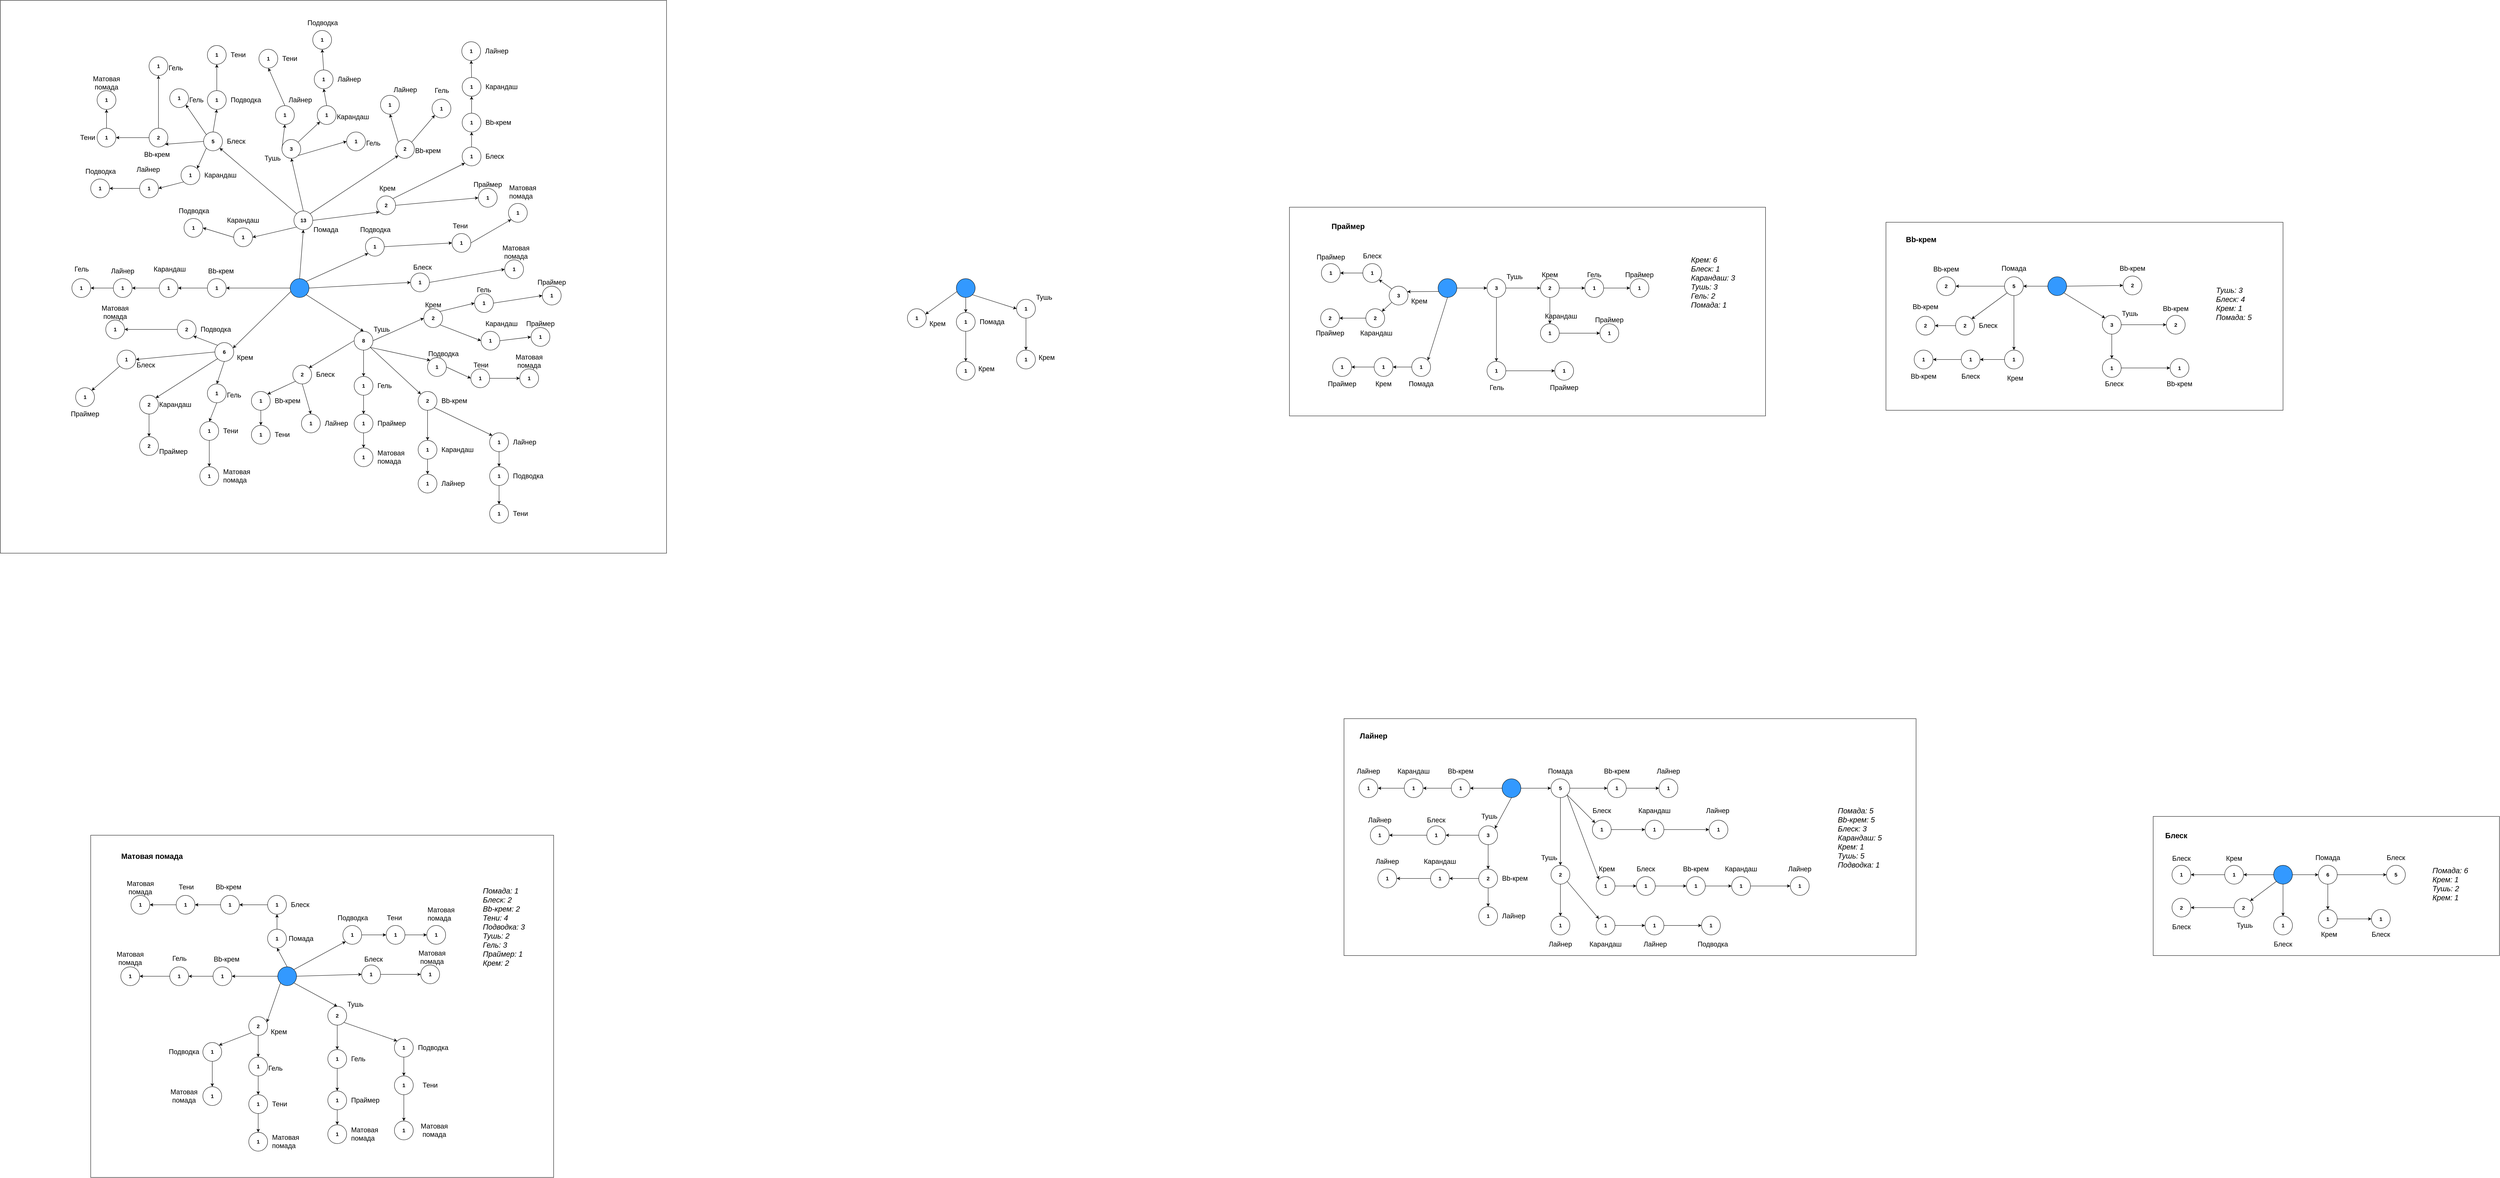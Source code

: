<mxfile version="15.4.1" type="device"><diagram id="VRWcC-pkbG_Jmybju3WX" name="Page-1"><mxGraphModel dx="1968" dy="1913" grid="1" gridSize="10" guides="1" tooltips="1" connect="1" arrows="1" fold="1" page="1" pageScale="1" pageWidth="827" pageHeight="1169" math="0" shadow="0"><root><mxCell id="0"/><mxCell id="1" parent="0"/><mxCell id="Yh4-MhK2N0kVPiaxvXk--582" value="" style="rounded=0;whiteSpace=wrap;html=1;fontSize=20;align=center;" vertex="1" parent="1"><mxGeometry x="5350" y="1540" width="920" height="370" as="geometry"/></mxCell><mxCell id="Yh4-MhK2N0kVPiaxvXk--533" value="" style="rounded=0;whiteSpace=wrap;html=1;fontSize=20;align=center;" vertex="1" parent="1"><mxGeometry x="3200" y="1280" width="1520" height="630" as="geometry"/></mxCell><mxCell id="Yh4-MhK2N0kVPiaxvXk--403" value="" style="rounded=0;whiteSpace=wrap;html=1;fontSize=20;align=center;" vertex="1" parent="1"><mxGeometry x="4640" y="-40" width="1055" height="500" as="geometry"/></mxCell><mxCell id="Yh4-MhK2N0kVPiaxvXk--341" value="" style="rounded=0;whiteSpace=wrap;html=1;fontSize=20;align=center;" vertex="1" parent="1"><mxGeometry x="3055" y="-80" width="1265" height="555" as="geometry"/></mxCell><mxCell id="Yh4-MhK2N0kVPiaxvXk--235" value="" style="group" vertex="1" connectable="0" parent="1"><mxGeometry x="-130" y="1590" width="1230" height="910" as="geometry"/></mxCell><mxCell id="Yh4-MhK2N0kVPiaxvXk--233" value="" style="rounded=0;whiteSpace=wrap;html=1;fontSize=14;align=center;" vertex="1" parent="Yh4-MhK2N0kVPiaxvXk--235"><mxGeometry width="1230" height="910" as="geometry"/></mxCell><mxCell id="Yh4-MhK2N0kVPiaxvXk--234" value="&lt;font style=&quot;font-size: 20px&quot;&gt;&lt;b&gt;Матовая помада&lt;/b&gt;&lt;/font&gt;" style="text;html=1;strokeColor=none;fillColor=none;align=center;verticalAlign=middle;whiteSpace=wrap;rounded=0;fontSize=14;" vertex="1" parent="Yh4-MhK2N0kVPiaxvXk--235"><mxGeometry x="54.425" y="40" width="217.699" height="30" as="geometry"/></mxCell><mxCell id="Yh4-MhK2N0kVPiaxvXk--236" value="&lt;i&gt;Помада: 1&lt;br&gt;Блеск: 2&lt;br&gt;Bb-крем: 2&lt;br&gt;Тени: 4&lt;br&gt;Подводка: 3&lt;br&gt;Тушь: 2&lt;br&gt;Гель: 3&lt;br&gt;Праймер: 1&lt;br&gt;Крем: 2&lt;br&gt;&lt;/i&gt;" style="text;html=1;strokeColor=none;fillColor=none;align=left;verticalAlign=middle;whiteSpace=wrap;rounded=0;fontSize=20;" vertex="1" parent="Yh4-MhK2N0kVPiaxvXk--235"><mxGeometry x="1040" y="110" width="140" height="266" as="geometry"/></mxCell><mxCell id="Yh4-MhK2N0kVPiaxvXk--105" value="" style="rounded=0;whiteSpace=wrap;html=1;fontSize=14;" vertex="1" parent="1"><mxGeometry x="-370" y="-630" width="1770" height="1470" as="geometry"/></mxCell><mxCell id="vr8ZcdLAbHtAPd_eE8Pr-3" style="rounded=0;orthogonalLoop=1;jettySize=auto;html=1;exitX=0.04;exitY=0.68;exitDx=0;exitDy=0;entryX=0.959;entryY=0.294;entryDx=0;entryDy=0;exitPerimeter=0;entryPerimeter=0;" parent="1" source="vr8ZcdLAbHtAPd_eE8Pr-1" target="vr8ZcdLAbHtAPd_eE8Pr-2" edge="1"><mxGeometry relative="1" as="geometry"/></mxCell><mxCell id="vr8ZcdLAbHtAPd_eE8Pr-34" style="edgeStyle=none;rounded=0;orthogonalLoop=1;jettySize=auto;html=1;exitX=1;exitY=1;exitDx=0;exitDy=0;entryX=0.5;entryY=0;entryDx=0;entryDy=0;" parent="1" source="vr8ZcdLAbHtAPd_eE8Pr-1" target="vr8ZcdLAbHtAPd_eE8Pr-20" edge="1"><mxGeometry relative="1" as="geometry"/></mxCell><mxCell id="vr8ZcdLAbHtAPd_eE8Pr-41" style="edgeStyle=none;rounded=0;orthogonalLoop=1;jettySize=auto;html=1;exitX=1;exitY=0.5;exitDx=0;exitDy=0;entryX=0;entryY=0.5;entryDx=0;entryDy=0;" parent="1" source="vr8ZcdLAbHtAPd_eE8Pr-1" target="vr8ZcdLAbHtAPd_eE8Pr-36" edge="1"><mxGeometry relative="1" as="geometry"><mxPoint x="530" y="140" as="targetPoint"/></mxGeometry></mxCell><mxCell id="vr8ZcdLAbHtAPd_eE8Pr-78" style="edgeStyle=none;rounded=0;orthogonalLoop=1;jettySize=auto;html=1;exitX=0;exitY=0.5;exitDx=0;exitDy=0;entryX=1;entryY=0.5;entryDx=0;entryDy=0;" parent="1" source="vr8ZcdLAbHtAPd_eE8Pr-1" target="vr8ZcdLAbHtAPd_eE8Pr-83" edge="1"><mxGeometry relative="1" as="geometry"><mxPoint x="200" y="140" as="targetPoint"/></mxGeometry></mxCell><mxCell id="vr8ZcdLAbHtAPd_eE8Pr-100" style="edgeStyle=none;rounded=0;orthogonalLoop=1;jettySize=auto;html=1;exitX=0.5;exitY=0;exitDx=0;exitDy=0;entryX=0.5;entryY=1;entryDx=0;entryDy=0;" parent="1" source="vr8ZcdLAbHtAPd_eE8Pr-1" target="vr8ZcdLAbHtAPd_eE8Pr-98" edge="1"><mxGeometry relative="1" as="geometry"/></mxCell><mxCell id="vr8ZcdLAbHtAPd_eE8Pr-101" style="edgeStyle=none;rounded=0;orthogonalLoop=1;jettySize=auto;html=1;exitX=1;exitY=0;exitDx=0;exitDy=0;entryX=0;entryY=1;entryDx=0;entryDy=0;" parent="1" source="vr8ZcdLAbHtAPd_eE8Pr-1" target="vr8ZcdLAbHtAPd_eE8Pr-95" edge="1"><mxGeometry relative="1" as="geometry"/></mxCell><mxCell id="vr8ZcdLAbHtAPd_eE8Pr-1" value="" style="ellipse;whiteSpace=wrap;html=1;aspect=fixed;fillColor=#3399FF;" parent="1" vertex="1"><mxGeometry x="400" y="110" width="50" height="50" as="geometry"/></mxCell><mxCell id="vr8ZcdLAbHtAPd_eE8Pr-6" value="" style="group" parent="1" vertex="1" connectable="0"><mxGeometry x="200" y="280" width="100" height="50" as="geometry"/></mxCell><mxCell id="vr8ZcdLAbHtAPd_eE8Pr-2" value="&lt;span style=&quot;font-size: 14px&quot;&gt;&lt;b&gt;6&lt;/b&gt;&lt;/span&gt;" style="ellipse;whiteSpace=wrap;html=1;aspect=fixed;fillColor=none;" parent="vr8ZcdLAbHtAPd_eE8Pr-6" vertex="1"><mxGeometry width="50" height="50" as="geometry"/></mxCell><mxCell id="vr8ZcdLAbHtAPd_eE8Pr-4" value="&lt;font style=&quot;font-size: 18px&quot;&gt;Крем&lt;/font&gt;" style="text;html=1;strokeColor=none;fillColor=none;align=center;verticalAlign=middle;whiteSpace=wrap;rounded=0;" parent="vr8ZcdLAbHtAPd_eE8Pr-6" vertex="1"><mxGeometry x="60" y="30" width="40" height="20" as="geometry"/></mxCell><mxCell id="vr8ZcdLAbHtAPd_eE8Pr-14" value="" style="group" parent="1" vertex="1" connectable="0"><mxGeometry y="530" width="100" height="50" as="geometry"/></mxCell><mxCell id="vr8ZcdLAbHtAPd_eE8Pr-15" value="&lt;b style=&quot;font-size: 14px&quot;&gt;2&lt;/b&gt;" style="ellipse;whiteSpace=wrap;html=1;aspect=fixed;fillColor=none;" parent="vr8ZcdLAbHtAPd_eE8Pr-14" vertex="1"><mxGeometry width="50" height="50" as="geometry"/></mxCell><mxCell id="vr8ZcdLAbHtAPd_eE8Pr-16" value="&lt;font style=&quot;font-size: 18px&quot;&gt;Праймер&lt;/font&gt;" style="text;html=1;strokeColor=none;fillColor=none;align=left;verticalAlign=middle;whiteSpace=wrap;rounded=0;" parent="vr8ZcdLAbHtAPd_eE8Pr-14" vertex="1"><mxGeometry x="50" y="30" width="40" height="20" as="geometry"/></mxCell><mxCell id="vr8ZcdLAbHtAPd_eE8Pr-17" style="edgeStyle=none;rounded=0;orthogonalLoop=1;jettySize=auto;html=1;entryX=1;entryY=0;entryDx=0;entryDy=0;exitX=0;exitY=1;exitDx=0;exitDy=0;" parent="1" source="vr8ZcdLAbHtAPd_eE8Pr-2" target="vr8ZcdLAbHtAPd_eE8Pr-8" edge="1"><mxGeometry relative="1" as="geometry"><mxPoint x="210" y="320" as="sourcePoint"/></mxGeometry></mxCell><mxCell id="vr8ZcdLAbHtAPd_eE8Pr-18" style="edgeStyle=none;rounded=0;orthogonalLoop=1;jettySize=auto;html=1;exitX=0.5;exitY=1;exitDx=0;exitDy=0;entryX=0.5;entryY=0;entryDx=0;entryDy=0;" parent="1" source="vr8ZcdLAbHtAPd_eE8Pr-8" target="vr8ZcdLAbHtAPd_eE8Pr-15" edge="1"><mxGeometry relative="1" as="geometry"/></mxCell><mxCell id="vr8ZcdLAbHtAPd_eE8Pr-22" value="" style="group" parent="1" vertex="1" connectable="0"><mxGeometry x="740" y="410" width="160" height="50" as="geometry"/></mxCell><mxCell id="vr8ZcdLAbHtAPd_eE8Pr-23" value="&lt;span style=&quot;font-size: 14px&quot;&gt;&lt;b&gt;2&lt;/b&gt;&lt;/span&gt;" style="ellipse;whiteSpace=wrap;html=1;aspect=fixed;fillColor=none;" parent="vr8ZcdLAbHtAPd_eE8Pr-22" vertex="1"><mxGeometry width="50" height="50" as="geometry"/></mxCell><mxCell id="vr8ZcdLAbHtAPd_eE8Pr-24" value="&lt;font style=&quot;font-size: 18px&quot;&gt;Bb-крем&lt;/font&gt;" style="text;html=1;strokeColor=none;fillColor=none;align=left;verticalAlign=middle;whiteSpace=wrap;rounded=0;" parent="vr8ZcdLAbHtAPd_eE8Pr-22" vertex="1"><mxGeometry x="60" y="15" width="100" height="20" as="geometry"/></mxCell><mxCell id="vr8ZcdLAbHtAPd_eE8Pr-25" value="" style="group" parent="1" vertex="1" connectable="0"><mxGeometry x="740" y="540" width="100" height="50" as="geometry"/></mxCell><mxCell id="vr8ZcdLAbHtAPd_eE8Pr-26" value="&lt;b style=&quot;font-size: 14px&quot;&gt;1&lt;/b&gt;" style="ellipse;whiteSpace=wrap;html=1;aspect=fixed;fillColor=none;" parent="vr8ZcdLAbHtAPd_eE8Pr-25" vertex="1"><mxGeometry width="50" height="50" as="geometry"/></mxCell><mxCell id="vr8ZcdLAbHtAPd_eE8Pr-27" value="&lt;font style=&quot;font-size: 18px&quot;&gt;Карандаш&lt;/font&gt;" style="text;html=1;strokeColor=none;fillColor=none;align=left;verticalAlign=middle;whiteSpace=wrap;rounded=0;" parent="vr8ZcdLAbHtAPd_eE8Pr-25" vertex="1"><mxGeometry x="60" y="15" width="40" height="20" as="geometry"/></mxCell><mxCell id="vr8ZcdLAbHtAPd_eE8Pr-28" value="" style="group" parent="1" vertex="1" connectable="0"><mxGeometry x="740" y="630" width="100" height="50" as="geometry"/></mxCell><mxCell id="vr8ZcdLAbHtAPd_eE8Pr-29" value="&lt;b style=&quot;font-size: 14px&quot;&gt;1&lt;/b&gt;" style="ellipse;whiteSpace=wrap;html=1;aspect=fixed;fillColor=none;" parent="vr8ZcdLAbHtAPd_eE8Pr-28" vertex="1"><mxGeometry width="50" height="50" as="geometry"/></mxCell><mxCell id="vr8ZcdLAbHtAPd_eE8Pr-30" value="&lt;font style=&quot;font-size: 18px&quot;&gt;Лайнер&lt;/font&gt;" style="text;html=1;strokeColor=none;fillColor=none;align=left;verticalAlign=middle;whiteSpace=wrap;rounded=0;" parent="vr8ZcdLAbHtAPd_eE8Pr-28" vertex="1"><mxGeometry x="60" y="15" width="40" height="20" as="geometry"/></mxCell><mxCell id="vr8ZcdLAbHtAPd_eE8Pr-31" style="edgeStyle=none;rounded=0;orthogonalLoop=1;jettySize=auto;html=1;exitX=1;exitY=1;exitDx=0;exitDy=0;entryX=0;entryY=0;entryDx=0;entryDy=0;" parent="1" source="vr8ZcdLAbHtAPd_eE8Pr-20" target="vr8ZcdLAbHtAPd_eE8Pr-23" edge="1"><mxGeometry relative="1" as="geometry"/></mxCell><mxCell id="vr8ZcdLAbHtAPd_eE8Pr-32" style="edgeStyle=none;rounded=0;orthogonalLoop=1;jettySize=auto;html=1;exitX=0.5;exitY=1;exitDx=0;exitDy=0;entryX=0.5;entryY=0;entryDx=0;entryDy=0;" parent="1" source="vr8ZcdLAbHtAPd_eE8Pr-23" target="vr8ZcdLAbHtAPd_eE8Pr-26" edge="1"><mxGeometry relative="1" as="geometry"/></mxCell><mxCell id="vr8ZcdLAbHtAPd_eE8Pr-33" style="edgeStyle=none;rounded=0;orthogonalLoop=1;jettySize=auto;html=1;exitX=0.5;exitY=1;exitDx=0;exitDy=0;entryX=0.5;entryY=0;entryDx=0;entryDy=0;" parent="1" source="vr8ZcdLAbHtAPd_eE8Pr-26" target="vr8ZcdLAbHtAPd_eE8Pr-29" edge="1"><mxGeometry relative="1" as="geometry"/></mxCell><mxCell id="vr8ZcdLAbHtAPd_eE8Pr-42" style="edgeStyle=none;rounded=0;orthogonalLoop=1;jettySize=auto;html=1;exitX=1;exitY=0.5;exitDx=0;exitDy=0;entryX=0;entryY=0.5;entryDx=0;entryDy=0;" parent="1" source="vr8ZcdLAbHtAPd_eE8Pr-36" target="vr8ZcdLAbHtAPd_eE8Pr-39" edge="1"><mxGeometry relative="1" as="geometry"/></mxCell><mxCell id="vr8ZcdLAbHtAPd_eE8Pr-43" value="" style="group" parent="1" vertex="1" connectable="0"><mxGeometry x="-60" y="300" width="100" height="50" as="geometry"/></mxCell><mxCell id="vr8ZcdLAbHtAPd_eE8Pr-44" value="&lt;b style=&quot;font-size: 14px&quot;&gt;1&lt;/b&gt;" style="ellipse;whiteSpace=wrap;html=1;aspect=fixed;fillColor=none;" parent="vr8ZcdLAbHtAPd_eE8Pr-43" vertex="1"><mxGeometry width="50" height="50" as="geometry"/></mxCell><mxCell id="vr8ZcdLAbHtAPd_eE8Pr-45" value="&lt;font style=&quot;font-size: 18px&quot;&gt;Блеск&lt;/font&gt;" style="text;html=1;strokeColor=none;fillColor=none;align=left;verticalAlign=middle;whiteSpace=wrap;rounded=0;" parent="vr8ZcdLAbHtAPd_eE8Pr-43" vertex="1"><mxGeometry x="50" y="30" width="40" height="20" as="geometry"/></mxCell><mxCell id="vr8ZcdLAbHtAPd_eE8Pr-49" style="edgeStyle=none;rounded=0;orthogonalLoop=1;jettySize=auto;html=1;exitX=0;exitY=0.5;exitDx=0;exitDy=0;entryX=1;entryY=0.5;entryDx=0;entryDy=0;" parent="1" source="vr8ZcdLAbHtAPd_eE8Pr-2" target="vr8ZcdLAbHtAPd_eE8Pr-44" edge="1"><mxGeometry relative="1" as="geometry"/></mxCell><mxCell id="vr8ZcdLAbHtAPd_eE8Pr-50" style="edgeStyle=none;rounded=0;orthogonalLoop=1;jettySize=auto;html=1;exitX=0;exitY=1;exitDx=0;exitDy=0;entryX=1;entryY=0;entryDx=0;entryDy=0;" parent="1" source="vr8ZcdLAbHtAPd_eE8Pr-44" target="vr8ZcdLAbHtAPd_eE8Pr-47" edge="1"><mxGeometry relative="1" as="geometry"><mxPoint x="80" y="310" as="targetPoint"/></mxGeometry></mxCell><mxCell id="vr8ZcdLAbHtAPd_eE8Pr-51" style="edgeStyle=none;rounded=0;orthogonalLoop=1;jettySize=auto;html=1;exitX=1;exitY=1;exitDx=0;exitDy=0;entryX=0;entryY=0;entryDx=0;entryDy=0;" parent="1" source="vr8ZcdLAbHtAPd_eE8Pr-20" target="vr8ZcdLAbHtAPd_eE8Pr-53" edge="1"><mxGeometry relative="1" as="geometry"><mxPoint x="570" y="300" as="targetPoint"/></mxGeometry></mxCell><mxCell id="vr8ZcdLAbHtAPd_eE8Pr-61" style="edgeStyle=none;rounded=0;orthogonalLoop=1;jettySize=auto;html=1;exitX=1;exitY=0.5;exitDx=0;exitDy=0;entryX=0;entryY=0.5;entryDx=0;entryDy=0;" parent="1" source="vr8ZcdLAbHtAPd_eE8Pr-53" target="vr8ZcdLAbHtAPd_eE8Pr-56" edge="1"><mxGeometry relative="1" as="geometry"/></mxCell><mxCell id="vr8ZcdLAbHtAPd_eE8Pr-62" style="edgeStyle=none;rounded=0;orthogonalLoop=1;jettySize=auto;html=1;exitX=1;exitY=0.5;exitDx=0;exitDy=0;entryX=0;entryY=0.5;entryDx=0;entryDy=0;" parent="1" source="vr8ZcdLAbHtAPd_eE8Pr-56" target="vr8ZcdLAbHtAPd_eE8Pr-59" edge="1"><mxGeometry relative="1" as="geometry"/></mxCell><mxCell id="vr8ZcdLAbHtAPd_eE8Pr-64" value="" style="group" parent="1" vertex="1" connectable="0"><mxGeometry x="180" y="390" width="100" height="50" as="geometry"/></mxCell><mxCell id="vr8ZcdLAbHtAPd_eE8Pr-65" value="&lt;b style=&quot;font-size: 14px&quot;&gt;1&lt;/b&gt;" style="ellipse;whiteSpace=wrap;html=1;aspect=fixed;fillColor=none;" parent="vr8ZcdLAbHtAPd_eE8Pr-64" vertex="1"><mxGeometry width="50" height="50" as="geometry"/></mxCell><mxCell id="vr8ZcdLAbHtAPd_eE8Pr-66" value="&lt;font style=&quot;font-size: 18px&quot;&gt;Гель&lt;br&gt;&lt;/font&gt;" style="text;html=1;strokeColor=none;fillColor=none;align=left;verticalAlign=middle;whiteSpace=wrap;rounded=0;" parent="vr8ZcdLAbHtAPd_eE8Pr-64" vertex="1"><mxGeometry x="50" y="20" width="40" height="20" as="geometry"/></mxCell><mxCell id="vr8ZcdLAbHtAPd_eE8Pr-69" value="" style="group" parent="1" vertex="1" connectable="0"><mxGeometry x="160" y="490" width="100" height="50" as="geometry"/></mxCell><mxCell id="vr8ZcdLAbHtAPd_eE8Pr-70" value="&lt;b style=&quot;font-size: 14px&quot;&gt;1&lt;/b&gt;" style="ellipse;whiteSpace=wrap;html=1;aspect=fixed;fillColor=none;" parent="vr8ZcdLAbHtAPd_eE8Pr-69" vertex="1"><mxGeometry width="50" height="50" as="geometry"/></mxCell><mxCell id="vr8ZcdLAbHtAPd_eE8Pr-71" value="&lt;font style=&quot;font-size: 18px&quot;&gt;Тени&lt;/font&gt;" style="text;html=1;strokeColor=none;fillColor=none;align=left;verticalAlign=middle;whiteSpace=wrap;rounded=0;" parent="vr8ZcdLAbHtAPd_eE8Pr-69" vertex="1"><mxGeometry x="60" y="15" width="40" height="20" as="geometry"/></mxCell><mxCell id="vr8ZcdLAbHtAPd_eE8Pr-72" value="" style="group" parent="1" vertex="1" connectable="0"><mxGeometry x="160" y="610" width="220" height="50" as="geometry"/></mxCell><mxCell id="vr8ZcdLAbHtAPd_eE8Pr-73" value="&lt;b style=&quot;font-size: 14px&quot;&gt;1&lt;/b&gt;" style="ellipse;whiteSpace=wrap;html=1;aspect=fixed;fillColor=none;" parent="vr8ZcdLAbHtAPd_eE8Pr-72" vertex="1"><mxGeometry width="50" height="50" as="geometry"/></mxCell><mxCell id="vr8ZcdLAbHtAPd_eE8Pr-74" value="&lt;font style=&quot;font-size: 18px&quot;&gt;Матовая помада&lt;/font&gt;" style="text;html=1;strokeColor=none;fillColor=none;align=left;verticalAlign=middle;whiteSpace=wrap;rounded=0;" parent="vr8ZcdLAbHtAPd_eE8Pr-72" vertex="1"><mxGeometry x="60" y="15" width="100" height="20" as="geometry"/></mxCell><mxCell id="vr8ZcdLAbHtAPd_eE8Pr-75" style="edgeStyle=none;rounded=0;orthogonalLoop=1;jettySize=auto;html=1;exitX=0.5;exitY=1;exitDx=0;exitDy=0;entryX=0.5;entryY=0;entryDx=0;entryDy=0;" parent="1" source="vr8ZcdLAbHtAPd_eE8Pr-2" target="vr8ZcdLAbHtAPd_eE8Pr-65" edge="1"><mxGeometry relative="1" as="geometry"/></mxCell><mxCell id="vr8ZcdLAbHtAPd_eE8Pr-76" style="edgeStyle=none;rounded=0;orthogonalLoop=1;jettySize=auto;html=1;exitX=0.5;exitY=1;exitDx=0;exitDy=0;entryX=0.5;entryY=0;entryDx=0;entryDy=0;" parent="1" source="vr8ZcdLAbHtAPd_eE8Pr-65" target="vr8ZcdLAbHtAPd_eE8Pr-70" edge="1"><mxGeometry relative="1" as="geometry"/></mxCell><mxCell id="vr8ZcdLAbHtAPd_eE8Pr-77" style="edgeStyle=none;rounded=0;orthogonalLoop=1;jettySize=auto;html=1;exitX=0.5;exitY=1;exitDx=0;exitDy=0;entryX=0.5;entryY=0;entryDx=0;entryDy=0;" parent="1" source="vr8ZcdLAbHtAPd_eE8Pr-70" target="vr8ZcdLAbHtAPd_eE8Pr-73" edge="1"><mxGeometry relative="1" as="geometry"/></mxCell><mxCell id="vr8ZcdLAbHtAPd_eE8Pr-85" value="" style="group" parent="1" vertex="1" connectable="0"><mxGeometry x="180" y="80" width="160" height="80" as="geometry"/></mxCell><mxCell id="vr8ZcdLAbHtAPd_eE8Pr-82" value="" style="group" parent="vr8ZcdLAbHtAPd_eE8Pr-85" vertex="1" connectable="0"><mxGeometry y="30" width="160" height="50" as="geometry"/></mxCell><mxCell id="vr8ZcdLAbHtAPd_eE8Pr-83" value="&lt;span style=&quot;font-size: 14px&quot;&gt;&lt;b&gt;1&lt;/b&gt;&lt;/span&gt;" style="ellipse;whiteSpace=wrap;html=1;aspect=fixed;fillColor=none;" parent="vr8ZcdLAbHtAPd_eE8Pr-82" vertex="1"><mxGeometry width="50" height="50" as="geometry"/></mxCell><mxCell id="vr8ZcdLAbHtAPd_eE8Pr-84" value="&lt;font style=&quot;font-size: 18px&quot;&gt;Bb-крем&lt;/font&gt;" style="text;html=1;strokeColor=none;fillColor=none;align=left;verticalAlign=middle;whiteSpace=wrap;rounded=0;" parent="vr8ZcdLAbHtAPd_eE8Pr-85" vertex="1"><mxGeometry width="100" height="20" as="geometry"/></mxCell><mxCell id="vr8ZcdLAbHtAPd_eE8Pr-105" style="edgeStyle=none;rounded=0;orthogonalLoop=1;jettySize=auto;html=1;exitX=0.5;exitY=0;exitDx=0;exitDy=0;entryX=0.5;entryY=1;entryDx=0;entryDy=0;" parent="1" source="vr8ZcdLAbHtAPd_eE8Pr-98" target="vr8ZcdLAbHtAPd_eE8Pr-103" edge="1"><mxGeometry relative="1" as="geometry"/></mxCell><mxCell id="vr8ZcdLAbHtAPd_eE8Pr-109" style="edgeStyle=none;rounded=0;orthogonalLoop=1;jettySize=auto;html=1;exitX=0;exitY=0.5;exitDx=0;exitDy=0;entryX=0.5;entryY=1;entryDx=0;entryDy=0;" parent="1" source="vr8ZcdLAbHtAPd_eE8Pr-103" target="vr8ZcdLAbHtAPd_eE8Pr-107" edge="1"><mxGeometry relative="1" as="geometry"/></mxCell><mxCell id="vr8ZcdLAbHtAPd_eE8Pr-110" value="" style="group" parent="1" vertex="1" connectable="0"><mxGeometry x="317" y="-500" width="100" height="50" as="geometry"/></mxCell><mxCell id="vr8ZcdLAbHtAPd_eE8Pr-111" value="&lt;b style=&quot;font-size: 14px&quot;&gt;1&lt;/b&gt;" style="ellipse;whiteSpace=wrap;html=1;aspect=fixed;fillColor=none;" parent="vr8ZcdLAbHtAPd_eE8Pr-110" vertex="1"><mxGeometry width="50" height="50" as="geometry"/></mxCell><mxCell id="vr8ZcdLAbHtAPd_eE8Pr-112" value="&lt;font style=&quot;font-size: 18px&quot;&gt;Тени&lt;/font&gt;" style="text;html=1;strokeColor=none;fillColor=none;align=left;verticalAlign=middle;whiteSpace=wrap;rounded=0;" parent="vr8ZcdLAbHtAPd_eE8Pr-110" vertex="1"><mxGeometry x="60" y="15" width="40" height="20" as="geometry"/></mxCell><mxCell id="vr8ZcdLAbHtAPd_eE8Pr-113" style="edgeStyle=none;rounded=0;orthogonalLoop=1;jettySize=auto;html=1;entryX=0.5;entryY=1;entryDx=0;entryDy=0;" parent="1" target="vr8ZcdLAbHtAPd_eE8Pr-111" edge="1"><mxGeometry relative="1" as="geometry"><mxPoint x="386" y="-350" as="sourcePoint"/></mxGeometry></mxCell><mxCell id="vr8ZcdLAbHtAPd_eE8Pr-117" style="edgeStyle=none;rounded=0;orthogonalLoop=1;jettySize=auto;html=1;exitX=1;exitY=0.5;exitDx=0;exitDy=0;entryX=0;entryY=1;entryDx=0;entryDy=0;" parent="1" source="vr8ZcdLAbHtAPd_eE8Pr-98" target="vr8ZcdLAbHtAPd_eE8Pr-115" edge="1"><mxGeometry relative="1" as="geometry"/></mxCell><mxCell id="vr8ZcdLAbHtAPd_eE8Pr-118" value="" style="group" parent="1" vertex="1" connectable="0"><mxGeometry x="857" y="-240" width="100" height="50" as="geometry"/></mxCell><mxCell id="vr8ZcdLAbHtAPd_eE8Pr-119" value="&lt;b style=&quot;font-size: 14px&quot;&gt;1&lt;/b&gt;" style="ellipse;whiteSpace=wrap;html=1;aspect=fixed;fillColor=none;" parent="vr8ZcdLAbHtAPd_eE8Pr-118" vertex="1"><mxGeometry width="50" height="50" as="geometry"/></mxCell><mxCell id="vr8ZcdLAbHtAPd_eE8Pr-120" value="&lt;span style=&quot;font-size: 18px&quot;&gt;Блеск&lt;/span&gt;" style="text;html=1;strokeColor=none;fillColor=none;align=left;verticalAlign=middle;whiteSpace=wrap;rounded=0;" parent="vr8ZcdLAbHtAPd_eE8Pr-118" vertex="1"><mxGeometry x="60" y="15" width="40" height="20" as="geometry"/></mxCell><mxCell id="vr8ZcdLAbHtAPd_eE8Pr-121" style="edgeStyle=none;rounded=0;orthogonalLoop=1;jettySize=auto;html=1;exitX=1;exitY=0;exitDx=0;exitDy=0;entryX=0;entryY=1;entryDx=0;entryDy=0;" parent="1" source="vr8ZcdLAbHtAPd_eE8Pr-115" target="vr8ZcdLAbHtAPd_eE8Pr-119" edge="1"><mxGeometry relative="1" as="geometry"/></mxCell><mxCell id="vr8ZcdLAbHtAPd_eE8Pr-122" value="" style="group" parent="1" vertex="1" connectable="0"><mxGeometry x="857" y="-330" width="140" height="50" as="geometry"/></mxCell><mxCell id="vr8ZcdLAbHtAPd_eE8Pr-123" value="&lt;b style=&quot;font-size: 14px&quot;&gt;1&lt;/b&gt;" style="ellipse;whiteSpace=wrap;html=1;aspect=fixed;fillColor=none;" parent="vr8ZcdLAbHtAPd_eE8Pr-122" vertex="1"><mxGeometry width="50" height="50" as="geometry"/></mxCell><mxCell id="vr8ZcdLAbHtAPd_eE8Pr-124" value="&lt;span style=&quot;font-size: 18px&quot;&gt;Bb-крем&lt;/span&gt;" style="text;html=1;strokeColor=none;fillColor=none;align=left;verticalAlign=middle;whiteSpace=wrap;rounded=0;" parent="vr8ZcdLAbHtAPd_eE8Pr-122" vertex="1"><mxGeometry x="60" y="15" width="80" height="20" as="geometry"/></mxCell><mxCell id="vr8ZcdLAbHtAPd_eE8Pr-125" style="edgeStyle=none;rounded=0;orthogonalLoop=1;jettySize=auto;html=1;exitX=0.5;exitY=0;exitDx=0;exitDy=0;entryX=0.5;entryY=1;entryDx=0;entryDy=0;" parent="1" source="vr8ZcdLAbHtAPd_eE8Pr-119" target="vr8ZcdLAbHtAPd_eE8Pr-123" edge="1"><mxGeometry relative="1" as="geometry"><mxPoint x="906" y="-280" as="targetPoint"/></mxGeometry></mxCell><mxCell id="vr8ZcdLAbHtAPd_eE8Pr-132" value="" style="group" parent="1" vertex="1" connectable="0"><mxGeometry x="870" y="-520" width="100" height="50" as="geometry"/></mxCell><mxCell id="vr8ZcdLAbHtAPd_eE8Pr-133" value="&lt;b style=&quot;font-size: 14px&quot;&gt;1&lt;/b&gt;" style="ellipse;whiteSpace=wrap;html=1;aspect=fixed;fillColor=none;" parent="vr8ZcdLAbHtAPd_eE8Pr-132" vertex="1"><mxGeometry x="-14" width="50" height="50" as="geometry"/></mxCell><mxCell id="vr8ZcdLAbHtAPd_eE8Pr-134" value="&lt;font style=&quot;font-size: 18px&quot;&gt;Лайнер&lt;/font&gt;" style="text;html=1;strokeColor=none;fillColor=none;align=left;verticalAlign=middle;whiteSpace=wrap;rounded=0;" parent="vr8ZcdLAbHtAPd_eE8Pr-132" vertex="1"><mxGeometry x="46" y="15" width="40" height="20" as="geometry"/></mxCell><mxCell id="vr8ZcdLAbHtAPd_eE8Pr-135" style="edgeStyle=none;rounded=0;orthogonalLoop=1;jettySize=auto;html=1;exitX=0.5;exitY=0;exitDx=0;exitDy=0;entryX=0.5;entryY=1;entryDx=0;entryDy=0;" parent="1" source="vr8ZcdLAbHtAPd_eE8Pr-123" target="vr8ZcdLAbHtAPd_eE8Pr-130" edge="1"><mxGeometry relative="1" as="geometry"/></mxCell><mxCell id="vr8ZcdLAbHtAPd_eE8Pr-136" style="edgeStyle=none;rounded=0;orthogonalLoop=1;jettySize=auto;html=1;exitX=0.5;exitY=0;exitDx=0;exitDy=0;entryX=0.5;entryY=1;entryDx=0;entryDy=0;" parent="1" source="vr8ZcdLAbHtAPd_eE8Pr-130" target="vr8ZcdLAbHtAPd_eE8Pr-133" edge="1"><mxGeometry relative="1" as="geometry"/></mxCell><mxCell id="vr8ZcdLAbHtAPd_eE8Pr-140" value="" style="group" parent="1" vertex="1" connectable="0"><mxGeometry x="830" y="-40" width="100" height="80" as="geometry"/></mxCell><mxCell id="vr8ZcdLAbHtAPd_eE8Pr-137" value="" style="group" parent="vr8ZcdLAbHtAPd_eE8Pr-140" vertex="1" connectable="0"><mxGeometry y="30" width="100" height="50" as="geometry"/></mxCell><mxCell id="vr8ZcdLAbHtAPd_eE8Pr-138" value="&lt;b style=&quot;font-size: 14px&quot;&gt;1&lt;/b&gt;" style="ellipse;whiteSpace=wrap;html=1;aspect=fixed;fillColor=none;" parent="vr8ZcdLAbHtAPd_eE8Pr-137" vertex="1"><mxGeometry width="50" height="50" as="geometry"/></mxCell><mxCell id="vr8ZcdLAbHtAPd_eE8Pr-139" value="&lt;font style=&quot;font-size: 18px&quot;&gt;Тени&lt;/font&gt;" style="text;html=1;strokeColor=none;fillColor=none;align=left;verticalAlign=middle;whiteSpace=wrap;rounded=0;" parent="vr8ZcdLAbHtAPd_eE8Pr-140" vertex="1"><mxGeometry width="40" height="20" as="geometry"/></mxCell><mxCell id="vr8ZcdLAbHtAPd_eE8Pr-145" style="edgeStyle=none;rounded=0;orthogonalLoop=1;jettySize=auto;html=1;exitX=1;exitY=0.5;exitDx=0;exitDy=0;entryX=0;entryY=0.5;entryDx=0;entryDy=0;" parent="1" source="vr8ZcdLAbHtAPd_eE8Pr-95" target="vr8ZcdLAbHtAPd_eE8Pr-138" edge="1"><mxGeometry relative="1" as="geometry"/></mxCell><mxCell id="vr8ZcdLAbHtAPd_eE8Pr-146" style="edgeStyle=none;rounded=0;orthogonalLoop=1;jettySize=auto;html=1;exitX=1;exitY=0.5;exitDx=0;exitDy=0;entryX=0;entryY=1;entryDx=0;entryDy=0;" parent="1" source="vr8ZcdLAbHtAPd_eE8Pr-138" target="vr8ZcdLAbHtAPd_eE8Pr-142" edge="1"><mxGeometry relative="1" as="geometry"/></mxCell><mxCell id="vr8ZcdLAbHtAPd_eE8Pr-147" value="" style="group" parent="1" vertex="1" connectable="0"><mxGeometry x="170" y="-280" width="100" height="50" as="geometry"/></mxCell><mxCell id="vr8ZcdLAbHtAPd_eE8Pr-148" value="&lt;span style=&quot;font-size: 14px&quot;&gt;&lt;b&gt;5&lt;/b&gt;&lt;/span&gt;" style="ellipse;whiteSpace=wrap;html=1;aspect=fixed;fillColor=none;" parent="vr8ZcdLAbHtAPd_eE8Pr-147" vertex="1"><mxGeometry width="50" height="50" as="geometry"/></mxCell><mxCell id="vr8ZcdLAbHtAPd_eE8Pr-149" value="&lt;span style=&quot;font-size: 18px&quot;&gt;Блеск&lt;/span&gt;" style="text;html=1;strokeColor=none;fillColor=none;align=left;verticalAlign=middle;whiteSpace=wrap;rounded=0;" parent="vr8ZcdLAbHtAPd_eE8Pr-147" vertex="1"><mxGeometry x="60" y="15" width="40" height="20" as="geometry"/></mxCell><mxCell id="vr8ZcdLAbHtAPd_eE8Pr-152" value="" style="group" parent="1" vertex="1" connectable="0"><mxGeometry x="180" y="-510" width="100" height="50" as="geometry"/></mxCell><mxCell id="vr8ZcdLAbHtAPd_eE8Pr-153" value="&lt;b style=&quot;font-size: 14px&quot;&gt;1&lt;/b&gt;" style="ellipse;whiteSpace=wrap;html=1;aspect=fixed;fillColor=none;" parent="vr8ZcdLAbHtAPd_eE8Pr-152" vertex="1"><mxGeometry width="50" height="50" as="geometry"/></mxCell><mxCell id="vr8ZcdLAbHtAPd_eE8Pr-154" value="&lt;font style=&quot;font-size: 18px&quot;&gt;Тени&lt;/font&gt;" style="text;html=1;strokeColor=none;fillColor=none;align=left;verticalAlign=middle;whiteSpace=wrap;rounded=0;" parent="vr8ZcdLAbHtAPd_eE8Pr-152" vertex="1"><mxGeometry x="60" y="15" width="40" height="20" as="geometry"/></mxCell><mxCell id="vr8ZcdLAbHtAPd_eE8Pr-155" style="edgeStyle=none;rounded=0;orthogonalLoop=1;jettySize=auto;html=1;exitX=0;exitY=0;exitDx=0;exitDy=0;entryX=1;entryY=1;entryDx=0;entryDy=0;" parent="1" source="vr8ZcdLAbHtAPd_eE8Pr-98" target="vr8ZcdLAbHtAPd_eE8Pr-148" edge="1"><mxGeometry relative="1" as="geometry"/></mxCell><mxCell id="vr8ZcdLAbHtAPd_eE8Pr-156" style="edgeStyle=none;rounded=0;orthogonalLoop=1;jettySize=auto;html=1;exitX=0.5;exitY=0;exitDx=0;exitDy=0;entryX=0.5;entryY=1;entryDx=0;entryDy=0;" parent="1" source="vr8ZcdLAbHtAPd_eE8Pr-148" target="vr8ZcdLAbHtAPd_eE8Pr-164" edge="1"><mxGeometry relative="1" as="geometry"><mxPoint x="355" y="-200" as="targetPoint"/></mxGeometry></mxCell><mxCell id="vr8ZcdLAbHtAPd_eE8Pr-157" style="edgeStyle=none;rounded=0;orthogonalLoop=1;jettySize=auto;html=1;exitX=0.5;exitY=0;exitDx=0;exitDy=0;entryX=0.5;entryY=1;entryDx=0;entryDy=0;" parent="1" source="vr8ZcdLAbHtAPd_eE8Pr-164" target="vr8ZcdLAbHtAPd_eE8Pr-153" edge="1"><mxGeometry relative="1" as="geometry"><mxPoint x="355" y="-250" as="sourcePoint"/></mxGeometry></mxCell><mxCell id="vr8ZcdLAbHtAPd_eE8Pr-158" value="" style="group" parent="1" vertex="1" connectable="0"><mxGeometry x="584" y="-30" width="116" height="80" as="geometry"/></mxCell><mxCell id="vr8ZcdLAbHtAPd_eE8Pr-94" value="" style="group" parent="vr8ZcdLAbHtAPd_eE8Pr-158" vertex="1" connectable="0"><mxGeometry x="16" y="30" width="100" height="50" as="geometry"/></mxCell><mxCell id="vr8ZcdLAbHtAPd_eE8Pr-95" value="&lt;b style=&quot;font-size: 14px&quot;&gt;1&lt;/b&gt;" style="ellipse;whiteSpace=wrap;html=1;aspect=fixed;fillColor=none;" parent="vr8ZcdLAbHtAPd_eE8Pr-94" vertex="1"><mxGeometry width="50" height="50" as="geometry"/></mxCell><mxCell id="vr8ZcdLAbHtAPd_eE8Pr-96" value="&lt;font style=&quot;font-size: 18px&quot;&gt;Подводка&lt;/font&gt;" style="text;html=1;strokeColor=none;fillColor=none;align=left;verticalAlign=middle;whiteSpace=wrap;rounded=0;" parent="vr8ZcdLAbHtAPd_eE8Pr-158" vertex="1"><mxGeometry width="40" height="20" as="geometry"/></mxCell><mxCell id="vr8ZcdLAbHtAPd_eE8Pr-163" value="" style="group" parent="1" vertex="1" connectable="0"><mxGeometry x="180" y="-390" width="100" height="50" as="geometry"/></mxCell><mxCell id="vr8ZcdLAbHtAPd_eE8Pr-164" value="&lt;b style=&quot;font-size: 14px&quot;&gt;1&lt;/b&gt;" style="ellipse;whiteSpace=wrap;html=1;aspect=fixed;fillColor=none;" parent="vr8ZcdLAbHtAPd_eE8Pr-163" vertex="1"><mxGeometry width="50" height="50" as="geometry"/></mxCell><mxCell id="vr8ZcdLAbHtAPd_eE8Pr-165" value="&lt;span style=&quot;font-size: 18px&quot;&gt;Подводка&lt;/span&gt;" style="text;html=1;strokeColor=none;fillColor=none;align=left;verticalAlign=middle;whiteSpace=wrap;rounded=0;" parent="vr8ZcdLAbHtAPd_eE8Pr-163" vertex="1"><mxGeometry x="60" y="15" width="40" height="20" as="geometry"/></mxCell><mxCell id="vr8ZcdLAbHtAPd_eE8Pr-166" value="" style="group" parent="1" vertex="1" connectable="0"><mxGeometry x="765" y="300" width="50" height="70" as="geometry"/></mxCell><mxCell id="vr8ZcdLAbHtAPd_eE8Pr-54" value="&lt;font style=&quot;font-size: 18px&quot;&gt;Подводка&lt;/font&gt;" style="text;html=1;strokeColor=none;fillColor=none;align=left;verticalAlign=middle;whiteSpace=wrap;rounded=0;" parent="vr8ZcdLAbHtAPd_eE8Pr-166" vertex="1"><mxGeometry width="40" height="20" as="geometry"/></mxCell><mxCell id="vr8ZcdLAbHtAPd_eE8Pr-53" value="&lt;b style=&quot;font-size: 14px&quot;&gt;1&lt;/b&gt;" style="ellipse;whiteSpace=wrap;html=1;aspect=fixed;fillColor=none;" parent="vr8ZcdLAbHtAPd_eE8Pr-166" vertex="1"><mxGeometry y="20" width="50" height="50" as="geometry"/></mxCell><mxCell id="vr8ZcdLAbHtAPd_eE8Pr-167" value="" style="group" parent="1" vertex="1" connectable="0"><mxGeometry x="880" y="330" width="50" height="70" as="geometry"/></mxCell><mxCell id="vr8ZcdLAbHtAPd_eE8Pr-56" value="&lt;b style=&quot;font-size: 14px&quot;&gt;1&lt;/b&gt;" style="ellipse;whiteSpace=wrap;html=1;aspect=fixed;fillColor=none;" parent="vr8ZcdLAbHtAPd_eE8Pr-167" vertex="1"><mxGeometry y="20" width="50" height="50" as="geometry"/></mxCell><mxCell id="vr8ZcdLAbHtAPd_eE8Pr-57" value="&lt;font style=&quot;font-size: 18px&quot;&gt;Тени&lt;/font&gt;" style="text;html=1;strokeColor=none;fillColor=none;align=left;verticalAlign=middle;whiteSpace=wrap;rounded=0;" parent="vr8ZcdLAbHtAPd_eE8Pr-167" vertex="1"><mxGeometry x="5" width="40" height="20" as="geometry"/></mxCell><mxCell id="vr8ZcdLAbHtAPd_eE8Pr-168" value="" style="group" parent="1" vertex="1" connectable="0"><mxGeometry x="930" y="520" width="100" height="50" as="geometry"/></mxCell><mxCell id="vr8ZcdLAbHtAPd_eE8Pr-169" value="&lt;span style=&quot;font-size: 14px&quot;&gt;&lt;b&gt;1&lt;/b&gt;&lt;/span&gt;" style="ellipse;whiteSpace=wrap;html=1;aspect=fixed;fillColor=none;" parent="vr8ZcdLAbHtAPd_eE8Pr-168" vertex="1"><mxGeometry width="50" height="50" as="geometry"/></mxCell><mxCell id="vr8ZcdLAbHtAPd_eE8Pr-170" value="&lt;font style=&quot;font-size: 18px&quot;&gt;Лайнер&lt;/font&gt;" style="text;html=1;strokeColor=none;fillColor=none;align=left;verticalAlign=middle;whiteSpace=wrap;rounded=0;" parent="vr8ZcdLAbHtAPd_eE8Pr-168" vertex="1"><mxGeometry x="60" y="15" width="40" height="20" as="geometry"/></mxCell><mxCell id="vr8ZcdLAbHtAPd_eE8Pr-171" style="edgeStyle=none;rounded=0;orthogonalLoop=1;jettySize=auto;html=1;exitX=1;exitY=1;exitDx=0;exitDy=0;entryX=0;entryY=0;entryDx=0;entryDy=0;" parent="1" source="vr8ZcdLAbHtAPd_eE8Pr-23" target="vr8ZcdLAbHtAPd_eE8Pr-169" edge="1"><mxGeometry relative="1" as="geometry"><mxPoint x="610" y="400" as="targetPoint"/></mxGeometry></mxCell><mxCell id="vr8ZcdLAbHtAPd_eE8Pr-175" value="" style="group" parent="1" vertex="1" connectable="0"><mxGeometry x="930" y="610" width="100" height="50" as="geometry"/></mxCell><mxCell id="vr8ZcdLAbHtAPd_eE8Pr-176" value="&lt;b style=&quot;font-size: 14px&quot;&gt;1&lt;/b&gt;" style="ellipse;whiteSpace=wrap;html=1;aspect=fixed;fillColor=none;" parent="vr8ZcdLAbHtAPd_eE8Pr-175" vertex="1"><mxGeometry width="50" height="50" as="geometry"/></mxCell><mxCell id="vr8ZcdLAbHtAPd_eE8Pr-177" value="&lt;span style=&quot;font-size: 18px&quot;&gt;Подводка&lt;/span&gt;" style="text;html=1;strokeColor=none;fillColor=none;align=left;verticalAlign=middle;whiteSpace=wrap;rounded=0;" parent="vr8ZcdLAbHtAPd_eE8Pr-175" vertex="1"><mxGeometry x="60" y="15" width="40" height="20" as="geometry"/></mxCell><mxCell id="vr8ZcdLAbHtAPd_eE8Pr-178" style="edgeStyle=none;rounded=0;orthogonalLoop=1;jettySize=auto;html=1;exitX=0.5;exitY=1;exitDx=0;exitDy=0;entryX=0.5;entryY=0;entryDx=0;entryDy=0;" parent="1" source="vr8ZcdLAbHtAPd_eE8Pr-169" target="vr8ZcdLAbHtAPd_eE8Pr-176" edge="1"><mxGeometry relative="1" as="geometry"/></mxCell><mxCell id="vr8ZcdLAbHtAPd_eE8Pr-179" value="" style="group" parent="1" vertex="1" connectable="0"><mxGeometry x="930" y="710" width="100" height="50" as="geometry"/></mxCell><mxCell id="vr8ZcdLAbHtAPd_eE8Pr-180" value="&lt;b style=&quot;font-size: 14px&quot;&gt;1&lt;/b&gt;" style="ellipse;whiteSpace=wrap;html=1;aspect=fixed;fillColor=none;" parent="vr8ZcdLAbHtAPd_eE8Pr-179" vertex="1"><mxGeometry width="50" height="50" as="geometry"/></mxCell><mxCell id="vr8ZcdLAbHtAPd_eE8Pr-181" value="&lt;span style=&quot;font-size: 18px&quot;&gt;Тени&lt;br&gt;&lt;/span&gt;" style="text;html=1;strokeColor=none;fillColor=none;align=left;verticalAlign=middle;whiteSpace=wrap;rounded=0;" parent="vr8ZcdLAbHtAPd_eE8Pr-179" vertex="1"><mxGeometry x="60" y="15" width="40" height="20" as="geometry"/></mxCell><mxCell id="vr8ZcdLAbHtAPd_eE8Pr-182" style="edgeStyle=none;rounded=0;orthogonalLoop=1;jettySize=auto;html=1;exitX=0.5;exitY=1;exitDx=0;exitDy=0;entryX=0.5;entryY=0;entryDx=0;entryDy=0;" parent="1" source="vr8ZcdLAbHtAPd_eE8Pr-176" target="vr8ZcdLAbHtAPd_eE8Pr-180" edge="1"><mxGeometry relative="1" as="geometry"/></mxCell><mxCell id="vr8ZcdLAbHtAPd_eE8Pr-183" value="" style="group" parent="1" vertex="1" connectable="0"><mxGeometry x="407" y="340" width="100" height="50" as="geometry"/></mxCell><mxCell id="vr8ZcdLAbHtAPd_eE8Pr-184" value="&lt;span style=&quot;font-size: 14px&quot;&gt;&lt;b&gt;2&lt;/b&gt;&lt;/span&gt;" style="ellipse;whiteSpace=wrap;html=1;aspect=fixed;fillColor=none;" parent="vr8ZcdLAbHtAPd_eE8Pr-183" vertex="1"><mxGeometry width="50" height="50" as="geometry"/></mxCell><mxCell id="vr8ZcdLAbHtAPd_eE8Pr-185" value="&lt;span style=&quot;font-size: 18px&quot;&gt;Блеск&lt;/span&gt;" style="text;html=1;strokeColor=none;fillColor=none;align=left;verticalAlign=middle;whiteSpace=wrap;rounded=0;" parent="vr8ZcdLAbHtAPd_eE8Pr-183" vertex="1"><mxGeometry x="60" y="15" width="40" height="20" as="geometry"/></mxCell><mxCell id="vr8ZcdLAbHtAPd_eE8Pr-186" style="edgeStyle=none;rounded=0;orthogonalLoop=1;jettySize=auto;html=1;exitX=0;exitY=0.5;exitDx=0;exitDy=0;entryX=1;entryY=0;entryDx=0;entryDy=0;" parent="1" source="vr8ZcdLAbHtAPd_eE8Pr-20" target="vr8ZcdLAbHtAPd_eE8Pr-184" edge="1"><mxGeometry relative="1" as="geometry"/></mxCell><mxCell id="vr8ZcdLAbHtAPd_eE8Pr-189" value="" style="group" parent="1" vertex="1" connectable="0"><mxGeometry x="430" y="470" width="100" height="50" as="geometry"/></mxCell><mxCell id="vr8ZcdLAbHtAPd_eE8Pr-190" value="&lt;b style=&quot;font-size: 14px&quot;&gt;1&lt;/b&gt;" style="ellipse;whiteSpace=wrap;html=1;aspect=fixed;fillColor=none;" parent="vr8ZcdLAbHtAPd_eE8Pr-189" vertex="1"><mxGeometry width="50" height="50" as="geometry"/></mxCell><mxCell id="vr8ZcdLAbHtAPd_eE8Pr-191" value="&lt;font style=&quot;font-size: 18px&quot;&gt;Лайнер&lt;/font&gt;" style="text;html=1;strokeColor=none;fillColor=none;align=left;verticalAlign=middle;whiteSpace=wrap;rounded=0;" parent="vr8ZcdLAbHtAPd_eE8Pr-189" vertex="1"><mxGeometry x="60" y="15" width="40" height="20" as="geometry"/></mxCell><mxCell id="vr8ZcdLAbHtAPd_eE8Pr-192" style="edgeStyle=none;rounded=0;orthogonalLoop=1;jettySize=auto;html=1;exitX=0.5;exitY=1;exitDx=0;exitDy=0;entryX=0.5;entryY=0;entryDx=0;entryDy=0;" parent="1" source="vr8ZcdLAbHtAPd_eE8Pr-184" target="vr8ZcdLAbHtAPd_eE8Pr-190" edge="1"><mxGeometry relative="1" as="geometry"/></mxCell><mxCell id="vr8ZcdLAbHtAPd_eE8Pr-193" value="" style="group" parent="1" vertex="1" connectable="0"><mxGeometry x="100" y="220" width="100" height="50" as="geometry"/></mxCell><mxCell id="vr8ZcdLAbHtAPd_eE8Pr-194" value="&lt;b style=&quot;font-size: 14px&quot;&gt;2&lt;/b&gt;" style="ellipse;whiteSpace=wrap;html=1;aspect=fixed;fillColor=none;" parent="vr8ZcdLAbHtAPd_eE8Pr-193" vertex="1"><mxGeometry width="50" height="50" as="geometry"/></mxCell><mxCell id="vr8ZcdLAbHtAPd_eE8Pr-195" value="&lt;span style=&quot;font-size: 18px&quot;&gt;Подводка&lt;/span&gt;" style="text;html=1;strokeColor=none;fillColor=none;align=left;verticalAlign=middle;whiteSpace=wrap;rounded=0;" parent="vr8ZcdLAbHtAPd_eE8Pr-193" vertex="1"><mxGeometry x="60" y="15" width="40" height="20" as="geometry"/></mxCell><mxCell id="vr8ZcdLAbHtAPd_eE8Pr-196" style="edgeStyle=none;rounded=0;orthogonalLoop=1;jettySize=auto;html=1;exitX=0;exitY=0;exitDx=0;exitDy=0;entryX=1;entryY=1;entryDx=0;entryDy=0;" parent="1" source="vr8ZcdLAbHtAPd_eE8Pr-2" target="vr8ZcdLAbHtAPd_eE8Pr-194" edge="1"><mxGeometry relative="1" as="geometry"/></mxCell><mxCell id="vr8ZcdLAbHtAPd_eE8Pr-197" value="" style="group" parent="1" vertex="1" connectable="0"><mxGeometry x="80" y="-395" width="100" height="50" as="geometry"/></mxCell><mxCell id="vr8ZcdLAbHtAPd_eE8Pr-198" value="&lt;b style=&quot;font-size: 14px&quot;&gt;1&lt;/b&gt;" style="ellipse;whiteSpace=wrap;html=1;aspect=fixed;fillColor=none;" parent="vr8ZcdLAbHtAPd_eE8Pr-197" vertex="1"><mxGeometry width="50" height="50" as="geometry"/></mxCell><mxCell id="vr8ZcdLAbHtAPd_eE8Pr-199" value="&lt;font style=&quot;font-size: 18px&quot;&gt;Гель&lt;br&gt;&lt;/font&gt;" style="text;html=1;strokeColor=none;fillColor=none;align=left;verticalAlign=middle;whiteSpace=wrap;rounded=0;" parent="vr8ZcdLAbHtAPd_eE8Pr-197" vertex="1"><mxGeometry x="50" y="20" width="40" height="20" as="geometry"/></mxCell><mxCell id="vr8ZcdLAbHtAPd_eE8Pr-200" style="edgeStyle=none;rounded=0;orthogonalLoop=1;jettySize=auto;html=1;exitX=0;exitY=0;exitDx=0;exitDy=0;entryX=1;entryY=1;entryDx=0;entryDy=0;" parent="1" source="vr8ZcdLAbHtAPd_eE8Pr-148" target="vr8ZcdLAbHtAPd_eE8Pr-198" edge="1"><mxGeometry relative="1" as="geometry"/></mxCell><mxCell id="vr8ZcdLAbHtAPd_eE8Pr-201" value="" style="group" parent="1" vertex="1" connectable="0"><mxGeometry x="720" y="70" width="50" height="75" as="geometry"/></mxCell><mxCell id="vr8ZcdLAbHtAPd_eE8Pr-36" value="&lt;b style=&quot;font-size: 14px&quot;&gt;1&lt;/b&gt;" style="ellipse;whiteSpace=wrap;html=1;aspect=fixed;fillColor=none;" parent="vr8ZcdLAbHtAPd_eE8Pr-201" vertex="1"><mxGeometry y="25" width="50" height="50" as="geometry"/></mxCell><mxCell id="vr8ZcdLAbHtAPd_eE8Pr-37" value="&lt;span style=&quot;font-size: 18px&quot;&gt;Блеск&lt;/span&gt;" style="text;html=1;strokeColor=none;fillColor=none;align=left;verticalAlign=middle;whiteSpace=wrap;rounded=0;" parent="vr8ZcdLAbHtAPd_eE8Pr-201" vertex="1"><mxGeometry x="5" width="40" height="20" as="geometry"/></mxCell><mxCell id="vr8ZcdLAbHtAPd_eE8Pr-202" value="" style="group" parent="1" vertex="1" connectable="0"><mxGeometry x="950" y="30" width="100" height="80" as="geometry"/></mxCell><mxCell id="vr8ZcdLAbHtAPd_eE8Pr-39" value="&lt;b style=&quot;font-size: 14px&quot;&gt;1&lt;/b&gt;" style="ellipse;whiteSpace=wrap;html=1;aspect=fixed;fillColor=none;" parent="vr8ZcdLAbHtAPd_eE8Pr-202" vertex="1"><mxGeometry x="20" y="30" width="50" height="50" as="geometry"/></mxCell><mxCell id="vr8ZcdLAbHtAPd_eE8Pr-40" value="&lt;font style=&quot;font-size: 18px&quot;&gt;Матовая помада&lt;/font&gt;" style="text;html=1;strokeColor=none;fillColor=none;align=center;verticalAlign=middle;whiteSpace=wrap;rounded=0;" parent="vr8ZcdLAbHtAPd_eE8Pr-202" vertex="1"><mxGeometry width="100" height="20" as="geometry"/></mxCell><mxCell id="vr8ZcdLAbHtAPd_eE8Pr-203" value="" style="group" parent="1" vertex="1" connectable="0"><mxGeometry x="570" y="235" width="90" height="65" as="geometry"/></mxCell><mxCell id="vr8ZcdLAbHtAPd_eE8Pr-20" value="&lt;span style=&quot;font-size: 14px&quot;&gt;&lt;b&gt;8&lt;/b&gt;&lt;/span&gt;" style="ellipse;whiteSpace=wrap;html=1;aspect=fixed;fillColor=none;" parent="vr8ZcdLAbHtAPd_eE8Pr-203" vertex="1"><mxGeometry y="15" width="50" height="50" as="geometry"/></mxCell><mxCell id="vr8ZcdLAbHtAPd_eE8Pr-21" value="&lt;font style=&quot;font-size: 18px&quot;&gt;Тушь&lt;/font&gt;" style="text;html=1;strokeColor=none;fillColor=none;align=left;verticalAlign=middle;whiteSpace=wrap;rounded=0;" parent="vr8ZcdLAbHtAPd_eE8Pr-203" vertex="1"><mxGeometry x="50" width="40" height="20" as="geometry"/></mxCell><mxCell id="vr8ZcdLAbHtAPd_eE8Pr-129" value="" style="group" parent="1" vertex="1" connectable="0"><mxGeometry x="857" y="-425" width="100" height="50" as="geometry"/></mxCell><mxCell id="vr8ZcdLAbHtAPd_eE8Pr-130" value="&lt;b style=&quot;font-size: 14px&quot;&gt;1&lt;/b&gt;" style="ellipse;whiteSpace=wrap;html=1;aspect=fixed;fillColor=none;" parent="vr8ZcdLAbHtAPd_eE8Pr-129" vertex="1"><mxGeometry width="50" height="50" as="geometry"/></mxCell><mxCell id="vr8ZcdLAbHtAPd_eE8Pr-131" value="&lt;font style=&quot;font-size: 18px&quot;&gt;Карандаш&lt;/font&gt;" style="text;html=1;strokeColor=none;fillColor=none;align=left;verticalAlign=middle;whiteSpace=wrap;rounded=0;" parent="vr8ZcdLAbHtAPd_eE8Pr-129" vertex="1"><mxGeometry x="60" y="15" width="40" height="20" as="geometry"/></mxCell><mxCell id="vr8ZcdLAbHtAPd_eE8Pr-209" value="" style="group" parent="1" vertex="1" connectable="0"><mxGeometry x="1010" y="320" width="50" height="80" as="geometry"/></mxCell><mxCell id="vr8ZcdLAbHtAPd_eE8Pr-59" value="&lt;b style=&quot;font-size: 14px&quot;&gt;1&lt;/b&gt;" style="ellipse;whiteSpace=wrap;html=1;aspect=fixed;fillColor=none;" parent="vr8ZcdLAbHtAPd_eE8Pr-209" vertex="1"><mxGeometry y="30" width="50" height="50" as="geometry"/></mxCell><mxCell id="vr8ZcdLAbHtAPd_eE8Pr-60" value="&lt;span style=&quot;font-size: 18px&quot;&gt;Матовая помада&lt;/span&gt;" style="text;html=1;strokeColor=none;fillColor=none;align=center;verticalAlign=middle;whiteSpace=wrap;rounded=0;" parent="vr8ZcdLAbHtAPd_eE8Pr-209" vertex="1"><mxGeometry x="5" width="40" height="20" as="geometry"/></mxCell><mxCell id="vr8ZcdLAbHtAPd_eE8Pr-210" value="" style="group" parent="1" vertex="1" connectable="0"><mxGeometry x="755" y="170" width="50" height="70" as="geometry"/></mxCell><mxCell id="vr8ZcdLAbHtAPd_eE8Pr-207" value="&lt;span style=&quot;font-size: 14px&quot;&gt;&lt;b&gt;2&lt;/b&gt;&lt;/span&gt;" style="ellipse;whiteSpace=wrap;html=1;aspect=fixed;fillColor=none;" parent="vr8ZcdLAbHtAPd_eE8Pr-210" vertex="1"><mxGeometry y="20" width="50" height="50" as="geometry"/></mxCell><mxCell id="vr8ZcdLAbHtAPd_eE8Pr-208" value="&lt;font style=&quot;font-size: 18px&quot;&gt;Крем&lt;/font&gt;" style="text;html=1;strokeColor=none;fillColor=none;align=center;verticalAlign=middle;whiteSpace=wrap;rounded=0;" parent="vr8ZcdLAbHtAPd_eE8Pr-210" vertex="1"><mxGeometry x="5" width="40" height="20" as="geometry"/></mxCell><mxCell id="vr8ZcdLAbHtAPd_eE8Pr-211" value="" style="group" parent="1" vertex="1" connectable="0"><mxGeometry x="890" y="130" width="50" height="70" as="geometry"/></mxCell><mxCell id="vr8ZcdLAbHtAPd_eE8Pr-212" value="&lt;b style=&quot;font-size: 14px&quot;&gt;1&lt;/b&gt;" style="ellipse;whiteSpace=wrap;html=1;aspect=fixed;fillColor=none;" parent="vr8ZcdLAbHtAPd_eE8Pr-211" vertex="1"><mxGeometry y="20" width="50" height="50" as="geometry"/></mxCell><mxCell id="vr8ZcdLAbHtAPd_eE8Pr-213" value="&lt;font style=&quot;font-size: 18px&quot;&gt;Гель&lt;/font&gt;" style="text;html=1;strokeColor=none;fillColor=none;align=center;verticalAlign=middle;whiteSpace=wrap;rounded=0;" parent="vr8ZcdLAbHtAPd_eE8Pr-211" vertex="1"><mxGeometry x="5" width="40" height="20" as="geometry"/></mxCell><mxCell id="vr8ZcdLAbHtAPd_eE8Pr-214" value="" style="group" parent="1" vertex="1" connectable="0"><mxGeometry x="1070" y="110" width="50" height="70" as="geometry"/></mxCell><mxCell id="vr8ZcdLAbHtAPd_eE8Pr-215" value="&lt;b style=&quot;font-size: 14px&quot;&gt;1&lt;/b&gt;" style="ellipse;whiteSpace=wrap;html=1;aspect=fixed;fillColor=none;" parent="vr8ZcdLAbHtAPd_eE8Pr-214" vertex="1"><mxGeometry y="20" width="50" height="50" as="geometry"/></mxCell><mxCell id="vr8ZcdLAbHtAPd_eE8Pr-216" value="&lt;font style=&quot;font-size: 18px&quot;&gt;Праймер&lt;/font&gt;" style="text;html=1;strokeColor=none;fillColor=none;align=center;verticalAlign=middle;whiteSpace=wrap;rounded=0;" parent="vr8ZcdLAbHtAPd_eE8Pr-214" vertex="1"><mxGeometry x="5" width="40" height="20" as="geometry"/></mxCell><mxCell id="vr8ZcdLAbHtAPd_eE8Pr-218" style="edgeStyle=none;rounded=0;orthogonalLoop=1;jettySize=auto;html=1;exitX=1;exitY=0.5;exitDx=0;exitDy=0;entryX=0;entryY=0.5;entryDx=0;entryDy=0;" parent="1" source="vr8ZcdLAbHtAPd_eE8Pr-20" target="vr8ZcdLAbHtAPd_eE8Pr-207" edge="1"><mxGeometry relative="1" as="geometry"/></mxCell><mxCell id="vr8ZcdLAbHtAPd_eE8Pr-219" style="edgeStyle=none;rounded=0;orthogonalLoop=1;jettySize=auto;html=1;exitX=1;exitY=0;exitDx=0;exitDy=0;entryX=0;entryY=0.5;entryDx=0;entryDy=0;" parent="1" source="vr8ZcdLAbHtAPd_eE8Pr-207" target="vr8ZcdLAbHtAPd_eE8Pr-212" edge="1"><mxGeometry relative="1" as="geometry"/></mxCell><mxCell id="vr8ZcdLAbHtAPd_eE8Pr-220" style="edgeStyle=none;rounded=0;orthogonalLoop=1;jettySize=auto;html=1;exitX=1;exitY=0.5;exitDx=0;exitDy=0;entryX=0;entryY=0.5;entryDx=0;entryDy=0;" parent="1" source="vr8ZcdLAbHtAPd_eE8Pr-212" target="vr8ZcdLAbHtAPd_eE8Pr-215" edge="1"><mxGeometry relative="1" as="geometry"/></mxCell><mxCell id="vr8ZcdLAbHtAPd_eE8Pr-224" style="edgeStyle=none;rounded=0;orthogonalLoop=1;jettySize=auto;html=1;exitX=0;exitY=0.5;exitDx=0;exitDy=0;entryX=1;entryY=1;entryDx=0;entryDy=0;" parent="1" source="vr8ZcdLAbHtAPd_eE8Pr-148" target="vr8ZcdLAbHtAPd_eE8Pr-222" edge="1"><mxGeometry relative="1" as="geometry"/></mxCell><mxCell id="vr8ZcdLAbHtAPd_eE8Pr-225" value="" style="group" parent="1" vertex="1" connectable="0"><mxGeometry x="25" y="-480" width="100" height="50" as="geometry"/></mxCell><mxCell id="vr8ZcdLAbHtAPd_eE8Pr-226" value="&lt;b style=&quot;font-size: 14px&quot;&gt;1&lt;/b&gt;" style="ellipse;whiteSpace=wrap;html=1;aspect=fixed;fillColor=none;" parent="vr8ZcdLAbHtAPd_eE8Pr-225" vertex="1"><mxGeometry width="50" height="50" as="geometry"/></mxCell><mxCell id="vr8ZcdLAbHtAPd_eE8Pr-227" value="&lt;font style=&quot;font-size: 18px&quot;&gt;Гель&lt;br&gt;&lt;/font&gt;" style="text;html=1;strokeColor=none;fillColor=none;align=left;verticalAlign=middle;whiteSpace=wrap;rounded=0;" parent="vr8ZcdLAbHtAPd_eE8Pr-225" vertex="1"><mxGeometry x="50" y="20" width="40" height="20" as="geometry"/></mxCell><mxCell id="vr8ZcdLAbHtAPd_eE8Pr-228" value="" style="group" parent="1" vertex="1" connectable="0"><mxGeometry x="10" y="-290" width="80" height="80" as="geometry"/></mxCell><mxCell id="vr8ZcdLAbHtAPd_eE8Pr-222" value="&lt;span style=&quot;font-size: 14px&quot;&gt;&lt;b&gt;2&lt;/b&gt;&lt;/span&gt;" style="ellipse;whiteSpace=wrap;html=1;aspect=fixed;fillColor=none;" parent="vr8ZcdLAbHtAPd_eE8Pr-228" vertex="1"><mxGeometry x="15" width="50" height="50" as="geometry"/></mxCell><mxCell id="vr8ZcdLAbHtAPd_eE8Pr-223" value="&lt;font style=&quot;font-size: 18px&quot;&gt;Bb-крем&lt;br&gt;&lt;/font&gt;" style="text;html=1;strokeColor=none;fillColor=none;align=left;verticalAlign=middle;whiteSpace=wrap;rounded=0;" parent="vr8ZcdLAbHtAPd_eE8Pr-228" vertex="1"><mxGeometry y="60" width="80" height="20" as="geometry"/></mxCell><mxCell id="vr8ZcdLAbHtAPd_eE8Pr-229" style="edgeStyle=none;rounded=0;orthogonalLoop=1;jettySize=auto;html=1;exitX=0.5;exitY=0;exitDx=0;exitDy=0;entryX=0.5;entryY=1;entryDx=0;entryDy=0;" parent="1" source="vr8ZcdLAbHtAPd_eE8Pr-222" target="vr8ZcdLAbHtAPd_eE8Pr-226" edge="1"><mxGeometry relative="1" as="geometry"/></mxCell><mxCell id="vr8ZcdLAbHtAPd_eE8Pr-233" style="edgeStyle=none;rounded=0;orthogonalLoop=1;jettySize=auto;html=1;exitX=0;exitY=0.5;exitDx=0;exitDy=0;entryX=1;entryY=0.5;entryDx=0;entryDy=0;" parent="1" source="vr8ZcdLAbHtAPd_eE8Pr-222" target="vr8ZcdLAbHtAPd_eE8Pr-231" edge="1"><mxGeometry relative="1" as="geometry"/></mxCell><mxCell id="vr8ZcdLAbHtAPd_eE8Pr-234" value="" style="group" parent="1" vertex="1" connectable="0"><mxGeometry x="-130" y="-420" width="100" height="80" as="geometry"/></mxCell><mxCell id="vr8ZcdLAbHtAPd_eE8Pr-235" value="&lt;span style=&quot;font-size: 14px&quot;&gt;&lt;b&gt;1&lt;/b&gt;&lt;/span&gt;" style="ellipse;whiteSpace=wrap;html=1;aspect=fixed;fillColor=none;" parent="vr8ZcdLAbHtAPd_eE8Pr-234" vertex="1"><mxGeometry x="17" y="30" width="50" height="50" as="geometry"/></mxCell><mxCell id="vr8ZcdLAbHtAPd_eE8Pr-236" value="&lt;font style=&quot;font-size: 18px&quot;&gt;Матовая помада&lt;/font&gt;" style="text;html=1;strokeColor=none;fillColor=none;align=center;verticalAlign=middle;whiteSpace=wrap;rounded=0;" parent="vr8ZcdLAbHtAPd_eE8Pr-234" vertex="1"><mxGeometry x="-8" width="100" height="20" as="geometry"/></mxCell><mxCell id="vr8ZcdLAbHtAPd_eE8Pr-237" style="edgeStyle=none;rounded=0;orthogonalLoop=1;jettySize=auto;html=1;exitX=0.5;exitY=0;exitDx=0;exitDy=0;entryX=0.5;entryY=1;entryDx=0;entryDy=0;" parent="1" source="vr8ZcdLAbHtAPd_eE8Pr-231" target="vr8ZcdLAbHtAPd_eE8Pr-235" edge="1"><mxGeometry relative="1" as="geometry"/></mxCell><mxCell id="vr8ZcdLAbHtAPd_eE8Pr-238" value="" style="group" parent="1" vertex="1" connectable="0"><mxGeometry x="550" y="-280" width="100" height="50" as="geometry"/></mxCell><mxCell id="vr8ZcdLAbHtAPd_eE8Pr-239" value="&lt;b style=&quot;font-size: 14px&quot;&gt;1&lt;/b&gt;" style="ellipse;whiteSpace=wrap;html=1;aspect=fixed;fillColor=none;" parent="vr8ZcdLAbHtAPd_eE8Pr-238" vertex="1"><mxGeometry width="50" height="50" as="geometry"/></mxCell><mxCell id="vr8ZcdLAbHtAPd_eE8Pr-240" value="&lt;font style=&quot;font-size: 18px&quot;&gt;Гель&lt;br&gt;&lt;/font&gt;" style="text;html=1;strokeColor=none;fillColor=none;align=left;verticalAlign=middle;whiteSpace=wrap;rounded=0;" parent="vr8ZcdLAbHtAPd_eE8Pr-238" vertex="1"><mxGeometry x="50" y="20" width="40" height="20" as="geometry"/></mxCell><mxCell id="vr8ZcdLAbHtAPd_eE8Pr-241" style="edgeStyle=none;rounded=0;orthogonalLoop=1;jettySize=auto;html=1;exitX=1;exitY=1;exitDx=0;exitDy=0;entryX=0;entryY=0.5;entryDx=0;entryDy=0;" parent="1" source="vr8ZcdLAbHtAPd_eE8Pr-103" target="vr8ZcdLAbHtAPd_eE8Pr-239" edge="1"><mxGeometry relative="1" as="geometry"><mxPoint x="540" y="-170" as="targetPoint"/></mxGeometry></mxCell><mxCell id="Yh4-MhK2N0kVPiaxvXk--2" value="" style="group" vertex="1" connectable="0" parent="1"><mxGeometry x="472" y="-350" width="100" height="50" as="geometry"/></mxCell><mxCell id="Yh4-MhK2N0kVPiaxvXk--3" value="&lt;b style=&quot;font-size: 14px&quot;&gt;1&lt;/b&gt;" style="ellipse;whiteSpace=wrap;html=1;aspect=fixed;fillColor=none;" vertex="1" parent="Yh4-MhK2N0kVPiaxvXk--2"><mxGeometry width="50" height="50" as="geometry"/></mxCell><mxCell id="Yh4-MhK2N0kVPiaxvXk--4" value="&lt;font style=&quot;font-size: 18px&quot;&gt;Карандаш&lt;br&gt;&lt;/font&gt;" style="text;html=1;strokeColor=none;fillColor=none;align=left;verticalAlign=middle;whiteSpace=wrap;rounded=0;" vertex="1" parent="Yh4-MhK2N0kVPiaxvXk--2"><mxGeometry x="50" y="20" width="40" height="20" as="geometry"/></mxCell><mxCell id="Yh4-MhK2N0kVPiaxvXk--5" style="rounded=0;orthogonalLoop=1;jettySize=auto;html=1;exitX=1;exitY=0;exitDx=0;exitDy=0;entryX=0;entryY=1;entryDx=0;entryDy=0;" edge="1" parent="1" source="vr8ZcdLAbHtAPd_eE8Pr-103" target="Yh4-MhK2N0kVPiaxvXk--3"><mxGeometry relative="1" as="geometry"/></mxCell><mxCell id="Yh4-MhK2N0kVPiaxvXk--6" value="" style="group" vertex="1" connectable="0" parent="1"><mxGeometry x="478" y="-445" width="100" height="50" as="geometry"/></mxCell><mxCell id="Yh4-MhK2N0kVPiaxvXk--7" value="&lt;b style=&quot;font-size: 14px&quot;&gt;1&lt;/b&gt;" style="ellipse;whiteSpace=wrap;html=1;aspect=fixed;fillColor=none;" vertex="1" parent="Yh4-MhK2N0kVPiaxvXk--6"><mxGeometry x="-14" width="50" height="50" as="geometry"/></mxCell><mxCell id="Yh4-MhK2N0kVPiaxvXk--8" value="&lt;font style=&quot;font-size: 18px&quot;&gt;Лайнер&lt;/font&gt;" style="text;html=1;strokeColor=none;fillColor=none;align=left;verticalAlign=middle;whiteSpace=wrap;rounded=0;" vertex="1" parent="Yh4-MhK2N0kVPiaxvXk--6"><mxGeometry x="46" y="15" width="40" height="20" as="geometry"/></mxCell><mxCell id="Yh4-MhK2N0kVPiaxvXk--9" style="edgeStyle=none;rounded=0;orthogonalLoop=1;jettySize=auto;html=1;exitX=0.5;exitY=0;exitDx=0;exitDy=0;entryX=0.5;entryY=1;entryDx=0;entryDy=0;" edge="1" parent="1" source="Yh4-MhK2N0kVPiaxvXk--3" target="Yh4-MhK2N0kVPiaxvXk--7"><mxGeometry relative="1" as="geometry"/></mxCell><mxCell id="Yh4-MhK2N0kVPiaxvXk--10" value="" style="group" vertex="1" connectable="0" parent="1"><mxGeometry x="444" y="-580" width="116" height="80" as="geometry"/></mxCell><mxCell id="Yh4-MhK2N0kVPiaxvXk--11" value="" style="group" vertex="1" connectable="0" parent="Yh4-MhK2N0kVPiaxvXk--10"><mxGeometry x="16" y="30" width="100" height="50" as="geometry"/></mxCell><mxCell id="Yh4-MhK2N0kVPiaxvXk--12" value="&lt;b style=&quot;font-size: 14px&quot;&gt;1&lt;/b&gt;" style="ellipse;whiteSpace=wrap;html=1;aspect=fixed;fillColor=none;" vertex="1" parent="Yh4-MhK2N0kVPiaxvXk--11"><mxGeometry width="50" height="50" as="geometry"/></mxCell><mxCell id="Yh4-MhK2N0kVPiaxvXk--13" value="&lt;font style=&quot;font-size: 18px&quot;&gt;Подводка&lt;/font&gt;" style="text;html=1;strokeColor=none;fillColor=none;align=left;verticalAlign=middle;whiteSpace=wrap;rounded=0;" vertex="1" parent="Yh4-MhK2N0kVPiaxvXk--10"><mxGeometry width="40" height="20" as="geometry"/></mxCell><mxCell id="Yh4-MhK2N0kVPiaxvXk--14" style="edgeStyle=none;rounded=0;orthogonalLoop=1;jettySize=auto;html=1;exitX=0.5;exitY=0;exitDx=0;exitDy=0;entryX=0.5;entryY=1;entryDx=0;entryDy=0;" edge="1" parent="1" source="Yh4-MhK2N0kVPiaxvXk--7" target="Yh4-MhK2N0kVPiaxvXk--12"><mxGeometry relative="1" as="geometry"/></mxCell><mxCell id="Yh4-MhK2N0kVPiaxvXk--15" value="" style="group" vertex="1" connectable="0" parent="1"><mxGeometry x="297" y="410" width="140" height="50" as="geometry"/></mxCell><mxCell id="Yh4-MhK2N0kVPiaxvXk--16" value="&lt;b style=&quot;font-size: 14px&quot;&gt;1&lt;/b&gt;" style="ellipse;whiteSpace=wrap;html=1;aspect=fixed;fillColor=none;" vertex="1" parent="Yh4-MhK2N0kVPiaxvXk--15"><mxGeometry width="50" height="50" as="geometry"/></mxCell><mxCell id="Yh4-MhK2N0kVPiaxvXk--17" value="&lt;font style=&quot;font-size: 18px&quot;&gt;Bb-крем&lt;/font&gt;" style="text;html=1;strokeColor=none;fillColor=none;align=left;verticalAlign=middle;whiteSpace=wrap;rounded=0;" vertex="1" parent="Yh4-MhK2N0kVPiaxvXk--15"><mxGeometry x="60" y="15" width="80" height="20" as="geometry"/></mxCell><mxCell id="Yh4-MhK2N0kVPiaxvXk--18" style="edgeStyle=none;rounded=0;orthogonalLoop=1;jettySize=auto;html=1;exitX=0;exitY=1;exitDx=0;exitDy=0;entryX=1;entryY=0;entryDx=0;entryDy=0;" edge="1" parent="1" source="vr8ZcdLAbHtAPd_eE8Pr-184" target="Yh4-MhK2N0kVPiaxvXk--16"><mxGeometry relative="1" as="geometry"/></mxCell><mxCell id="Yh4-MhK2N0kVPiaxvXk--22" value="" style="group" vertex="1" connectable="0" parent="1"><mxGeometry x="297" y="500" width="100" height="50" as="geometry"/></mxCell><mxCell id="Yh4-MhK2N0kVPiaxvXk--20" value="&lt;b style=&quot;font-size: 14px&quot;&gt;1&lt;/b&gt;" style="ellipse;whiteSpace=wrap;html=1;aspect=fixed;fillColor=none;" vertex="1" parent="Yh4-MhK2N0kVPiaxvXk--22"><mxGeometry width="50" height="50" as="geometry"/></mxCell><mxCell id="Yh4-MhK2N0kVPiaxvXk--21" value="&lt;font style=&quot;font-size: 18px&quot;&gt;Тени&lt;/font&gt;" style="text;html=1;strokeColor=none;fillColor=none;align=left;verticalAlign=middle;whiteSpace=wrap;rounded=0;" vertex="1" parent="Yh4-MhK2N0kVPiaxvXk--22"><mxGeometry x="60" y="15" width="40" height="20" as="geometry"/></mxCell><mxCell id="Yh4-MhK2N0kVPiaxvXk--23" style="edgeStyle=none;rounded=0;orthogonalLoop=1;jettySize=auto;html=1;exitX=0.5;exitY=1;exitDx=0;exitDy=0;entryX=0.5;entryY=0;entryDx=0;entryDy=0;" edge="1" parent="1" source="Yh4-MhK2N0kVPiaxvXk--16" target="Yh4-MhK2N0kVPiaxvXk--20"><mxGeometry relative="1" as="geometry"/></mxCell><mxCell id="Yh4-MhK2N0kVPiaxvXk--27" value="" style="group" vertex="1" connectable="0" parent="1"><mxGeometry x="907" y="220" width="50" height="80" as="geometry"/></mxCell><mxCell id="Yh4-MhK2N0kVPiaxvXk--25" value="&lt;b style=&quot;font-size: 14px&quot;&gt;1&lt;/b&gt;" style="ellipse;whiteSpace=wrap;html=1;aspect=fixed;fillColor=none;" vertex="1" parent="Yh4-MhK2N0kVPiaxvXk--27"><mxGeometry y="30" width="50" height="50" as="geometry"/></mxCell><mxCell id="Yh4-MhK2N0kVPiaxvXk--26" value="&lt;font style=&quot;font-size: 18px&quot;&gt;Карандаш&lt;/font&gt;" style="text;html=1;strokeColor=none;fillColor=none;align=left;verticalAlign=middle;whiteSpace=wrap;rounded=0;" vertex="1" parent="Yh4-MhK2N0kVPiaxvXk--27"><mxGeometry x="10" width="40" height="20" as="geometry"/></mxCell><mxCell id="Yh4-MhK2N0kVPiaxvXk--28" style="edgeStyle=none;rounded=0;orthogonalLoop=1;jettySize=auto;html=1;exitX=1;exitY=1;exitDx=0;exitDy=0;entryX=0;entryY=0.5;entryDx=0;entryDy=0;" edge="1" parent="1" source="vr8ZcdLAbHtAPd_eE8Pr-207" target="Yh4-MhK2N0kVPiaxvXk--25"><mxGeometry relative="1" as="geometry"/></mxCell><mxCell id="Yh4-MhK2N0kVPiaxvXk--29" value="" style="group" vertex="1" connectable="0" parent="1"><mxGeometry x="1040" y="220" width="50" height="70" as="geometry"/></mxCell><mxCell id="Yh4-MhK2N0kVPiaxvXk--30" value="&lt;b style=&quot;font-size: 14px&quot;&gt;1&lt;/b&gt;" style="ellipse;whiteSpace=wrap;html=1;aspect=fixed;fillColor=none;" vertex="1" parent="Yh4-MhK2N0kVPiaxvXk--29"><mxGeometry y="20" width="50" height="50" as="geometry"/></mxCell><mxCell id="Yh4-MhK2N0kVPiaxvXk--31" value="&lt;font style=&quot;font-size: 18px&quot;&gt;Праймер&lt;/font&gt;" style="text;html=1;strokeColor=none;fillColor=none;align=center;verticalAlign=middle;whiteSpace=wrap;rounded=0;" vertex="1" parent="Yh4-MhK2N0kVPiaxvXk--29"><mxGeometry x="5" width="40" height="20" as="geometry"/></mxCell><mxCell id="Yh4-MhK2N0kVPiaxvXk--32" style="edgeStyle=none;rounded=0;orthogonalLoop=1;jettySize=auto;html=1;exitX=1;exitY=0.5;exitDx=0;exitDy=0;entryX=0;entryY=0.5;entryDx=0;entryDy=0;" edge="1" parent="1" source="Yh4-MhK2N0kVPiaxvXk--25" target="Yh4-MhK2N0kVPiaxvXk--30"><mxGeometry relative="1" as="geometry"/></mxCell><mxCell id="Yh4-MhK2N0kVPiaxvXk--33" value="" style="group" vertex="1" connectable="0" parent="1"><mxGeometry x="570" y="370" width="100" height="50" as="geometry"/></mxCell><mxCell id="Yh4-MhK2N0kVPiaxvXk--34" value="&lt;b style=&quot;font-size: 14px&quot;&gt;1&lt;/b&gt;" style="ellipse;whiteSpace=wrap;html=1;aspect=fixed;fillColor=none;" vertex="1" parent="Yh4-MhK2N0kVPiaxvXk--33"><mxGeometry width="50" height="50" as="geometry"/></mxCell><mxCell id="Yh4-MhK2N0kVPiaxvXk--35" value="&lt;span style=&quot;font-size: 18px&quot;&gt;Гель&lt;/span&gt;" style="text;html=1;strokeColor=none;fillColor=none;align=left;verticalAlign=middle;whiteSpace=wrap;rounded=0;" vertex="1" parent="Yh4-MhK2N0kVPiaxvXk--33"><mxGeometry x="60" y="15" width="40" height="20" as="geometry"/></mxCell><mxCell id="Yh4-MhK2N0kVPiaxvXk--36" value="" style="group" vertex="1" connectable="0" parent="1"><mxGeometry x="570" y="470" width="100" height="50" as="geometry"/></mxCell><mxCell id="Yh4-MhK2N0kVPiaxvXk--37" value="&lt;b style=&quot;font-size: 14px&quot;&gt;1&lt;/b&gt;" style="ellipse;whiteSpace=wrap;html=1;aspect=fixed;fillColor=none;" vertex="1" parent="Yh4-MhK2N0kVPiaxvXk--36"><mxGeometry width="50" height="50" as="geometry"/></mxCell><mxCell id="Yh4-MhK2N0kVPiaxvXk--38" value="&lt;span style=&quot;font-size: 18px&quot;&gt;Праймер&lt;/span&gt;" style="text;html=1;strokeColor=none;fillColor=none;align=left;verticalAlign=middle;whiteSpace=wrap;rounded=0;" vertex="1" parent="Yh4-MhK2N0kVPiaxvXk--36"><mxGeometry x="60" y="15" width="40" height="20" as="geometry"/></mxCell><mxCell id="Yh4-MhK2N0kVPiaxvXk--39" style="edgeStyle=none;rounded=0;orthogonalLoop=1;jettySize=auto;html=1;exitX=0.5;exitY=1;exitDx=0;exitDy=0;entryX=0.5;entryY=0;entryDx=0;entryDy=0;" edge="1" parent="1" source="vr8ZcdLAbHtAPd_eE8Pr-20" target="Yh4-MhK2N0kVPiaxvXk--34"><mxGeometry relative="1" as="geometry"/></mxCell><mxCell id="Yh4-MhK2N0kVPiaxvXk--40" style="edgeStyle=none;rounded=0;orthogonalLoop=1;jettySize=auto;html=1;exitX=0.5;exitY=1;exitDx=0;exitDy=0;entryX=0.5;entryY=0;entryDx=0;entryDy=0;" edge="1" parent="1" source="Yh4-MhK2N0kVPiaxvXk--34" target="Yh4-MhK2N0kVPiaxvXk--37"><mxGeometry relative="1" as="geometry"/></mxCell><mxCell id="Yh4-MhK2N0kVPiaxvXk--41" value="" style="group" vertex="1" connectable="0" parent="1"><mxGeometry x="570" y="560" width="100" height="50" as="geometry"/></mxCell><mxCell id="Yh4-MhK2N0kVPiaxvXk--42" value="&lt;b style=&quot;font-size: 14px&quot;&gt;1&lt;/b&gt;" style="ellipse;whiteSpace=wrap;html=1;aspect=fixed;fillColor=none;" vertex="1" parent="Yh4-MhK2N0kVPiaxvXk--41"><mxGeometry width="50" height="50" as="geometry"/></mxCell><mxCell id="Yh4-MhK2N0kVPiaxvXk--43" value="&lt;span style=&quot;font-size: 18px&quot;&gt;Матовая помада&lt;/span&gt;" style="text;html=1;strokeColor=none;fillColor=none;align=left;verticalAlign=middle;whiteSpace=wrap;rounded=0;" vertex="1" parent="Yh4-MhK2N0kVPiaxvXk--41"><mxGeometry x="60" y="15" width="40" height="20" as="geometry"/></mxCell><mxCell id="Yh4-MhK2N0kVPiaxvXk--44" style="edgeStyle=none;rounded=0;orthogonalLoop=1;jettySize=auto;html=1;exitX=0.5;exitY=1;exitDx=0;exitDy=0;entryX=0.5;entryY=0;entryDx=0;entryDy=0;" edge="1" parent="1" source="Yh4-MhK2N0kVPiaxvXk--37" target="Yh4-MhK2N0kVPiaxvXk--42"><mxGeometry relative="1" as="geometry"/></mxCell><mxCell id="Yh4-MhK2N0kVPiaxvXk--45" value="" style="group" vertex="1" connectable="0" parent="1"><mxGeometry x="-90" y="190" width="50" height="80" as="geometry"/></mxCell><mxCell id="Yh4-MhK2N0kVPiaxvXk--46" value="&lt;b style=&quot;font-size: 14px&quot;&gt;1&lt;/b&gt;" style="ellipse;whiteSpace=wrap;html=1;aspect=fixed;fillColor=none;" vertex="1" parent="Yh4-MhK2N0kVPiaxvXk--45"><mxGeometry y="30" width="50" height="50" as="geometry"/></mxCell><mxCell id="Yh4-MhK2N0kVPiaxvXk--47" value="&lt;span style=&quot;font-size: 18px&quot;&gt;Матовая помада&lt;/span&gt;" style="text;html=1;strokeColor=none;fillColor=none;align=center;verticalAlign=middle;whiteSpace=wrap;rounded=0;" vertex="1" parent="Yh4-MhK2N0kVPiaxvXk--45"><mxGeometry x="5" width="40" height="20" as="geometry"/></mxCell><mxCell id="Yh4-MhK2N0kVPiaxvXk--48" style="edgeStyle=none;rounded=0;orthogonalLoop=1;jettySize=auto;html=1;exitX=0;exitY=0.5;exitDx=0;exitDy=0;entryX=1;entryY=0.5;entryDx=0;entryDy=0;" edge="1" parent="1" source="vr8ZcdLAbHtAPd_eE8Pr-194" target="Yh4-MhK2N0kVPiaxvXk--46"><mxGeometry relative="1" as="geometry"/></mxCell><mxCell id="Yh4-MhK2N0kVPiaxvXk--52" style="edgeStyle=none;rounded=0;orthogonalLoop=1;jettySize=auto;html=1;exitX=0;exitY=0.5;exitDx=0;exitDy=0;entryX=1;entryY=0.5;entryDx=0;entryDy=0;" edge="1" parent="1" source="vr8ZcdLAbHtAPd_eE8Pr-83" target="Yh4-MhK2N0kVPiaxvXk--50"><mxGeometry relative="1" as="geometry"><mxPoint x="130" y="80" as="targetPoint"/></mxGeometry></mxCell><mxCell id="Yh4-MhK2N0kVPiaxvXk--56" style="edgeStyle=none;rounded=0;orthogonalLoop=1;jettySize=auto;html=1;exitX=0;exitY=0.5;exitDx=0;exitDy=0;entryX=1;entryY=0.5;entryDx=0;entryDy=0;" edge="1" parent="1" source="Yh4-MhK2N0kVPiaxvXk--50" target="Yh4-MhK2N0kVPiaxvXk--54"><mxGeometry relative="1" as="geometry"/></mxCell><mxCell id="Yh4-MhK2N0kVPiaxvXk--60" style="edgeStyle=none;rounded=0;orthogonalLoop=1;jettySize=auto;html=1;exitX=0;exitY=0.5;exitDx=0;exitDy=0;entryX=1;entryY=0.5;entryDx=0;entryDy=0;" edge="1" parent="1" source="Yh4-MhK2N0kVPiaxvXk--54" target="Yh4-MhK2N0kVPiaxvXk--58"><mxGeometry relative="1" as="geometry"/></mxCell><mxCell id="Yh4-MhK2N0kVPiaxvXk--62" value="" style="group" vertex="1" connectable="0" parent="1"><mxGeometry x="-180" y="75" width="50" height="85" as="geometry"/></mxCell><mxCell id="Yh4-MhK2N0kVPiaxvXk--58" value="&lt;b style=&quot;font-size: 14px&quot;&gt;1&lt;/b&gt;" style="ellipse;whiteSpace=wrap;html=1;aspect=fixed;fillColor=none;" vertex="1" parent="Yh4-MhK2N0kVPiaxvXk--62"><mxGeometry y="35" width="50" height="50" as="geometry"/></mxCell><mxCell id="Yh4-MhK2N0kVPiaxvXk--59" value="&lt;font style=&quot;font-size: 18px&quot;&gt;Гель&lt;br&gt;&lt;/font&gt;" style="text;html=1;strokeColor=none;fillColor=none;align=left;verticalAlign=middle;whiteSpace=wrap;rounded=0;" vertex="1" parent="Yh4-MhK2N0kVPiaxvXk--62"><mxGeometry x="5" width="40" height="20" as="geometry"/></mxCell><mxCell id="Yh4-MhK2N0kVPiaxvXk--66" style="edgeStyle=none;rounded=0;orthogonalLoop=1;jettySize=auto;html=1;exitX=0;exitY=1;exitDx=0;exitDy=0;entryX=1;entryY=0.5;entryDx=0;entryDy=0;" edge="1" parent="1" source="vr8ZcdLAbHtAPd_eE8Pr-98" target="Yh4-MhK2N0kVPiaxvXk--64"><mxGeometry relative="1" as="geometry"/></mxCell><mxCell id="Yh4-MhK2N0kVPiaxvXk--67" value="" style="group" vertex="1" connectable="0" parent="1"><mxGeometry x="102" y="-80" width="116" height="80" as="geometry"/></mxCell><mxCell id="Yh4-MhK2N0kVPiaxvXk--68" value="" style="group" vertex="1" connectable="0" parent="Yh4-MhK2N0kVPiaxvXk--67"><mxGeometry x="16" y="30" width="100" height="50" as="geometry"/></mxCell><mxCell id="Yh4-MhK2N0kVPiaxvXk--69" value="&lt;b style=&quot;font-size: 14px&quot;&gt;1&lt;/b&gt;" style="ellipse;whiteSpace=wrap;html=1;aspect=fixed;fillColor=none;" vertex="1" parent="Yh4-MhK2N0kVPiaxvXk--68"><mxGeometry width="50" height="50" as="geometry"/></mxCell><mxCell id="Yh4-MhK2N0kVPiaxvXk--70" value="&lt;font style=&quot;font-size: 18px&quot;&gt;Подводка&lt;/font&gt;" style="text;html=1;strokeColor=none;fillColor=none;align=left;verticalAlign=middle;whiteSpace=wrap;rounded=0;" vertex="1" parent="Yh4-MhK2N0kVPiaxvXk--67"><mxGeometry width="40" height="20" as="geometry"/></mxCell><mxCell id="Yh4-MhK2N0kVPiaxvXk--71" style="edgeStyle=none;rounded=0;orthogonalLoop=1;jettySize=auto;html=1;exitX=0;exitY=0.5;exitDx=0;exitDy=0;entryX=1;entryY=0.5;entryDx=0;entryDy=0;" edge="1" parent="1" source="Yh4-MhK2N0kVPiaxvXk--64" target="Yh4-MhK2N0kVPiaxvXk--69"><mxGeometry relative="1" as="geometry"/></mxCell><mxCell id="Yh4-MhK2N0kVPiaxvXk--72" value="" style="group" vertex="1" connectable="0" parent="1"><mxGeometry x="900" y="-150" width="50" height="70" as="geometry"/></mxCell><mxCell id="Yh4-MhK2N0kVPiaxvXk--73" value="&lt;b style=&quot;font-size: 14px&quot;&gt;1&lt;/b&gt;" style="ellipse;whiteSpace=wrap;html=1;aspect=fixed;fillColor=none;" vertex="1" parent="Yh4-MhK2N0kVPiaxvXk--72"><mxGeometry y="20" width="50" height="50" as="geometry"/></mxCell><mxCell id="Yh4-MhK2N0kVPiaxvXk--74" value="&lt;font style=&quot;font-size: 18px&quot;&gt;Праймер&lt;/font&gt;" style="text;html=1;strokeColor=none;fillColor=none;align=center;verticalAlign=middle;whiteSpace=wrap;rounded=0;" vertex="1" parent="Yh4-MhK2N0kVPiaxvXk--72"><mxGeometry x="5" width="40" height="20" as="geometry"/></mxCell><mxCell id="Yh4-MhK2N0kVPiaxvXk--75" style="edgeStyle=none;rounded=0;orthogonalLoop=1;jettySize=auto;html=1;exitX=1;exitY=0.5;exitDx=0;exitDy=0;entryX=0;entryY=0.5;entryDx=0;entryDy=0;" edge="1" parent="1" source="vr8ZcdLAbHtAPd_eE8Pr-115" target="Yh4-MhK2N0kVPiaxvXk--73"><mxGeometry relative="1" as="geometry"/></mxCell><mxCell id="Yh4-MhK2N0kVPiaxvXk--77" value="" style="group" vertex="1" connectable="0" parent="1"><mxGeometry x="330" y="-260" width="98" height="60" as="geometry"/></mxCell><mxCell id="vr8ZcdLAbHtAPd_eE8Pr-104" value="&lt;font style=&quot;font-size: 18px&quot;&gt;Тушь&lt;/font&gt;" style="text;html=1;strokeColor=none;fillColor=none;align=left;verticalAlign=middle;whiteSpace=wrap;rounded=0;" parent="Yh4-MhK2N0kVPiaxvXk--77" vertex="1"><mxGeometry y="40" width="40" height="20" as="geometry"/></mxCell><mxCell id="vr8ZcdLAbHtAPd_eE8Pr-103" value="&lt;span style=&quot;font-size: 14px&quot;&gt;&lt;b&gt;3&lt;/b&gt;&lt;/span&gt;" style="ellipse;whiteSpace=wrap;html=1;aspect=fixed;fillColor=none;" parent="Yh4-MhK2N0kVPiaxvXk--77" vertex="1"><mxGeometry x="48" width="50" height="50" as="geometry"/></mxCell><mxCell id="Yh4-MhK2N0kVPiaxvXk--78" value="" style="group" vertex="1" connectable="0" parent="1"><mxGeometry x="361" y="-375" width="73" height="75" as="geometry"/></mxCell><mxCell id="vr8ZcdLAbHtAPd_eE8Pr-107" value="&lt;b style=&quot;font-size: 14px&quot;&gt;1&lt;/b&gt;" style="ellipse;whiteSpace=wrap;html=1;aspect=fixed;fillColor=none;" parent="Yh4-MhK2N0kVPiaxvXk--78" vertex="1"><mxGeometry y="25" width="50" height="50" as="geometry"/></mxCell><mxCell id="vr8ZcdLAbHtAPd_eE8Pr-108" value="&lt;font style=&quot;font-size: 18px&quot;&gt;Лайнер&lt;/font&gt;" style="text;html=1;strokeColor=none;fillColor=none;align=left;verticalAlign=middle;whiteSpace=wrap;rounded=0;" parent="Yh4-MhK2N0kVPiaxvXk--78" vertex="1"><mxGeometry x="33" width="40" height="20" as="geometry"/></mxCell><mxCell id="Yh4-MhK2N0kVPiaxvXk--79" value="" style="group" vertex="1" connectable="0" parent="1"><mxGeometry x="680" y="-260" width="130" height="50" as="geometry"/></mxCell><mxCell id="Yh4-MhK2N0kVPiaxvXk--80" value="&lt;b style=&quot;font-size: 14px&quot;&gt;2&lt;/b&gt;" style="ellipse;whiteSpace=wrap;html=1;aspect=fixed;fillColor=none;" vertex="1" parent="Yh4-MhK2N0kVPiaxvXk--79"><mxGeometry width="50" height="50" as="geometry"/></mxCell><mxCell id="Yh4-MhK2N0kVPiaxvXk--81" value="&lt;font style=&quot;font-size: 18px&quot;&gt;Bb-крем&lt;br&gt;&lt;/font&gt;" style="text;html=1;strokeColor=none;fillColor=none;align=left;verticalAlign=middle;whiteSpace=wrap;rounded=0;" vertex="1" parent="Yh4-MhK2N0kVPiaxvXk--79"><mxGeometry x="50" y="20" width="80" height="20" as="geometry"/></mxCell><mxCell id="Yh4-MhK2N0kVPiaxvXk--82" style="edgeStyle=none;rounded=0;orthogonalLoop=1;jettySize=auto;html=1;exitX=1;exitY=0;exitDx=0;exitDy=0;entryX=0;entryY=1;entryDx=0;entryDy=0;" edge="1" parent="1" source="vr8ZcdLAbHtAPd_eE8Pr-98" target="Yh4-MhK2N0kVPiaxvXk--80"><mxGeometry relative="1" as="geometry"/></mxCell><mxCell id="Yh4-MhK2N0kVPiaxvXk--83" value="" style="group" vertex="1" connectable="0" parent="1"><mxGeometry x="640" y="-402.5" width="73" height="75" as="geometry"/></mxCell><mxCell id="Yh4-MhK2N0kVPiaxvXk--84" value="&lt;b style=&quot;font-size: 14px&quot;&gt;1&lt;/b&gt;" style="ellipse;whiteSpace=wrap;html=1;aspect=fixed;fillColor=none;" vertex="1" parent="Yh4-MhK2N0kVPiaxvXk--83"><mxGeometry y="25" width="50" height="50" as="geometry"/></mxCell><mxCell id="Yh4-MhK2N0kVPiaxvXk--85" value="&lt;font style=&quot;font-size: 18px&quot;&gt;Лайнер&lt;/font&gt;" style="text;html=1;strokeColor=none;fillColor=none;align=left;verticalAlign=middle;whiteSpace=wrap;rounded=0;" vertex="1" parent="Yh4-MhK2N0kVPiaxvXk--83"><mxGeometry x="33" width="40" height="20" as="geometry"/></mxCell><mxCell id="Yh4-MhK2N0kVPiaxvXk--86" style="edgeStyle=none;rounded=0;orthogonalLoop=1;jettySize=auto;html=1;exitX=0;exitY=0;exitDx=0;exitDy=0;entryX=0.5;entryY=1;entryDx=0;entryDy=0;" edge="1" parent="1" source="Yh4-MhK2N0kVPiaxvXk--80" target="Yh4-MhK2N0kVPiaxvXk--84"><mxGeometry relative="1" as="geometry"/></mxCell><mxCell id="Yh4-MhK2N0kVPiaxvXk--87" value="" style="group" vertex="1" connectable="0" parent="1"><mxGeometry x="110" y="-190" width="100" height="50" as="geometry"/></mxCell><mxCell id="Yh4-MhK2N0kVPiaxvXk--88" value="&lt;span style=&quot;font-size: 14px&quot;&gt;&lt;b&gt;1&lt;/b&gt;&lt;/span&gt;" style="ellipse;whiteSpace=wrap;html=1;aspect=fixed;fillColor=none;" vertex="1" parent="Yh4-MhK2N0kVPiaxvXk--87"><mxGeometry width="50" height="50" as="geometry"/></mxCell><mxCell id="Yh4-MhK2N0kVPiaxvXk--89" value="&lt;font style=&quot;font-size: 18px&quot;&gt;Карандаш&lt;/font&gt;" style="text;html=1;strokeColor=none;fillColor=none;align=left;verticalAlign=middle;whiteSpace=wrap;rounded=0;" vertex="1" parent="Yh4-MhK2N0kVPiaxvXk--87"><mxGeometry x="60" y="15" width="40" height="20" as="geometry"/></mxCell><mxCell id="Yh4-MhK2N0kVPiaxvXk--90" style="edgeStyle=none;rounded=0;orthogonalLoop=1;jettySize=auto;html=1;exitX=0;exitY=1;exitDx=0;exitDy=0;entryX=1;entryY=0;entryDx=0;entryDy=0;" edge="1" parent="1" source="vr8ZcdLAbHtAPd_eE8Pr-148" target="Yh4-MhK2N0kVPiaxvXk--88"><mxGeometry relative="1" as="geometry"/></mxCell><mxCell id="Yh4-MhK2N0kVPiaxvXk--97" style="edgeStyle=none;rounded=0;orthogonalLoop=1;jettySize=auto;html=1;exitX=0;exitY=1;exitDx=0;exitDy=0;entryX=1;entryY=0.5;entryDx=0;entryDy=0;" edge="1" parent="1" source="Yh4-MhK2N0kVPiaxvXk--88" target="Yh4-MhK2N0kVPiaxvXk--95"><mxGeometry relative="1" as="geometry"/></mxCell><mxCell id="Yh4-MhK2N0kVPiaxvXk--98" value="" style="group" vertex="1" connectable="0" parent="1"><mxGeometry x="-10" y="-190" width="60" height="85" as="geometry"/></mxCell><mxCell id="Yh4-MhK2N0kVPiaxvXk--95" value="&lt;b style=&quot;font-size: 14px&quot;&gt;1&lt;/b&gt;" style="ellipse;whiteSpace=wrap;html=1;aspect=fixed;fillColor=none;" vertex="1" parent="Yh4-MhK2N0kVPiaxvXk--98"><mxGeometry x="10" y="35" width="50" height="50" as="geometry"/></mxCell><mxCell id="Yh4-MhK2N0kVPiaxvXk--96" value="&lt;font style=&quot;font-size: 18px&quot;&gt;Лайнер&lt;/font&gt;" style="text;html=1;strokeColor=none;fillColor=none;align=left;verticalAlign=middle;whiteSpace=wrap;rounded=0;" vertex="1" parent="Yh4-MhK2N0kVPiaxvXk--98"><mxGeometry width="40" height="20" as="geometry"/></mxCell><mxCell id="Yh4-MhK2N0kVPiaxvXk--99" value="" style="group" vertex="1" connectable="0" parent="1"><mxGeometry x="-146" y="-185" width="116" height="80" as="geometry"/></mxCell><mxCell id="Yh4-MhK2N0kVPiaxvXk--100" value="" style="group" vertex="1" connectable="0" parent="Yh4-MhK2N0kVPiaxvXk--99"><mxGeometry x="16" y="30" width="100" height="50" as="geometry"/></mxCell><mxCell id="Yh4-MhK2N0kVPiaxvXk--101" value="&lt;b style=&quot;font-size: 14px&quot;&gt;1&lt;/b&gt;" style="ellipse;whiteSpace=wrap;html=1;aspect=fixed;fillColor=none;" vertex="1" parent="Yh4-MhK2N0kVPiaxvXk--100"><mxGeometry width="50" height="50" as="geometry"/></mxCell><mxCell id="Yh4-MhK2N0kVPiaxvXk--102" value="&lt;font style=&quot;font-size: 18px&quot;&gt;Подводка&lt;/font&gt;" style="text;html=1;strokeColor=none;fillColor=none;align=left;verticalAlign=middle;whiteSpace=wrap;rounded=0;" vertex="1" parent="Yh4-MhK2N0kVPiaxvXk--99"><mxGeometry width="40" height="20" as="geometry"/></mxCell><mxCell id="Yh4-MhK2N0kVPiaxvXk--103" style="edgeStyle=none;rounded=0;orthogonalLoop=1;jettySize=auto;html=1;exitX=0;exitY=0.5;exitDx=0;exitDy=0;entryX=1;entryY=0.5;entryDx=0;entryDy=0;" edge="1" parent="1" source="Yh4-MhK2N0kVPiaxvXk--95" target="Yh4-MhK2N0kVPiaxvXk--101"><mxGeometry relative="1" as="geometry"/></mxCell><mxCell id="Yh4-MhK2N0kVPiaxvXk--106" value="" style="group" vertex="1" connectable="0" parent="1"><mxGeometry x="250" y="-55" width="50" height="80" as="geometry"/></mxCell><mxCell id="Yh4-MhK2N0kVPiaxvXk--65" value="&lt;font style=&quot;font-size: 18px&quot;&gt;Карандаш&lt;/font&gt;" style="text;html=1;strokeColor=none;fillColor=none;align=center;verticalAlign=middle;whiteSpace=wrap;rounded=0;" vertex="1" parent="Yh4-MhK2N0kVPiaxvXk--106"><mxGeometry x="5" width="40" height="20" as="geometry"/></mxCell><mxCell id="Yh4-MhK2N0kVPiaxvXk--64" value="&lt;b style=&quot;font-size: 14px&quot;&gt;1&lt;/b&gt;" style="ellipse;whiteSpace=wrap;html=1;aspect=fixed;fillColor=none;" vertex="1" parent="Yh4-MhK2N0kVPiaxvXk--106"><mxGeometry y="30" width="50" height="50" as="geometry"/></mxCell><mxCell id="Yh4-MhK2N0kVPiaxvXk--107" value="" style="group" vertex="1" connectable="0" parent="1"><mxGeometry x="980" y="-130" width="100" height="90" as="geometry"/></mxCell><mxCell id="vr8ZcdLAbHtAPd_eE8Pr-143" value="&lt;font style=&quot;font-size: 18px&quot;&gt;Матовая помада&lt;/font&gt;" style="text;html=1;strokeColor=none;fillColor=none;align=left;verticalAlign=middle;whiteSpace=wrap;rounded=0;" parent="Yh4-MhK2N0kVPiaxvXk--107" vertex="1"><mxGeometry width="100" height="20" as="geometry"/></mxCell><mxCell id="vr8ZcdLAbHtAPd_eE8Pr-142" value="&lt;b style=&quot;font-size: 14px&quot;&gt;1&lt;/b&gt;" style="ellipse;whiteSpace=wrap;html=1;aspect=fixed;fillColor=none;" parent="Yh4-MhK2N0kVPiaxvXk--107" vertex="1"><mxGeometry y="40" width="50" height="50" as="geometry"/></mxCell><mxCell id="Yh4-MhK2N0kVPiaxvXk--111" value="" style="group" vertex="1" connectable="0" parent="1"><mxGeometry x="410" y="-70" width="90" height="60" as="geometry"/></mxCell><mxCell id="vr8ZcdLAbHtAPd_eE8Pr-98" value="&lt;span style=&quot;font-size: 14px&quot;&gt;&lt;b&gt;13&lt;/b&gt;&lt;/span&gt;" style="ellipse;whiteSpace=wrap;html=1;aspect=fixed;fillColor=none;" parent="Yh4-MhK2N0kVPiaxvXk--111" vertex="1"><mxGeometry width="50" height="50" as="geometry"/></mxCell><mxCell id="vr8ZcdLAbHtAPd_eE8Pr-99" value="&lt;font style=&quot;font-size: 18px&quot;&gt;Помада&lt;/font&gt;" style="text;html=1;strokeColor=none;fillColor=none;align=left;verticalAlign=middle;whiteSpace=wrap;rounded=0;" parent="Yh4-MhK2N0kVPiaxvXk--111" vertex="1"><mxGeometry x="50" y="40" width="40" height="20" as="geometry"/></mxCell><mxCell id="Yh4-MhK2N0kVPiaxvXk--112" value="" style="group" vertex="1" connectable="0" parent="1"><mxGeometry y="420" width="90" height="50" as="geometry"/></mxCell><mxCell id="vr8ZcdLAbHtAPd_eE8Pr-8" value="&lt;font style=&quot;font-size: 14px&quot;&gt;&lt;b&gt;2&lt;/b&gt;&lt;/font&gt;" style="ellipse;whiteSpace=wrap;html=1;aspect=fixed;fillColor=none;" parent="Yh4-MhK2N0kVPiaxvXk--112" vertex="1"><mxGeometry width="50" height="50" as="geometry"/></mxCell><mxCell id="vr8ZcdLAbHtAPd_eE8Pr-9" value="&lt;font style=&quot;font-size: 18px&quot;&gt;Карандаш&lt;/font&gt;" style="text;html=1;strokeColor=none;fillColor=none;align=left;verticalAlign=middle;whiteSpace=wrap;rounded=0;" parent="Yh4-MhK2N0kVPiaxvXk--112" vertex="1"><mxGeometry x="50" y="15" width="40" height="20" as="geometry"/></mxCell><mxCell id="Yh4-MhK2N0kVPiaxvXk--113" value="" style="group" vertex="1" connectable="0" parent="1"><mxGeometry x="-170" y="400" width="50" height="80" as="geometry"/></mxCell><mxCell id="vr8ZcdLAbHtAPd_eE8Pr-47" value="&lt;b style=&quot;font-size: 14px&quot;&gt;1&lt;/b&gt;" style="ellipse;whiteSpace=wrap;html=1;aspect=fixed;fillColor=none;" parent="Yh4-MhK2N0kVPiaxvXk--113" vertex="1"><mxGeometry width="50" height="50" as="geometry"/></mxCell><mxCell id="vr8ZcdLAbHtAPd_eE8Pr-48" value="&lt;font style=&quot;font-size: 18px&quot;&gt;Праймер&lt;/font&gt;" style="text;html=1;strokeColor=none;fillColor=none;align=center;verticalAlign=middle;whiteSpace=wrap;rounded=0;" parent="Yh4-MhK2N0kVPiaxvXk--113" vertex="1"><mxGeometry x="5" y="60" width="40" height="20" as="geometry"/></mxCell><mxCell id="Yh4-MhK2N0kVPiaxvXk--115" value="" style="group" vertex="1" connectable="0" parent="1"><mxGeometry x="-70" y="80" width="50" height="80" as="geometry"/></mxCell><mxCell id="Yh4-MhK2N0kVPiaxvXk--54" value="&lt;b style=&quot;font-size: 14px&quot;&gt;1&lt;/b&gt;" style="ellipse;whiteSpace=wrap;html=1;aspect=fixed;fillColor=none;" vertex="1" parent="Yh4-MhK2N0kVPiaxvXk--115"><mxGeometry y="30" width="50" height="50" as="geometry"/></mxCell><mxCell id="Yh4-MhK2N0kVPiaxvXk--55" value="&lt;font style=&quot;font-size: 18px&quot;&gt;Лайнер&lt;/font&gt;" style="text;html=1;strokeColor=none;fillColor=none;align=center;verticalAlign=middle;whiteSpace=wrap;rounded=0;" vertex="1" parent="Yh4-MhK2N0kVPiaxvXk--115"><mxGeometry x="5" width="40" height="20" as="geometry"/></mxCell><mxCell id="Yh4-MhK2N0kVPiaxvXk--116" value="" style="group" vertex="1" connectable="0" parent="1"><mxGeometry x="-160" y="-290" width="97" height="50" as="geometry"/></mxCell><mxCell id="vr8ZcdLAbHtAPd_eE8Pr-231" value="&lt;b style=&quot;font-size: 14px&quot;&gt;1&lt;/b&gt;" style="ellipse;whiteSpace=wrap;html=1;aspect=fixed;fillColor=none;" parent="Yh4-MhK2N0kVPiaxvXk--116" vertex="1"><mxGeometry x="47" width="50" height="50" as="geometry"/></mxCell><mxCell id="vr8ZcdLAbHtAPd_eE8Pr-232" value="&lt;font style=&quot;font-size: 18px&quot;&gt;Тени&lt;/font&gt;" style="text;html=1;strokeColor=none;fillColor=none;align=left;verticalAlign=middle;whiteSpace=wrap;rounded=0;" parent="Yh4-MhK2N0kVPiaxvXk--116" vertex="1"><mxGeometry y="15" width="40" height="20" as="geometry"/></mxCell><mxCell id="Yh4-MhK2N0kVPiaxvXk--117" style="rounded=0;orthogonalLoop=1;jettySize=auto;html=1;exitX=0;exitY=1;exitDx=0;exitDy=0;entryX=0.959;entryY=0.294;entryDx=0;entryDy=0;entryPerimeter=0;" edge="1" parent="1" target="Yh4-MhK2N0kVPiaxvXk--124" source="Yh4-MhK2N0kVPiaxvXk--224"><mxGeometry relative="1" as="geometry"><mxPoint x="367" y="1974" as="sourcePoint"/></mxGeometry></mxCell><mxCell id="Yh4-MhK2N0kVPiaxvXk--118" style="edgeStyle=none;rounded=0;orthogonalLoop=1;jettySize=auto;html=1;exitX=1;exitY=1;exitDx=0;exitDy=0;entryX=0.5;entryY=0;entryDx=0;entryDy=0;" edge="1" parent="1" target="Yh4-MhK2N0kVPiaxvXk--179" source="Yh4-MhK2N0kVPiaxvXk--224"><mxGeometry relative="1" as="geometry"><mxPoint x="407.678" y="1982.678" as="sourcePoint"/></mxGeometry></mxCell><mxCell id="Yh4-MhK2N0kVPiaxvXk--119" style="edgeStyle=none;rounded=0;orthogonalLoop=1;jettySize=auto;html=1;exitX=1;exitY=0.5;exitDx=0;exitDy=0;entryX=0;entryY=0.5;entryDx=0;entryDy=0;" edge="1" parent="1" target="Yh4-MhK2N0kVPiaxvXk--173"><mxGeometry relative="1" as="geometry"><mxPoint x="495" y="1970" as="targetPoint"/><mxPoint x="415" y="1965" as="sourcePoint"/></mxGeometry></mxCell><mxCell id="Yh4-MhK2N0kVPiaxvXk--120" style="edgeStyle=none;rounded=0;orthogonalLoop=1;jettySize=auto;html=1;entryX=1;entryY=0.5;entryDx=0;entryDy=0;exitX=0;exitY=0.5;exitDx=0;exitDy=0;" edge="1" parent="1" target="Yh4-MhK2N0kVPiaxvXk--144" source="Yh4-MhK2N0kVPiaxvXk--224"><mxGeometry relative="1" as="geometry"><mxPoint x="165" y="1970" as="targetPoint"/><mxPoint x="340" y="1940" as="sourcePoint"/></mxGeometry></mxCell><mxCell id="Yh4-MhK2N0kVPiaxvXk--121" style="edgeStyle=none;rounded=0;orthogonalLoop=1;jettySize=auto;html=1;exitX=0.5;exitY=0;exitDx=0;exitDy=0;entryX=0.5;entryY=1;entryDx=0;entryDy=0;" edge="1" parent="1" target="Yh4-MhK2N0kVPiaxvXk--216" source="Yh4-MhK2N0kVPiaxvXk--224"><mxGeometry relative="1" as="geometry"><mxPoint x="390" y="1940" as="sourcePoint"/></mxGeometry></mxCell><mxCell id="Yh4-MhK2N0kVPiaxvXk--122" style="edgeStyle=none;rounded=0;orthogonalLoop=1;jettySize=auto;html=1;exitX=1;exitY=0;exitDx=0;exitDy=0;entryX=0;entryY=1;entryDx=0;entryDy=0;" edge="1" parent="1" target="Yh4-MhK2N0kVPiaxvXk--160" source="Yh4-MhK2N0kVPiaxvXk--224"><mxGeometry relative="1" as="geometry"><mxPoint x="407.678" y="1947.322" as="sourcePoint"/></mxGeometry></mxCell><mxCell id="Yh4-MhK2N0kVPiaxvXk--123" value="" style="group" vertex="1" connectable="0" parent="1"><mxGeometry x="290" y="2072.5" width="100" height="50" as="geometry"/></mxCell><mxCell id="Yh4-MhK2N0kVPiaxvXk--124" value="&lt;span style=&quot;font-size: 14px&quot;&gt;&lt;b&gt;2&lt;/b&gt;&lt;/span&gt;" style="ellipse;whiteSpace=wrap;html=1;aspect=fixed;fillColor=none;" vertex="1" parent="Yh4-MhK2N0kVPiaxvXk--123"><mxGeometry width="50" height="50" as="geometry"/></mxCell><mxCell id="Yh4-MhK2N0kVPiaxvXk--125" value="&lt;font style=&quot;font-size: 18px&quot;&gt;Крем&lt;/font&gt;" style="text;html=1;strokeColor=none;fillColor=none;align=center;verticalAlign=middle;whiteSpace=wrap;rounded=0;" vertex="1" parent="Yh4-MhK2N0kVPiaxvXk--123"><mxGeometry x="60" y="30" width="40" height="20" as="geometry"/></mxCell><mxCell id="Yh4-MhK2N0kVPiaxvXk--126" style="edgeStyle=none;rounded=0;orthogonalLoop=1;jettySize=auto;html=1;exitX=1;exitY=0.5;exitDx=0;exitDy=0;entryX=0;entryY=0.5;entryDx=0;entryDy=0;" edge="1" parent="1" source="Yh4-MhK2N0kVPiaxvXk--173" target="Yh4-MhK2N0kVPiaxvXk--176"><mxGeometry relative="1" as="geometry"/></mxCell><mxCell id="Yh4-MhK2N0kVPiaxvXk--127" style="edgeStyle=none;rounded=0;orthogonalLoop=1;jettySize=auto;html=1;exitX=1;exitY=1;exitDx=0;exitDy=0;entryX=0;entryY=0;entryDx=0;entryDy=0;" edge="1" parent="1" source="Yh4-MhK2N0kVPiaxvXk--179" target="Yh4-MhK2N0kVPiaxvXk--164"><mxGeometry relative="1" as="geometry"><mxPoint x="535" y="2130" as="targetPoint"/></mxGeometry></mxCell><mxCell id="Yh4-MhK2N0kVPiaxvXk--128" style="edgeStyle=none;rounded=0;orthogonalLoop=1;jettySize=auto;html=1;exitX=0.5;exitY=1;exitDx=0;exitDy=0;entryX=0.5;entryY=0;entryDx=0;entryDy=0;" edge="1" parent="1" source="Yh4-MhK2N0kVPiaxvXk--164" target="Yh4-MhK2N0kVPiaxvXk--166"><mxGeometry relative="1" as="geometry"/></mxCell><mxCell id="Yh4-MhK2N0kVPiaxvXk--129" style="edgeStyle=none;rounded=0;orthogonalLoop=1;jettySize=auto;html=1;exitX=0.5;exitY=1;exitDx=0;exitDy=0;entryX=0.5;entryY=0;entryDx=0;entryDy=0;" edge="1" parent="1" source="Yh4-MhK2N0kVPiaxvXk--166" target="Yh4-MhK2N0kVPiaxvXk--182"><mxGeometry relative="1" as="geometry"/></mxCell><mxCell id="Yh4-MhK2N0kVPiaxvXk--130" value="" style="group" vertex="1" connectable="0" parent="1"><mxGeometry x="290" y="2180" width="100" height="50" as="geometry"/></mxCell><mxCell id="Yh4-MhK2N0kVPiaxvXk--131" value="&lt;b style=&quot;font-size: 14px&quot;&gt;1&lt;/b&gt;" style="ellipse;whiteSpace=wrap;html=1;aspect=fixed;fillColor=none;" vertex="1" parent="Yh4-MhK2N0kVPiaxvXk--130"><mxGeometry width="50" height="50" as="geometry"/></mxCell><mxCell id="Yh4-MhK2N0kVPiaxvXk--132" value="&lt;font style=&quot;font-size: 18px&quot;&gt;Гель&lt;br&gt;&lt;/font&gt;" style="text;html=1;strokeColor=none;fillColor=none;align=left;verticalAlign=middle;whiteSpace=wrap;rounded=0;" vertex="1" parent="Yh4-MhK2N0kVPiaxvXk--130"><mxGeometry x="50" y="20" width="40" height="20" as="geometry"/></mxCell><mxCell id="Yh4-MhK2N0kVPiaxvXk--133" value="" style="group" vertex="1" connectable="0" parent="1"><mxGeometry x="290" y="2280" width="100" height="50" as="geometry"/></mxCell><mxCell id="Yh4-MhK2N0kVPiaxvXk--134" value="&lt;b style=&quot;font-size: 14px&quot;&gt;1&lt;/b&gt;" style="ellipse;whiteSpace=wrap;html=1;aspect=fixed;fillColor=none;" vertex="1" parent="Yh4-MhK2N0kVPiaxvXk--133"><mxGeometry width="50" height="50" as="geometry"/></mxCell><mxCell id="Yh4-MhK2N0kVPiaxvXk--135" value="&lt;font style=&quot;font-size: 18px&quot;&gt;Тени&lt;/font&gt;" style="text;html=1;strokeColor=none;fillColor=none;align=left;verticalAlign=middle;whiteSpace=wrap;rounded=0;" vertex="1" parent="Yh4-MhK2N0kVPiaxvXk--133"><mxGeometry x="60" y="15" width="40" height="20" as="geometry"/></mxCell><mxCell id="Yh4-MhK2N0kVPiaxvXk--136" value="" style="group" vertex="1" connectable="0" parent="1"><mxGeometry x="290" y="2380" width="220" height="50" as="geometry"/></mxCell><mxCell id="Yh4-MhK2N0kVPiaxvXk--137" value="&lt;b style=&quot;font-size: 14px&quot;&gt;1&lt;/b&gt;" style="ellipse;whiteSpace=wrap;html=1;aspect=fixed;fillColor=none;" vertex="1" parent="Yh4-MhK2N0kVPiaxvXk--136"><mxGeometry width="50" height="50" as="geometry"/></mxCell><mxCell id="Yh4-MhK2N0kVPiaxvXk--138" value="&lt;font style=&quot;font-size: 18px&quot;&gt;Матовая помада&lt;/font&gt;" style="text;html=1;strokeColor=none;fillColor=none;align=left;verticalAlign=middle;whiteSpace=wrap;rounded=0;" vertex="1" parent="Yh4-MhK2N0kVPiaxvXk--136"><mxGeometry x="60" y="15" width="100" height="20" as="geometry"/></mxCell><mxCell id="Yh4-MhK2N0kVPiaxvXk--139" style="edgeStyle=none;rounded=0;orthogonalLoop=1;jettySize=auto;html=1;exitX=0.5;exitY=1;exitDx=0;exitDy=0;entryX=0.5;entryY=0;entryDx=0;entryDy=0;" edge="1" parent="1" source="Yh4-MhK2N0kVPiaxvXk--124" target="Yh4-MhK2N0kVPiaxvXk--131"><mxGeometry relative="1" as="geometry"/></mxCell><mxCell id="Yh4-MhK2N0kVPiaxvXk--140" style="edgeStyle=none;rounded=0;orthogonalLoop=1;jettySize=auto;html=1;exitX=0.5;exitY=1;exitDx=0;exitDy=0;entryX=0.5;entryY=0;entryDx=0;entryDy=0;" edge="1" parent="1" source="Yh4-MhK2N0kVPiaxvXk--131" target="Yh4-MhK2N0kVPiaxvXk--134"><mxGeometry relative="1" as="geometry"/></mxCell><mxCell id="Yh4-MhK2N0kVPiaxvXk--141" style="edgeStyle=none;rounded=0;orthogonalLoop=1;jettySize=auto;html=1;exitX=0.5;exitY=1;exitDx=0;exitDy=0;entryX=0.5;entryY=0;entryDx=0;entryDy=0;" edge="1" parent="1" source="Yh4-MhK2N0kVPiaxvXk--134" target="Yh4-MhK2N0kVPiaxvXk--137"><mxGeometry relative="1" as="geometry"/></mxCell><mxCell id="Yh4-MhK2N0kVPiaxvXk--142" value="" style="group" vertex="1" connectable="0" parent="1"><mxGeometry x="195" y="1910" width="160" height="80" as="geometry"/></mxCell><mxCell id="Yh4-MhK2N0kVPiaxvXk--143" value="" style="group" vertex="1" connectable="0" parent="Yh4-MhK2N0kVPiaxvXk--142"><mxGeometry y="30" width="160" height="50" as="geometry"/></mxCell><mxCell id="Yh4-MhK2N0kVPiaxvXk--144" value="&lt;span style=&quot;font-size: 14px&quot;&gt;&lt;b&gt;1&lt;/b&gt;&lt;/span&gt;" style="ellipse;whiteSpace=wrap;html=1;aspect=fixed;fillColor=none;" vertex="1" parent="Yh4-MhK2N0kVPiaxvXk--143"><mxGeometry width="50" height="50" as="geometry"/></mxCell><mxCell id="Yh4-MhK2N0kVPiaxvXk--145" value="&lt;font style=&quot;font-size: 18px&quot;&gt;Bb-крем&lt;/font&gt;" style="text;html=1;strokeColor=none;fillColor=none;align=left;verticalAlign=middle;whiteSpace=wrap;rounded=0;" vertex="1" parent="Yh4-MhK2N0kVPiaxvXk--142"><mxGeometry width="100" height="20" as="geometry"/></mxCell><mxCell id="Yh4-MhK2N0kVPiaxvXk--146" style="edgeStyle=none;rounded=0;orthogonalLoop=1;jettySize=auto;html=1;exitX=0;exitY=0.5;exitDx=0;exitDy=0;entryX=1;entryY=0.5;entryDx=0;entryDy=0;" edge="1" parent="1" source="Yh4-MhK2N0kVPiaxvXk--144" target="Yh4-MhK2N0kVPiaxvXk--210"><mxGeometry relative="1" as="geometry"><mxPoint x="65" y="1940" as="targetPoint"/></mxGeometry></mxCell><mxCell id="Yh4-MhK2N0kVPiaxvXk--147" style="edgeStyle=none;rounded=0;orthogonalLoop=1;jettySize=auto;html=1;exitX=0;exitY=0.5;exitDx=0;exitDy=0;entryX=1;entryY=0.5;entryDx=0;entryDy=0;" edge="1" parent="1" source="Yh4-MhK2N0kVPiaxvXk--210" target="Yh4-MhK2N0kVPiaxvXk--219"><mxGeometry relative="1" as="geometry"/></mxCell><mxCell id="Yh4-MhK2N0kVPiaxvXk--148" value="" style="group" vertex="1" connectable="0" parent="1"><mxGeometry x="655" y="1800" width="100" height="80" as="geometry"/></mxCell><mxCell id="Yh4-MhK2N0kVPiaxvXk--149" value="" style="group" vertex="1" connectable="0" parent="Yh4-MhK2N0kVPiaxvXk--148"><mxGeometry y="30" width="100" height="50" as="geometry"/></mxCell><mxCell id="Yh4-MhK2N0kVPiaxvXk--150" value="&lt;b style=&quot;font-size: 14px&quot;&gt;1&lt;/b&gt;" style="ellipse;whiteSpace=wrap;html=1;aspect=fixed;fillColor=none;" vertex="1" parent="Yh4-MhK2N0kVPiaxvXk--149"><mxGeometry width="50" height="50" as="geometry"/></mxCell><mxCell id="Yh4-MhK2N0kVPiaxvXk--151" value="&lt;font style=&quot;font-size: 18px&quot;&gt;Тени&lt;/font&gt;" style="text;html=1;strokeColor=none;fillColor=none;align=left;verticalAlign=middle;whiteSpace=wrap;rounded=0;" vertex="1" parent="Yh4-MhK2N0kVPiaxvXk--148"><mxGeometry width="40" height="20" as="geometry"/></mxCell><mxCell id="Yh4-MhK2N0kVPiaxvXk--152" style="edgeStyle=none;rounded=0;orthogonalLoop=1;jettySize=auto;html=1;exitX=1;exitY=0.5;exitDx=0;exitDy=0;entryX=0;entryY=0.5;entryDx=0;entryDy=0;" edge="1" parent="1" source="Yh4-MhK2N0kVPiaxvXk--160" target="Yh4-MhK2N0kVPiaxvXk--150"><mxGeometry relative="1" as="geometry"/></mxCell><mxCell id="Yh4-MhK2N0kVPiaxvXk--153" style="edgeStyle=none;rounded=0;orthogonalLoop=1;jettySize=auto;html=1;exitX=1;exitY=0.5;exitDx=0;exitDy=0;entryX=0;entryY=0.5;entryDx=0;entryDy=0;" edge="1" parent="1" source="Yh4-MhK2N0kVPiaxvXk--150" target="Yh4-MhK2N0kVPiaxvXk--214"><mxGeometry relative="1" as="geometry"/></mxCell><mxCell id="Yh4-MhK2N0kVPiaxvXk--154" value="" style="group" vertex="1" connectable="0" parent="1"><mxGeometry x="340" y="1750" width="100" height="50" as="geometry"/></mxCell><mxCell id="Yh4-MhK2N0kVPiaxvXk--155" value="&lt;span style=&quot;font-size: 14px&quot;&gt;&lt;b&gt;1&lt;/b&gt;&lt;/span&gt;" style="ellipse;whiteSpace=wrap;html=1;aspect=fixed;fillColor=none;" vertex="1" parent="Yh4-MhK2N0kVPiaxvXk--154"><mxGeometry width="50" height="50" as="geometry"/></mxCell><mxCell id="Yh4-MhK2N0kVPiaxvXk--156" value="&lt;span style=&quot;font-size: 18px&quot;&gt;Блеск&lt;/span&gt;" style="text;html=1;strokeColor=none;fillColor=none;align=left;verticalAlign=middle;whiteSpace=wrap;rounded=0;" vertex="1" parent="Yh4-MhK2N0kVPiaxvXk--154"><mxGeometry x="60" y="15" width="40" height="20" as="geometry"/></mxCell><mxCell id="Yh4-MhK2N0kVPiaxvXk--157" style="edgeStyle=none;rounded=0;orthogonalLoop=1;jettySize=auto;html=1;exitX=0.5;exitY=0;exitDx=0;exitDy=0;entryX=0.5;entryY=1;entryDx=0;entryDy=0;" edge="1" parent="1" source="Yh4-MhK2N0kVPiaxvXk--216" target="Yh4-MhK2N0kVPiaxvXk--155"><mxGeometry relative="1" as="geometry"/></mxCell><mxCell id="Yh4-MhK2N0kVPiaxvXk--158" value="" style="group" vertex="1" connectable="0" parent="1"><mxGeometry x="524" y="1800" width="116" height="80" as="geometry"/></mxCell><mxCell id="Yh4-MhK2N0kVPiaxvXk--159" value="" style="group" vertex="1" connectable="0" parent="Yh4-MhK2N0kVPiaxvXk--158"><mxGeometry x="16" y="30" width="100" height="50" as="geometry"/></mxCell><mxCell id="Yh4-MhK2N0kVPiaxvXk--160" value="&lt;b style=&quot;font-size: 14px&quot;&gt;1&lt;/b&gt;" style="ellipse;whiteSpace=wrap;html=1;aspect=fixed;fillColor=none;" vertex="1" parent="Yh4-MhK2N0kVPiaxvXk--159"><mxGeometry width="50" height="50" as="geometry"/></mxCell><mxCell id="Yh4-MhK2N0kVPiaxvXk--161" value="&lt;font style=&quot;font-size: 18px&quot;&gt;Подводка&lt;/font&gt;" style="text;html=1;strokeColor=none;fillColor=none;align=left;verticalAlign=middle;whiteSpace=wrap;rounded=0;" vertex="1" parent="Yh4-MhK2N0kVPiaxvXk--158"><mxGeometry width="40" height="20" as="geometry"/></mxCell><mxCell id="Yh4-MhK2N0kVPiaxvXk--171" style="edgeStyle=none;rounded=0;orthogonalLoop=1;jettySize=auto;html=1;exitX=0;exitY=1;exitDx=0;exitDy=0;entryX=1;entryY=0;entryDx=0;entryDy=0;" edge="1" parent="1" source="Yh4-MhK2N0kVPiaxvXk--124" target="Yh4-MhK2N0kVPiaxvXk--169"><mxGeometry relative="1" as="geometry"/></mxCell><mxCell id="Yh4-MhK2N0kVPiaxvXk--172" value="" style="group" vertex="1" connectable="0" parent="1"><mxGeometry x="590" y="1910" width="50" height="75" as="geometry"/></mxCell><mxCell id="Yh4-MhK2N0kVPiaxvXk--173" value="&lt;b style=&quot;font-size: 14px&quot;&gt;1&lt;/b&gt;" style="ellipse;whiteSpace=wrap;html=1;aspect=fixed;fillColor=none;" vertex="1" parent="Yh4-MhK2N0kVPiaxvXk--172"><mxGeometry y="25" width="50" height="50" as="geometry"/></mxCell><mxCell id="Yh4-MhK2N0kVPiaxvXk--174" value="&lt;span style=&quot;font-size: 18px&quot;&gt;Блеск&lt;/span&gt;" style="text;html=1;strokeColor=none;fillColor=none;align=left;verticalAlign=middle;whiteSpace=wrap;rounded=0;" vertex="1" parent="Yh4-MhK2N0kVPiaxvXk--172"><mxGeometry x="5" width="40" height="20" as="geometry"/></mxCell><mxCell id="Yh4-MhK2N0kVPiaxvXk--175" value="" style="group" vertex="1" connectable="0" parent="1"><mxGeometry x="727" y="1905" width="100" height="80" as="geometry"/></mxCell><mxCell id="Yh4-MhK2N0kVPiaxvXk--176" value="&lt;b style=&quot;font-size: 14px&quot;&gt;1&lt;/b&gt;" style="ellipse;whiteSpace=wrap;html=1;aspect=fixed;fillColor=none;" vertex="1" parent="Yh4-MhK2N0kVPiaxvXk--175"><mxGeometry x="20" y="30" width="50" height="50" as="geometry"/></mxCell><mxCell id="Yh4-MhK2N0kVPiaxvXk--177" value="&lt;font style=&quot;font-size: 18px&quot;&gt;Матовая помада&lt;/font&gt;" style="text;html=1;strokeColor=none;fillColor=none;align=center;verticalAlign=middle;whiteSpace=wrap;rounded=0;" vertex="1" parent="Yh4-MhK2N0kVPiaxvXk--175"><mxGeometry width="100" height="20" as="geometry"/></mxCell><mxCell id="Yh4-MhK2N0kVPiaxvXk--178" value="" style="group" vertex="1" connectable="0" parent="1"><mxGeometry x="500" y="2030" width="90" height="65" as="geometry"/></mxCell><mxCell id="Yh4-MhK2N0kVPiaxvXk--179" value="&lt;span style=&quot;font-size: 14px&quot;&gt;&lt;b&gt;2&lt;/b&gt;&lt;/span&gt;" style="ellipse;whiteSpace=wrap;html=1;aspect=fixed;fillColor=none;" vertex="1" parent="Yh4-MhK2N0kVPiaxvXk--178"><mxGeometry y="15" width="50" height="50" as="geometry"/></mxCell><mxCell id="Yh4-MhK2N0kVPiaxvXk--180" value="&lt;font style=&quot;font-size: 18px&quot;&gt;Тушь&lt;/font&gt;" style="text;html=1;strokeColor=none;fillColor=none;align=left;verticalAlign=middle;whiteSpace=wrap;rounded=0;" vertex="1" parent="Yh4-MhK2N0kVPiaxvXk--178"><mxGeometry x="50" width="40" height="20" as="geometry"/></mxCell><mxCell id="Yh4-MhK2N0kVPiaxvXk--184" style="edgeStyle=none;rounded=0;orthogonalLoop=1;jettySize=auto;html=1;exitX=0;exitY=0.5;exitDx=0;exitDy=0;entryX=1;entryY=0.5;entryDx=0;entryDy=0;" edge="1" parent="1" source="Yh4-MhK2N0kVPiaxvXk--155" target="Yh4-MhK2N0kVPiaxvXk--186"><mxGeometry relative="1" as="geometry"/></mxCell><mxCell id="Yh4-MhK2N0kVPiaxvXk--188" style="edgeStyle=none;rounded=0;orthogonalLoop=1;jettySize=auto;html=1;exitX=0;exitY=0.5;exitDx=0;exitDy=0;entryX=1;entryY=0.5;entryDx=0;entryDy=0;" edge="1" parent="1" source="Yh4-MhK2N0kVPiaxvXk--186" target="Yh4-MhK2N0kVPiaxvXk--222"><mxGeometry relative="1" as="geometry"/></mxCell><mxCell id="Yh4-MhK2N0kVPiaxvXk--189" value="" style="group" vertex="1" connectable="0" parent="1"><mxGeometry x="-40" y="1720" width="100" height="80" as="geometry"/></mxCell><mxCell id="Yh4-MhK2N0kVPiaxvXk--190" value="&lt;span style=&quot;font-size: 14px&quot;&gt;&lt;b&gt;1&lt;/b&gt;&lt;/span&gt;" style="ellipse;whiteSpace=wrap;html=1;aspect=fixed;fillColor=none;" vertex="1" parent="Yh4-MhK2N0kVPiaxvXk--189"><mxGeometry x="17" y="30" width="50" height="50" as="geometry"/></mxCell><mxCell id="Yh4-MhK2N0kVPiaxvXk--191" value="&lt;font style=&quot;font-size: 18px&quot;&gt;Матовая помада&lt;/font&gt;" style="text;html=1;strokeColor=none;fillColor=none;align=center;verticalAlign=middle;whiteSpace=wrap;rounded=0;" vertex="1" parent="Yh4-MhK2N0kVPiaxvXk--189"><mxGeometry x="-8" width="100" height="20" as="geometry"/></mxCell><mxCell id="Yh4-MhK2N0kVPiaxvXk--192" style="edgeStyle=none;rounded=0;orthogonalLoop=1;jettySize=auto;html=1;exitX=0;exitY=0.5;exitDx=0;exitDy=0;entryX=1;entryY=0.5;entryDx=0;entryDy=0;" edge="1" parent="1" source="Yh4-MhK2N0kVPiaxvXk--222" target="Yh4-MhK2N0kVPiaxvXk--190"><mxGeometry relative="1" as="geometry"/></mxCell><mxCell id="Yh4-MhK2N0kVPiaxvXk--193" value="" style="group" vertex="1" connectable="0" parent="1"><mxGeometry x="500" y="2160" width="100" height="50" as="geometry"/></mxCell><mxCell id="Yh4-MhK2N0kVPiaxvXk--194" value="&lt;b style=&quot;font-size: 14px&quot;&gt;1&lt;/b&gt;" style="ellipse;whiteSpace=wrap;html=1;aspect=fixed;fillColor=none;" vertex="1" parent="Yh4-MhK2N0kVPiaxvXk--193"><mxGeometry width="50" height="50" as="geometry"/></mxCell><mxCell id="Yh4-MhK2N0kVPiaxvXk--195" value="&lt;span style=&quot;font-size: 18px&quot;&gt;Гель&lt;/span&gt;" style="text;html=1;strokeColor=none;fillColor=none;align=left;verticalAlign=middle;whiteSpace=wrap;rounded=0;" vertex="1" parent="Yh4-MhK2N0kVPiaxvXk--193"><mxGeometry x="60" y="15" width="40" height="20" as="geometry"/></mxCell><mxCell id="Yh4-MhK2N0kVPiaxvXk--196" value="" style="group" vertex="1" connectable="0" parent="1"><mxGeometry x="500" y="2270" width="100" height="50" as="geometry"/></mxCell><mxCell id="Yh4-MhK2N0kVPiaxvXk--197" value="&lt;b style=&quot;font-size: 14px&quot;&gt;1&lt;/b&gt;" style="ellipse;whiteSpace=wrap;html=1;aspect=fixed;fillColor=none;" vertex="1" parent="Yh4-MhK2N0kVPiaxvXk--196"><mxGeometry width="50" height="50" as="geometry"/></mxCell><mxCell id="Yh4-MhK2N0kVPiaxvXk--198" value="&lt;span style=&quot;font-size: 18px&quot;&gt;Праймер&lt;/span&gt;" style="text;html=1;strokeColor=none;fillColor=none;align=left;verticalAlign=middle;whiteSpace=wrap;rounded=0;" vertex="1" parent="Yh4-MhK2N0kVPiaxvXk--196"><mxGeometry x="60" y="15" width="40" height="20" as="geometry"/></mxCell><mxCell id="Yh4-MhK2N0kVPiaxvXk--199" style="edgeStyle=none;rounded=0;orthogonalLoop=1;jettySize=auto;html=1;exitX=0.5;exitY=1;exitDx=0;exitDy=0;entryX=0.5;entryY=0;entryDx=0;entryDy=0;" edge="1" parent="1" source="Yh4-MhK2N0kVPiaxvXk--179" target="Yh4-MhK2N0kVPiaxvXk--194"><mxGeometry relative="1" as="geometry"/></mxCell><mxCell id="Yh4-MhK2N0kVPiaxvXk--200" style="edgeStyle=none;rounded=0;orthogonalLoop=1;jettySize=auto;html=1;exitX=0.5;exitY=1;exitDx=0;exitDy=0;entryX=0.5;entryY=0;entryDx=0;entryDy=0;" edge="1" parent="1" source="Yh4-MhK2N0kVPiaxvXk--194" target="Yh4-MhK2N0kVPiaxvXk--197"><mxGeometry relative="1" as="geometry"/></mxCell><mxCell id="Yh4-MhK2N0kVPiaxvXk--201" value="" style="group" vertex="1" connectable="0" parent="1"><mxGeometry x="500" y="2360" width="100" height="50" as="geometry"/></mxCell><mxCell id="Yh4-MhK2N0kVPiaxvXk--202" value="&lt;b style=&quot;font-size: 14px&quot;&gt;1&lt;/b&gt;" style="ellipse;whiteSpace=wrap;html=1;aspect=fixed;fillColor=none;" vertex="1" parent="Yh4-MhK2N0kVPiaxvXk--201"><mxGeometry width="50" height="50" as="geometry"/></mxCell><mxCell id="Yh4-MhK2N0kVPiaxvXk--203" value="&lt;span style=&quot;font-size: 18px&quot;&gt;Матовая помада&lt;/span&gt;" style="text;html=1;strokeColor=none;fillColor=none;align=left;verticalAlign=middle;whiteSpace=wrap;rounded=0;" vertex="1" parent="Yh4-MhK2N0kVPiaxvXk--201"><mxGeometry x="60" y="15" width="40" height="20" as="geometry"/></mxCell><mxCell id="Yh4-MhK2N0kVPiaxvXk--204" style="edgeStyle=none;rounded=0;orthogonalLoop=1;jettySize=auto;html=1;exitX=0.5;exitY=1;exitDx=0;exitDy=0;entryX=0.5;entryY=0;entryDx=0;entryDy=0;" edge="1" parent="1" source="Yh4-MhK2N0kVPiaxvXk--197" target="Yh4-MhK2N0kVPiaxvXk--202"><mxGeometry relative="1" as="geometry"/></mxCell><mxCell id="Yh4-MhK2N0kVPiaxvXk--208" style="edgeStyle=none;rounded=0;orthogonalLoop=1;jettySize=auto;html=1;exitX=0.5;exitY=1;exitDx=0;exitDy=0;entryX=0.5;entryY=0;entryDx=0;entryDy=0;" edge="1" parent="1" source="Yh4-MhK2N0kVPiaxvXk--169" target="Yh4-MhK2N0kVPiaxvXk--206"><mxGeometry relative="1" as="geometry"/></mxCell><mxCell id="Yh4-MhK2N0kVPiaxvXk--209" value="" style="group" vertex="1" connectable="0" parent="1"><mxGeometry x="80" y="1907.5" width="50" height="82.5" as="geometry"/></mxCell><mxCell id="Yh4-MhK2N0kVPiaxvXk--210" value="&lt;b style=&quot;font-size: 14px&quot;&gt;1&lt;/b&gt;" style="ellipse;whiteSpace=wrap;html=1;aspect=fixed;fillColor=none;" vertex="1" parent="Yh4-MhK2N0kVPiaxvXk--209"><mxGeometry y="32.5" width="50" height="50" as="geometry"/></mxCell><mxCell id="Yh4-MhK2N0kVPiaxvXk--211" value="&lt;font style=&quot;font-size: 18px&quot;&gt;Гель&lt;br&gt;&lt;/font&gt;" style="text;html=1;strokeColor=none;fillColor=none;align=left;verticalAlign=middle;whiteSpace=wrap;rounded=0;" vertex="1" parent="Yh4-MhK2N0kVPiaxvXk--209"><mxGeometry x="5" width="40" height="20" as="geometry"/></mxCell><mxCell id="Yh4-MhK2N0kVPiaxvXk--212" value="" style="group" vertex="1" connectable="0" parent="1"><mxGeometry x="763" y="1790" width="100" height="90" as="geometry"/></mxCell><mxCell id="Yh4-MhK2N0kVPiaxvXk--213" value="&lt;font style=&quot;font-size: 18px&quot;&gt;Матовая помада&lt;/font&gt;" style="text;html=1;strokeColor=none;fillColor=none;align=left;verticalAlign=middle;whiteSpace=wrap;rounded=0;" vertex="1" parent="Yh4-MhK2N0kVPiaxvXk--212"><mxGeometry width="100" height="20" as="geometry"/></mxCell><mxCell id="Yh4-MhK2N0kVPiaxvXk--214" value="&lt;b style=&quot;font-size: 14px&quot;&gt;1&lt;/b&gt;" style="ellipse;whiteSpace=wrap;html=1;aspect=fixed;fillColor=none;" vertex="1" parent="Yh4-MhK2N0kVPiaxvXk--212"><mxGeometry y="40" width="50" height="50" as="geometry"/></mxCell><mxCell id="Yh4-MhK2N0kVPiaxvXk--218" value="" style="group" vertex="1" connectable="0" parent="1"><mxGeometry x="-75" y="1907.5" width="100" height="82.5" as="geometry"/></mxCell><mxCell id="Yh4-MhK2N0kVPiaxvXk--219" value="&lt;b style=&quot;font-size: 14px&quot;&gt;1&lt;/b&gt;" style="ellipse;whiteSpace=wrap;html=1;aspect=fixed;fillColor=none;" vertex="1" parent="Yh4-MhK2N0kVPiaxvXk--218"><mxGeometry x="25" y="32.5" width="50" height="50" as="geometry"/></mxCell><mxCell id="Yh4-MhK2N0kVPiaxvXk--220" value="&lt;font style=&quot;font-size: 18px&quot;&gt;Матовая помада&lt;/font&gt;" style="text;html=1;strokeColor=none;fillColor=none;align=center;verticalAlign=middle;whiteSpace=wrap;rounded=0;" vertex="1" parent="Yh4-MhK2N0kVPiaxvXk--218"><mxGeometry width="100" height="20" as="geometry"/></mxCell><mxCell id="Yh4-MhK2N0kVPiaxvXk--224" value="" style="ellipse;whiteSpace=wrap;html=1;aspect=fixed;fillColor=#3399FF;" vertex="1" parent="1"><mxGeometry x="367" y="1940" width="50" height="50" as="geometry"/></mxCell><mxCell id="Yh4-MhK2N0kVPiaxvXk--225" value="" style="group" vertex="1" connectable="0" parent="1"><mxGeometry x="98" y="2258.75" width="120" height="50" as="geometry"/></mxCell><mxCell id="Yh4-MhK2N0kVPiaxvXk--206" value="&lt;b style=&quot;font-size: 14px&quot;&gt;1&lt;/b&gt;" style="ellipse;whiteSpace=wrap;html=1;aspect=fixed;fillColor=none;" vertex="1" parent="Yh4-MhK2N0kVPiaxvXk--225"><mxGeometry x="70" width="50" height="50" as="geometry"/></mxCell><mxCell id="Yh4-MhK2N0kVPiaxvXk--207" value="&lt;span style=&quot;font-size: 18px&quot;&gt;Матовая помада&lt;/span&gt;" style="text;html=1;strokeColor=none;fillColor=none;align=center;verticalAlign=middle;whiteSpace=wrap;rounded=0;" vertex="1" parent="Yh4-MhK2N0kVPiaxvXk--225"><mxGeometry y="15" width="40" height="20" as="geometry"/></mxCell><mxCell id="Yh4-MhK2N0kVPiaxvXk--226" value="" style="group" vertex="1" connectable="0" parent="1"><mxGeometry x="98" y="2141.25" width="120" height="50" as="geometry"/></mxCell><mxCell id="Yh4-MhK2N0kVPiaxvXk--169" value="&lt;b style=&quot;font-size: 14px&quot;&gt;1&lt;/b&gt;" style="ellipse;whiteSpace=wrap;html=1;aspect=fixed;fillColor=none;" vertex="1" parent="Yh4-MhK2N0kVPiaxvXk--226"><mxGeometry x="70" width="50" height="50" as="geometry"/></mxCell><mxCell id="Yh4-MhK2N0kVPiaxvXk--170" value="&lt;span style=&quot;font-size: 18px&quot;&gt;Подводка&lt;/span&gt;" style="text;html=1;strokeColor=none;fillColor=none;align=center;verticalAlign=middle;whiteSpace=wrap;rounded=0;" vertex="1" parent="Yh4-MhK2N0kVPiaxvXk--226"><mxGeometry y="15" width="40" height="20" as="geometry"/></mxCell><mxCell id="Yh4-MhK2N0kVPiaxvXk--227" value="" style="group" vertex="1" connectable="0" parent="1"><mxGeometry x="677" y="2130" width="123" height="50" as="geometry"/></mxCell><mxCell id="Yh4-MhK2N0kVPiaxvXk--163" value="&lt;font style=&quot;font-size: 18px&quot;&gt;Подводка&lt;/font&gt;" style="text;html=1;strokeColor=none;fillColor=none;align=center;verticalAlign=middle;whiteSpace=wrap;rounded=0;" vertex="1" parent="Yh4-MhK2N0kVPiaxvXk--227"><mxGeometry x="83" y="15" width="40" height="20" as="geometry"/></mxCell><mxCell id="Yh4-MhK2N0kVPiaxvXk--164" value="&lt;b style=&quot;font-size: 14px&quot;&gt;1&lt;/b&gt;" style="ellipse;whiteSpace=wrap;html=1;aspect=fixed;fillColor=none;" vertex="1" parent="Yh4-MhK2N0kVPiaxvXk--227"><mxGeometry width="50" height="50" as="geometry"/></mxCell><mxCell id="Yh4-MhK2N0kVPiaxvXk--228" value="" style="group" vertex="1" connectable="0" parent="1"><mxGeometry x="677" y="2350" width="126" height="50" as="geometry"/></mxCell><mxCell id="Yh4-MhK2N0kVPiaxvXk--182" value="&lt;b style=&quot;font-size: 14px&quot;&gt;1&lt;/b&gt;" style="ellipse;whiteSpace=wrap;html=1;aspect=fixed;fillColor=none;" vertex="1" parent="Yh4-MhK2N0kVPiaxvXk--228"><mxGeometry width="50" height="50" as="geometry"/></mxCell><mxCell id="Yh4-MhK2N0kVPiaxvXk--183" value="&lt;span style=&quot;font-size: 18px&quot;&gt;Матовая помада&lt;/span&gt;" style="text;html=1;strokeColor=none;fillColor=none;align=center;verticalAlign=middle;whiteSpace=wrap;rounded=0;" vertex="1" parent="Yh4-MhK2N0kVPiaxvXk--228"><mxGeometry x="86" y="15" width="40" height="20" as="geometry"/></mxCell><mxCell id="Yh4-MhK2N0kVPiaxvXk--229" value="" style="group" vertex="1" connectable="0" parent="1"><mxGeometry x="677" y="2230" width="113" height="50" as="geometry"/></mxCell><mxCell id="Yh4-MhK2N0kVPiaxvXk--166" value="&lt;b style=&quot;font-size: 14px&quot;&gt;1&lt;/b&gt;" style="ellipse;whiteSpace=wrap;html=1;aspect=fixed;fillColor=none;" vertex="1" parent="Yh4-MhK2N0kVPiaxvXk--229"><mxGeometry width="50" height="50" as="geometry"/></mxCell><mxCell id="Yh4-MhK2N0kVPiaxvXk--167" value="&lt;font style=&quot;font-size: 18px&quot;&gt;Тени&lt;/font&gt;" style="text;html=1;strokeColor=none;fillColor=none;align=left;verticalAlign=middle;whiteSpace=wrap;rounded=0;" vertex="1" parent="Yh4-MhK2N0kVPiaxvXk--229"><mxGeometry x="73" y="15" width="40" height="20" as="geometry"/></mxCell><mxCell id="Yh4-MhK2N0kVPiaxvXk--230" value="" style="group" vertex="1" connectable="0" parent="1"><mxGeometry x="340" y="1840" width="94" height="50" as="geometry"/></mxCell><mxCell id="Yh4-MhK2N0kVPiaxvXk--216" value="&lt;span style=&quot;font-size: 14px&quot;&gt;&lt;b&gt;1&lt;/b&gt;&lt;/span&gt;" style="ellipse;whiteSpace=wrap;html=1;aspect=fixed;fillColor=none;" vertex="1" parent="Yh4-MhK2N0kVPiaxvXk--230"><mxGeometry width="50" height="50" as="geometry"/></mxCell><mxCell id="Yh4-MhK2N0kVPiaxvXk--217" value="&lt;font style=&quot;font-size: 18px&quot;&gt;Помада&lt;/font&gt;" style="text;html=1;strokeColor=none;fillColor=none;align=left;verticalAlign=middle;whiteSpace=wrap;rounded=0;" vertex="1" parent="Yh4-MhK2N0kVPiaxvXk--230"><mxGeometry x="54" y="15" width="40" height="20" as="geometry"/></mxCell><mxCell id="Yh4-MhK2N0kVPiaxvXk--231" value="" style="group" vertex="1" connectable="0" parent="1"><mxGeometry x="200" y="1718" width="80" height="82" as="geometry"/></mxCell><mxCell id="Yh4-MhK2N0kVPiaxvXk--186" value="&lt;span style=&quot;font-size: 14px&quot;&gt;&lt;b&gt;1&lt;/b&gt;&lt;/span&gt;" style="ellipse;whiteSpace=wrap;html=1;aspect=fixed;fillColor=none;" vertex="1" parent="Yh4-MhK2N0kVPiaxvXk--231"><mxGeometry x="15" y="32" width="50" height="50" as="geometry"/></mxCell><mxCell id="Yh4-MhK2N0kVPiaxvXk--187" value="&lt;font style=&quot;font-size: 18px&quot;&gt;Bb-крем&lt;br&gt;&lt;/font&gt;" style="text;html=1;strokeColor=none;fillColor=none;align=left;verticalAlign=middle;whiteSpace=wrap;rounded=0;" vertex="1" parent="Yh4-MhK2N0kVPiaxvXk--231"><mxGeometry width="80" height="20" as="geometry"/></mxCell><mxCell id="Yh4-MhK2N0kVPiaxvXk--232" value="" style="group" vertex="1" connectable="0" parent="1"><mxGeometry x="97" y="1718" width="50" height="82" as="geometry"/></mxCell><mxCell id="Yh4-MhK2N0kVPiaxvXk--222" value="&lt;b style=&quot;font-size: 14px&quot;&gt;1&lt;/b&gt;" style="ellipse;whiteSpace=wrap;html=1;aspect=fixed;fillColor=none;" vertex="1" parent="Yh4-MhK2N0kVPiaxvXk--232"><mxGeometry y="32" width="50" height="50" as="geometry"/></mxCell><mxCell id="Yh4-MhK2N0kVPiaxvXk--223" value="&lt;font style=&quot;font-size: 18px&quot;&gt;Тени&lt;/font&gt;" style="text;html=1;strokeColor=none;fillColor=none;align=left;verticalAlign=middle;whiteSpace=wrap;rounded=0;" vertex="1" parent="Yh4-MhK2N0kVPiaxvXk--232"><mxGeometry x="5" width="40" height="20" as="geometry"/></mxCell><mxCell id="Yh4-MhK2N0kVPiaxvXk--237" style="rounded=0;orthogonalLoop=1;jettySize=auto;html=1;exitX=0.04;exitY=0.68;exitDx=0;exitDy=0;entryX=0.959;entryY=0.294;entryDx=0;entryDy=0;exitPerimeter=0;entryPerimeter=0;" edge="1" parent="1" source="Yh4-MhK2N0kVPiaxvXk--240" target="Yh4-MhK2N0kVPiaxvXk--242"><mxGeometry relative="1" as="geometry"/></mxCell><mxCell id="Yh4-MhK2N0kVPiaxvXk--238" style="edgeStyle=none;rounded=0;orthogonalLoop=1;jettySize=auto;html=1;exitX=1;exitY=1;exitDx=0;exitDy=0;entryX=0;entryY=0.5;entryDx=0;entryDy=0;" edge="1" parent="1" source="Yh4-MhK2N0kVPiaxvXk--240" target="Yh4-MhK2N0kVPiaxvXk--246"><mxGeometry relative="1" as="geometry"/></mxCell><mxCell id="Yh4-MhK2N0kVPiaxvXk--239" style="edgeStyle=none;rounded=0;orthogonalLoop=1;jettySize=auto;html=1;exitX=0.5;exitY=1;exitDx=0;exitDy=0;entryX=0.5;entryY=0;entryDx=0;entryDy=0;" edge="1" parent="1" source="Yh4-MhK2N0kVPiaxvXk--240" target="Yh4-MhK2N0kVPiaxvXk--255"><mxGeometry relative="1" as="geometry"/></mxCell><mxCell id="Yh4-MhK2N0kVPiaxvXk--240" value="" style="ellipse;whiteSpace=wrap;html=1;aspect=fixed;fillColor=#3399FF;" vertex="1" parent="1"><mxGeometry x="2170" y="110" width="50" height="50" as="geometry"/></mxCell><mxCell id="Yh4-MhK2N0kVPiaxvXk--241" value="" style="group" vertex="1" connectable="0" parent="1"><mxGeometry x="2040" y="190" width="100" height="50" as="geometry"/></mxCell><mxCell id="Yh4-MhK2N0kVPiaxvXk--242" value="&lt;span style=&quot;font-size: 14px&quot;&gt;&lt;b&gt;1&lt;/b&gt;&lt;/span&gt;" style="ellipse;whiteSpace=wrap;html=1;aspect=fixed;fillColor=none;" vertex="1" parent="Yh4-MhK2N0kVPiaxvXk--241"><mxGeometry width="50" height="50" as="geometry"/></mxCell><mxCell id="Yh4-MhK2N0kVPiaxvXk--243" value="&lt;font style=&quot;font-size: 18px&quot;&gt;Крем&lt;/font&gt;" style="text;html=1;strokeColor=none;fillColor=none;align=center;verticalAlign=middle;whiteSpace=wrap;rounded=0;" vertex="1" parent="Yh4-MhK2N0kVPiaxvXk--241"><mxGeometry x="60" y="30" width="40" height="20" as="geometry"/></mxCell><mxCell id="Yh4-MhK2N0kVPiaxvXk--244" style="edgeStyle=none;rounded=0;orthogonalLoop=1;jettySize=auto;html=1;exitX=0.5;exitY=1;exitDx=0;exitDy=0;entryX=0.5;entryY=0;entryDx=0;entryDy=0;" edge="1" parent="1" source="Yh4-MhK2N0kVPiaxvXk--255" target="Yh4-MhK2N0kVPiaxvXk--249"><mxGeometry relative="1" as="geometry"/></mxCell><mxCell id="Yh4-MhK2N0kVPiaxvXk--245" value="" style="group" vertex="1" connectable="0" parent="1"><mxGeometry x="2330" y="150" width="90" height="65" as="geometry"/></mxCell><mxCell id="Yh4-MhK2N0kVPiaxvXk--246" value="&lt;span style=&quot;font-size: 14px&quot;&gt;&lt;b&gt;1&lt;/b&gt;&lt;/span&gt;" style="ellipse;whiteSpace=wrap;html=1;aspect=fixed;fillColor=none;" vertex="1" parent="Yh4-MhK2N0kVPiaxvXk--245"><mxGeometry y="15" width="50" height="50" as="geometry"/></mxCell><mxCell id="Yh4-MhK2N0kVPiaxvXk--247" value="&lt;font style=&quot;font-size: 18px&quot;&gt;Тушь&lt;/font&gt;" style="text;html=1;strokeColor=none;fillColor=none;align=left;verticalAlign=middle;whiteSpace=wrap;rounded=0;" vertex="1" parent="Yh4-MhK2N0kVPiaxvXk--245"><mxGeometry x="50" width="40" height="20" as="geometry"/></mxCell><mxCell id="Yh4-MhK2N0kVPiaxvXk--253" style="edgeStyle=none;rounded=0;orthogonalLoop=1;jettySize=auto;html=1;exitX=0.5;exitY=1;exitDx=0;exitDy=0;entryX=0.5;entryY=0;entryDx=0;entryDy=0;" edge="1" parent="1" source="Yh4-MhK2N0kVPiaxvXk--246" target="Yh4-MhK2N0kVPiaxvXk--251"><mxGeometry relative="1" as="geometry"/></mxCell><mxCell id="Yh4-MhK2N0kVPiaxvXk--258" value="&lt;font style=&quot;font-size: 18px&quot;&gt;Крем&lt;/font&gt;" style="text;html=1;strokeColor=none;fillColor=none;align=center;verticalAlign=middle;whiteSpace=wrap;rounded=0;" vertex="1" parent="1"><mxGeometry x="2230" y="340" width="40" height="20" as="geometry"/></mxCell><mxCell id="Yh4-MhK2N0kVPiaxvXk--249" value="&lt;font style=&quot;font-size: 14px&quot;&gt;&lt;b&gt;1&lt;/b&gt;&lt;/font&gt;" style="ellipse;whiteSpace=wrap;html=1;aspect=fixed;fillColor=none;" vertex="1" parent="1"><mxGeometry x="2170" y="330" width="50" height="50" as="geometry"/></mxCell><mxCell id="Yh4-MhK2N0kVPiaxvXk--255" value="&lt;span style=&quot;font-size: 14px&quot;&gt;&lt;b&gt;1&lt;/b&gt;&lt;/span&gt;" style="ellipse;whiteSpace=wrap;html=1;aspect=fixed;fillColor=none;" vertex="1" parent="1"><mxGeometry x="2170" y="200" width="50" height="50" as="geometry"/></mxCell><mxCell id="Yh4-MhK2N0kVPiaxvXk--256" value="&lt;font style=&quot;font-size: 18px&quot;&gt;Помада&lt;/font&gt;" style="text;html=1;strokeColor=none;fillColor=none;align=left;verticalAlign=middle;whiteSpace=wrap;rounded=0;" vertex="1" parent="1"><mxGeometry x="2230" y="215" width="40" height="20" as="geometry"/></mxCell><mxCell id="Yh4-MhK2N0kVPiaxvXk--251" value="&lt;span style=&quot;font-size: 14px&quot;&gt;&lt;b&gt;1&lt;/b&gt;&lt;/span&gt;" style="ellipse;whiteSpace=wrap;html=1;aspect=fixed;fillColor=none;" vertex="1" parent="1"><mxGeometry x="2330" y="300" width="50" height="50" as="geometry"/></mxCell><mxCell id="Yh4-MhK2N0kVPiaxvXk--252" value="&lt;font style=&quot;font-size: 18px&quot;&gt;Крем&lt;/font&gt;" style="text;html=1;strokeColor=none;fillColor=none;align=center;verticalAlign=middle;whiteSpace=wrap;rounded=0;" vertex="1" parent="1"><mxGeometry x="2390" y="310" width="40" height="20" as="geometry"/></mxCell><mxCell id="Yh4-MhK2N0kVPiaxvXk--260" style="rounded=0;orthogonalLoop=1;jettySize=auto;html=1;exitX=0.04;exitY=0.68;exitDx=0;exitDy=0;entryX=0.959;entryY=0.294;entryDx=0;entryDy=0;exitPerimeter=0;entryPerimeter=0;" edge="1" parent="1" source="Yh4-MhK2N0kVPiaxvXk--263" target="Yh4-MhK2N0kVPiaxvXk--265"><mxGeometry relative="1" as="geometry"/></mxCell><mxCell id="Yh4-MhK2N0kVPiaxvXk--261" style="edgeStyle=none;rounded=0;orthogonalLoop=1;jettySize=auto;html=1;exitX=1;exitY=0.5;exitDx=0;exitDy=0;entryX=0;entryY=0.5;entryDx=0;entryDy=0;" edge="1" parent="1" source="Yh4-MhK2N0kVPiaxvXk--263" target="Yh4-MhK2N0kVPiaxvXk--279"><mxGeometry relative="1" as="geometry"/></mxCell><mxCell id="Yh4-MhK2N0kVPiaxvXk--262" style="edgeStyle=none;rounded=0;orthogonalLoop=1;jettySize=auto;html=1;exitX=0.5;exitY=1;exitDx=0;exitDy=0;entryX=1;entryY=0;entryDx=0;entryDy=0;" edge="1" parent="1" source="Yh4-MhK2N0kVPiaxvXk--263" target="Yh4-MhK2N0kVPiaxvXk--316"><mxGeometry relative="1" as="geometry"/></mxCell><mxCell id="Yh4-MhK2N0kVPiaxvXk--263" value="" style="ellipse;whiteSpace=wrap;html=1;aspect=fixed;fillColor=#3399FF;" vertex="1" parent="1"><mxGeometry x="3450" y="110" width="50" height="50" as="geometry"/></mxCell><mxCell id="Yh4-MhK2N0kVPiaxvXk--264" value="" style="group" vertex="1" connectable="0" parent="1"><mxGeometry x="3320" y="130" width="100" height="50" as="geometry"/></mxCell><mxCell id="Yh4-MhK2N0kVPiaxvXk--265" value="&lt;span style=&quot;font-size: 14px&quot;&gt;&lt;b&gt;3&lt;/b&gt;&lt;/span&gt;" style="ellipse;whiteSpace=wrap;html=1;aspect=fixed;fillColor=none;" vertex="1" parent="Yh4-MhK2N0kVPiaxvXk--264"><mxGeometry width="50" height="50" as="geometry"/></mxCell><mxCell id="Yh4-MhK2N0kVPiaxvXk--266" value="&lt;font style=&quot;font-size: 18px&quot;&gt;Крем&lt;/font&gt;" style="text;html=1;strokeColor=none;fillColor=none;align=center;verticalAlign=middle;whiteSpace=wrap;rounded=0;" vertex="1" parent="Yh4-MhK2N0kVPiaxvXk--264"><mxGeometry x="60" y="30" width="40" height="20" as="geometry"/></mxCell><mxCell id="Yh4-MhK2N0kVPiaxvXk--270" style="edgeStyle=none;rounded=0;orthogonalLoop=1;jettySize=auto;html=1;entryX=1;entryY=0;entryDx=0;entryDy=0;exitX=0;exitY=1;exitDx=0;exitDy=0;" edge="1" parent="1" source="Yh4-MhK2N0kVPiaxvXk--265" target="Yh4-MhK2N0kVPiaxvXk--319"><mxGeometry relative="1" as="geometry"><mxPoint x="3260" y="320" as="sourcePoint"/></mxGeometry></mxCell><mxCell id="Yh4-MhK2N0kVPiaxvXk--271" style="edgeStyle=none;rounded=0;orthogonalLoop=1;jettySize=auto;html=1;exitX=0;exitY=0.5;exitDx=0;exitDy=0;entryX=1;entryY=0.5;entryDx=0;entryDy=0;" edge="1" parent="1" source="Yh4-MhK2N0kVPiaxvXk--319" target="Yh4-MhK2N0kVPiaxvXk--268"><mxGeometry relative="1" as="geometry"/></mxCell><mxCell id="Yh4-MhK2N0kVPiaxvXk--275" style="edgeStyle=none;rounded=0;orthogonalLoop=1;jettySize=auto;html=1;exitX=0;exitY=0;exitDx=0;exitDy=0;entryX=1;entryY=1;entryDx=0;entryDy=0;" edge="1" parent="1" source="Yh4-MhK2N0kVPiaxvXk--265" target="Yh4-MhK2N0kVPiaxvXk--273"><mxGeometry relative="1" as="geometry"/></mxCell><mxCell id="Yh4-MhK2N0kVPiaxvXk--276" style="edgeStyle=none;rounded=0;orthogonalLoop=1;jettySize=auto;html=1;exitX=0;exitY=0.5;exitDx=0;exitDy=0;entryX=1;entryY=0.5;entryDx=0;entryDy=0;" edge="1" parent="1" source="Yh4-MhK2N0kVPiaxvXk--273" target="Yh4-MhK2N0kVPiaxvXk--322"><mxGeometry relative="1" as="geometry"><mxPoint x="2990" y="310" as="targetPoint"/></mxGeometry></mxCell><mxCell id="Yh4-MhK2N0kVPiaxvXk--277" style="edgeStyle=none;rounded=0;orthogonalLoop=1;jettySize=auto;html=1;exitX=0;exitY=0.5;exitDx=0;exitDy=0;entryX=1;entryY=0.5;entryDx=0;entryDy=0;" edge="1" parent="1" source="Yh4-MhK2N0kVPiaxvXk--316" target="Yh4-MhK2N0kVPiaxvXk--282"><mxGeometry relative="1" as="geometry"/></mxCell><mxCell id="Yh4-MhK2N0kVPiaxvXk--278" value="" style="group" vertex="1" connectable="0" parent="1"><mxGeometry x="3580" y="95" width="90" height="65" as="geometry"/></mxCell><mxCell id="Yh4-MhK2N0kVPiaxvXk--279" value="&lt;span style=&quot;font-size: 14px&quot;&gt;&lt;b&gt;3&lt;/b&gt;&lt;/span&gt;" style="ellipse;whiteSpace=wrap;html=1;aspect=fixed;fillColor=none;" vertex="1" parent="Yh4-MhK2N0kVPiaxvXk--278"><mxGeometry y="15" width="50" height="50" as="geometry"/></mxCell><mxCell id="Yh4-MhK2N0kVPiaxvXk--280" value="&lt;font style=&quot;font-size: 18px&quot;&gt;Тушь&lt;/font&gt;" style="text;html=1;strokeColor=none;fillColor=none;align=left;verticalAlign=middle;whiteSpace=wrap;rounded=0;" vertex="1" parent="Yh4-MhK2N0kVPiaxvXk--278"><mxGeometry x="50" width="40" height="20" as="geometry"/></mxCell><mxCell id="Yh4-MhK2N0kVPiaxvXk--283" value="" style="group" vertex="1" connectable="0" parent="1"><mxGeometry x="3722" y="90" width="50" height="70" as="geometry"/></mxCell><mxCell id="Yh4-MhK2N0kVPiaxvXk--284" value="&lt;span style=&quot;font-size: 14px&quot;&gt;&lt;b&gt;2&lt;/b&gt;&lt;/span&gt;" style="ellipse;whiteSpace=wrap;html=1;aspect=fixed;fillColor=none;" vertex="1" parent="Yh4-MhK2N0kVPiaxvXk--283"><mxGeometry y="20" width="50" height="50" as="geometry"/></mxCell><mxCell id="Yh4-MhK2N0kVPiaxvXk--285" value="&lt;font style=&quot;font-size: 18px&quot;&gt;Крем&lt;/font&gt;" style="text;html=1;strokeColor=none;fillColor=none;align=center;verticalAlign=middle;whiteSpace=wrap;rounded=0;" vertex="1" parent="Yh4-MhK2N0kVPiaxvXk--283"><mxGeometry x="5" width="40" height="20" as="geometry"/></mxCell><mxCell id="Yh4-MhK2N0kVPiaxvXk--286" value="" style="group" vertex="1" connectable="0" parent="1"><mxGeometry x="3840" y="90" width="50" height="70" as="geometry"/></mxCell><mxCell id="Yh4-MhK2N0kVPiaxvXk--287" value="&lt;b style=&quot;font-size: 14px&quot;&gt;1&lt;/b&gt;" style="ellipse;whiteSpace=wrap;html=1;aspect=fixed;fillColor=none;" vertex="1" parent="Yh4-MhK2N0kVPiaxvXk--286"><mxGeometry y="20" width="50" height="50" as="geometry"/></mxCell><mxCell id="Yh4-MhK2N0kVPiaxvXk--288" value="&lt;font style=&quot;font-size: 18px&quot;&gt;Гель&lt;/font&gt;" style="text;html=1;strokeColor=none;fillColor=none;align=center;verticalAlign=middle;whiteSpace=wrap;rounded=0;" vertex="1" parent="Yh4-MhK2N0kVPiaxvXk--286"><mxGeometry x="5" width="40" height="20" as="geometry"/></mxCell><mxCell id="Yh4-MhK2N0kVPiaxvXk--289" value="" style="group" vertex="1" connectable="0" parent="1"><mxGeometry x="3960" y="90" width="50" height="70" as="geometry"/></mxCell><mxCell id="Yh4-MhK2N0kVPiaxvXk--290" value="&lt;b style=&quot;font-size: 14px&quot;&gt;1&lt;/b&gt;" style="ellipse;whiteSpace=wrap;html=1;aspect=fixed;fillColor=none;" vertex="1" parent="Yh4-MhK2N0kVPiaxvXk--289"><mxGeometry y="20" width="50" height="50" as="geometry"/></mxCell><mxCell id="Yh4-MhK2N0kVPiaxvXk--291" value="&lt;font style=&quot;font-size: 18px&quot;&gt;Праймер&lt;/font&gt;" style="text;html=1;strokeColor=none;fillColor=none;align=center;verticalAlign=middle;whiteSpace=wrap;rounded=0;" vertex="1" parent="Yh4-MhK2N0kVPiaxvXk--289"><mxGeometry x="5" width="40" height="20" as="geometry"/></mxCell><mxCell id="Yh4-MhK2N0kVPiaxvXk--292" style="edgeStyle=none;rounded=0;orthogonalLoop=1;jettySize=auto;html=1;exitX=1;exitY=0.5;exitDx=0;exitDy=0;entryX=0;entryY=0.5;entryDx=0;entryDy=0;" edge="1" parent="1" source="Yh4-MhK2N0kVPiaxvXk--279" target="Yh4-MhK2N0kVPiaxvXk--284"><mxGeometry relative="1" as="geometry"/></mxCell><mxCell id="Yh4-MhK2N0kVPiaxvXk--293" style="edgeStyle=none;rounded=0;orthogonalLoop=1;jettySize=auto;html=1;exitX=1;exitY=0.5;exitDx=0;exitDy=0;entryX=0;entryY=0.5;entryDx=0;entryDy=0;" edge="1" parent="1" source="Yh4-MhK2N0kVPiaxvXk--284" target="Yh4-MhK2N0kVPiaxvXk--287"><mxGeometry relative="1" as="geometry"/></mxCell><mxCell id="Yh4-MhK2N0kVPiaxvXk--294" style="edgeStyle=none;rounded=0;orthogonalLoop=1;jettySize=auto;html=1;exitX=1;exitY=0.5;exitDx=0;exitDy=0;entryX=0;entryY=0.5;entryDx=0;entryDy=0;" edge="1" parent="1" source="Yh4-MhK2N0kVPiaxvXk--287" target="Yh4-MhK2N0kVPiaxvXk--290"><mxGeometry relative="1" as="geometry"/></mxCell><mxCell id="Yh4-MhK2N0kVPiaxvXk--295" value="" style="group" vertex="1" connectable="0" parent="1"><mxGeometry x="3722" y="200" width="50" height="80" as="geometry"/></mxCell><mxCell id="Yh4-MhK2N0kVPiaxvXk--296" value="&lt;b style=&quot;font-size: 14px&quot;&gt;1&lt;/b&gt;" style="ellipse;whiteSpace=wrap;html=1;aspect=fixed;fillColor=none;" vertex="1" parent="Yh4-MhK2N0kVPiaxvXk--295"><mxGeometry y="30" width="50" height="50" as="geometry"/></mxCell><mxCell id="Yh4-MhK2N0kVPiaxvXk--297" value="&lt;font style=&quot;font-size: 18px&quot;&gt;Карандаш&lt;/font&gt;" style="text;html=1;strokeColor=none;fillColor=none;align=left;verticalAlign=middle;whiteSpace=wrap;rounded=0;" vertex="1" parent="Yh4-MhK2N0kVPiaxvXk--295"><mxGeometry x="10" width="40" height="20" as="geometry"/></mxCell><mxCell id="Yh4-MhK2N0kVPiaxvXk--298" style="edgeStyle=none;rounded=0;orthogonalLoop=1;jettySize=auto;html=1;exitX=0.5;exitY=1;exitDx=0;exitDy=0;entryX=0.5;entryY=0;entryDx=0;entryDy=0;" edge="1" parent="1" source="Yh4-MhK2N0kVPiaxvXk--284" target="Yh4-MhK2N0kVPiaxvXk--296"><mxGeometry relative="1" as="geometry"/></mxCell><mxCell id="Yh4-MhK2N0kVPiaxvXk--299" value="" style="group" vertex="1" connectable="0" parent="1"><mxGeometry x="3880" y="210" width="50" height="70" as="geometry"/></mxCell><mxCell id="Yh4-MhK2N0kVPiaxvXk--300" value="&lt;b style=&quot;font-size: 14px&quot;&gt;1&lt;/b&gt;" style="ellipse;whiteSpace=wrap;html=1;aspect=fixed;fillColor=none;" vertex="1" parent="Yh4-MhK2N0kVPiaxvXk--299"><mxGeometry y="20" width="50" height="50" as="geometry"/></mxCell><mxCell id="Yh4-MhK2N0kVPiaxvXk--301" value="&lt;font style=&quot;font-size: 18px&quot;&gt;Праймер&lt;/font&gt;" style="text;html=1;strokeColor=none;fillColor=none;align=center;verticalAlign=middle;whiteSpace=wrap;rounded=0;" vertex="1" parent="Yh4-MhK2N0kVPiaxvXk--299"><mxGeometry x="5" width="40" height="20" as="geometry"/></mxCell><mxCell id="Yh4-MhK2N0kVPiaxvXk--302" style="edgeStyle=none;rounded=0;orthogonalLoop=1;jettySize=auto;html=1;exitX=1;exitY=0.5;exitDx=0;exitDy=0;entryX=0;entryY=0.5;entryDx=0;entryDy=0;" edge="1" parent="1" source="Yh4-MhK2N0kVPiaxvXk--296" target="Yh4-MhK2N0kVPiaxvXk--300"><mxGeometry relative="1" as="geometry"/></mxCell><mxCell id="Yh4-MhK2N0kVPiaxvXk--309" style="edgeStyle=none;rounded=0;orthogonalLoop=1;jettySize=auto;html=1;exitX=0.5;exitY=1;exitDx=0;exitDy=0;entryX=0.5;entryY=0;entryDx=0;entryDy=0;" edge="1" parent="1" source="Yh4-MhK2N0kVPiaxvXk--279" target="Yh4-MhK2N0kVPiaxvXk--304"><mxGeometry relative="1" as="geometry"/></mxCell><mxCell id="Yh4-MhK2N0kVPiaxvXk--310" style="edgeStyle=none;rounded=0;orthogonalLoop=1;jettySize=auto;html=1;exitX=1;exitY=0.5;exitDx=0;exitDy=0;entryX=0;entryY=0.5;entryDx=0;entryDy=0;" edge="1" parent="1" source="Yh4-MhK2N0kVPiaxvXk--304" target="Yh4-MhK2N0kVPiaxvXk--307"><mxGeometry relative="1" as="geometry"/></mxCell><mxCell id="Yh4-MhK2N0kVPiaxvXk--314" style="edgeStyle=none;rounded=0;orthogonalLoop=1;jettySize=auto;html=1;exitX=0;exitY=0.5;exitDx=0;exitDy=0;entryX=1;entryY=0.5;entryDx=0;entryDy=0;" edge="1" parent="1" source="Yh4-MhK2N0kVPiaxvXk--282" target="Yh4-MhK2N0kVPiaxvXk--312"><mxGeometry relative="1" as="geometry"/></mxCell><mxCell id="Yh4-MhK2N0kVPiaxvXk--324" value="" style="group" vertex="1" connectable="0" parent="1"><mxGeometry x="630" y="-140" width="50" height="80" as="geometry"/></mxCell><mxCell id="vr8ZcdLAbHtAPd_eE8Pr-116" value="&lt;font style=&quot;font-size: 18px&quot;&gt;Крем&lt;/font&gt;" style="text;html=1;strokeColor=none;fillColor=none;align=left;verticalAlign=middle;whiteSpace=wrap;rounded=0;" parent="Yh4-MhK2N0kVPiaxvXk--324" vertex="1"><mxGeometry x="5" width="40" height="20" as="geometry"/></mxCell><mxCell id="vr8ZcdLAbHtAPd_eE8Pr-115" value="&lt;font style=&quot;font-size: 14px&quot;&gt;&lt;b&gt;2&lt;/b&gt;&lt;/font&gt;" style="ellipse;whiteSpace=wrap;html=1;aspect=fixed;fillColor=none;" parent="Yh4-MhK2N0kVPiaxvXk--324" vertex="1"><mxGeometry y="30" width="50" height="50" as="geometry"/></mxCell><mxCell id="Yh4-MhK2N0kVPiaxvXk--330" value="" style="group" vertex="1" connectable="0" parent="1"><mxGeometry x="3250" y="40" width="50" height="80" as="geometry"/></mxCell><mxCell id="Yh4-MhK2N0kVPiaxvXk--273" value="&lt;b style=&quot;font-size: 14px&quot;&gt;1&lt;/b&gt;" style="ellipse;whiteSpace=wrap;html=1;aspect=fixed;fillColor=none;" vertex="1" parent="Yh4-MhK2N0kVPiaxvXk--330"><mxGeometry y="30" width="50" height="50" as="geometry"/></mxCell><mxCell id="Yh4-MhK2N0kVPiaxvXk--274" value="&lt;font style=&quot;font-size: 18px&quot;&gt;Блеск&lt;/font&gt;" style="text;html=1;strokeColor=none;fillColor=none;align=center;verticalAlign=middle;whiteSpace=wrap;rounded=0;" vertex="1" parent="Yh4-MhK2N0kVPiaxvXk--330"><mxGeometry x="5" width="40" height="20" as="geometry"/></mxCell><mxCell id="Yh4-MhK2N0kVPiaxvXk--331" value="" style="group" vertex="1" connectable="0" parent="1"><mxGeometry x="3140" y="42.5" width="50" height="77.5" as="geometry"/></mxCell><mxCell id="Yh4-MhK2N0kVPiaxvXk--322" value="&lt;b style=&quot;font-size: 14px&quot;&gt;1&lt;/b&gt;" style="ellipse;whiteSpace=wrap;html=1;aspect=fixed;fillColor=none;" vertex="1" parent="Yh4-MhK2N0kVPiaxvXk--331"><mxGeometry y="27.5" width="50" height="50" as="geometry"/></mxCell><mxCell id="Yh4-MhK2N0kVPiaxvXk--323" value="&lt;font style=&quot;font-size: 18px&quot;&gt;Праймер&lt;/font&gt;" style="text;html=1;strokeColor=none;fillColor=none;align=center;verticalAlign=middle;whiteSpace=wrap;rounded=0;" vertex="1" parent="Yh4-MhK2N0kVPiaxvXk--331"><mxGeometry x="5" width="40" height="20" as="geometry"/></mxCell><mxCell id="Yh4-MhK2N0kVPiaxvXk--332" value="" style="group" vertex="1" connectable="0" parent="1"><mxGeometry x="3138" y="190" width="50" height="75" as="geometry"/></mxCell><mxCell id="Yh4-MhK2N0kVPiaxvXk--268" value="&lt;b style=&quot;font-size: 14px&quot;&gt;2&lt;/b&gt;" style="ellipse;whiteSpace=wrap;html=1;aspect=fixed;fillColor=none;" vertex="1" parent="Yh4-MhK2N0kVPiaxvXk--332"><mxGeometry width="50" height="50" as="geometry"/></mxCell><mxCell id="Yh4-MhK2N0kVPiaxvXk--269" value="&lt;font style=&quot;font-size: 18px&quot;&gt;Праймер&lt;/font&gt;" style="text;html=1;strokeColor=none;fillColor=none;align=center;verticalAlign=middle;whiteSpace=wrap;rounded=0;" vertex="1" parent="Yh4-MhK2N0kVPiaxvXk--332"><mxGeometry x="5" y="55" width="40" height="20" as="geometry"/></mxCell><mxCell id="Yh4-MhK2N0kVPiaxvXk--333" value="" style="group" vertex="1" connectable="0" parent="1"><mxGeometry x="3258" y="190" width="50" height="75" as="geometry"/></mxCell><mxCell id="Yh4-MhK2N0kVPiaxvXk--319" value="&lt;font style=&quot;font-size: 14px&quot;&gt;&lt;b&gt;2&lt;/b&gt;&lt;/font&gt;" style="ellipse;whiteSpace=wrap;html=1;aspect=fixed;fillColor=none;" vertex="1" parent="Yh4-MhK2N0kVPiaxvXk--333"><mxGeometry width="50" height="50" as="geometry"/></mxCell><mxCell id="Yh4-MhK2N0kVPiaxvXk--320" value="&lt;font style=&quot;font-size: 18px&quot;&gt;Карандаш&lt;/font&gt;" style="text;html=1;strokeColor=none;fillColor=none;align=center;verticalAlign=middle;whiteSpace=wrap;rounded=0;" vertex="1" parent="Yh4-MhK2N0kVPiaxvXk--333"><mxGeometry x="8" y="55" width="40" height="20" as="geometry"/></mxCell><mxCell id="Yh4-MhK2N0kVPiaxvXk--336" value="" style="group" vertex="1" connectable="0" parent="1"><mxGeometry x="3380" y="320" width="50" height="80" as="geometry"/></mxCell><mxCell id="Yh4-MhK2N0kVPiaxvXk--316" value="&lt;span style=&quot;font-size: 14px&quot;&gt;&lt;b&gt;1&lt;/b&gt;&lt;/span&gt;" style="ellipse;whiteSpace=wrap;html=1;aspect=fixed;fillColor=none;" vertex="1" parent="Yh4-MhK2N0kVPiaxvXk--336"><mxGeometry width="50" height="50" as="geometry"/></mxCell><mxCell id="Yh4-MhK2N0kVPiaxvXk--317" value="&lt;font style=&quot;font-size: 18px&quot;&gt;Помада&lt;/font&gt;" style="text;html=1;strokeColor=none;fillColor=none;align=center;verticalAlign=middle;whiteSpace=wrap;rounded=0;" vertex="1" parent="Yh4-MhK2N0kVPiaxvXk--336"><mxGeometry x="5" y="60" width="40" height="20" as="geometry"/></mxCell><mxCell id="Yh4-MhK2N0kVPiaxvXk--337" value="" style="group" vertex="1" connectable="0" parent="1"><mxGeometry x="3280" y="320" width="50" height="80" as="geometry"/></mxCell><mxCell id="Yh4-MhK2N0kVPiaxvXk--325" value="&lt;font style=&quot;font-size: 18px&quot;&gt;Крем&lt;/font&gt;" style="text;html=1;strokeColor=none;fillColor=none;align=center;verticalAlign=middle;whiteSpace=wrap;rounded=0;" vertex="1" parent="Yh4-MhK2N0kVPiaxvXk--337"><mxGeometry x="5" y="60" width="40" height="20" as="geometry"/></mxCell><mxCell id="Yh4-MhK2N0kVPiaxvXk--282" value="&lt;font style=&quot;font-size: 14px&quot;&gt;&lt;b&gt;1&lt;/b&gt;&lt;/font&gt;" style="ellipse;whiteSpace=wrap;html=1;aspect=fixed;fillColor=none;" vertex="1" parent="Yh4-MhK2N0kVPiaxvXk--337"><mxGeometry width="50" height="50" as="geometry"/></mxCell><mxCell id="Yh4-MhK2N0kVPiaxvXk--338" value="" style="group" vertex="1" connectable="0" parent="1"><mxGeometry x="3170" y="320" width="50" height="80" as="geometry"/></mxCell><mxCell id="Yh4-MhK2N0kVPiaxvXk--312" value="&lt;b style=&quot;font-size: 14px&quot;&gt;1&lt;/b&gt;" style="ellipse;whiteSpace=wrap;html=1;aspect=fixed;fillColor=none;" vertex="1" parent="Yh4-MhK2N0kVPiaxvXk--338"><mxGeometry width="50" height="50" as="geometry"/></mxCell><mxCell id="Yh4-MhK2N0kVPiaxvXk--313" value="&lt;font style=&quot;font-size: 18px&quot;&gt;Праймер&lt;/font&gt;" style="text;html=1;strokeColor=none;fillColor=none;align=center;verticalAlign=middle;whiteSpace=wrap;rounded=0;" vertex="1" parent="Yh4-MhK2N0kVPiaxvXk--338"><mxGeometry x="5" y="60" width="40" height="20" as="geometry"/></mxCell><mxCell id="Yh4-MhK2N0kVPiaxvXk--339" value="" style="group" vertex="1" connectable="0" parent="1"><mxGeometry x="3760" y="330" width="50" height="80" as="geometry"/></mxCell><mxCell id="Yh4-MhK2N0kVPiaxvXk--307" value="&lt;b style=&quot;font-size: 14px&quot;&gt;1&lt;/b&gt;" style="ellipse;whiteSpace=wrap;html=1;aspect=fixed;fillColor=none;" vertex="1" parent="Yh4-MhK2N0kVPiaxvXk--339"><mxGeometry width="50" height="50" as="geometry"/></mxCell><mxCell id="Yh4-MhK2N0kVPiaxvXk--308" value="&lt;span style=&quot;font-size: 18px&quot;&gt;Праймер&lt;/span&gt;" style="text;html=1;strokeColor=none;fillColor=none;align=center;verticalAlign=middle;whiteSpace=wrap;rounded=0;" vertex="1" parent="Yh4-MhK2N0kVPiaxvXk--339"><mxGeometry x="5" y="60" width="40" height="20" as="geometry"/></mxCell><mxCell id="Yh4-MhK2N0kVPiaxvXk--340" value="" style="group" vertex="1" connectable="0" parent="1"><mxGeometry x="3580" y="330" width="50" height="80" as="geometry"/></mxCell><mxCell id="Yh4-MhK2N0kVPiaxvXk--304" value="&lt;b style=&quot;font-size: 14px&quot;&gt;1&lt;/b&gt;" style="ellipse;whiteSpace=wrap;html=1;aspect=fixed;fillColor=none;" vertex="1" parent="Yh4-MhK2N0kVPiaxvXk--340"><mxGeometry width="50" height="50" as="geometry"/></mxCell><mxCell id="Yh4-MhK2N0kVPiaxvXk--305" value="&lt;span style=&quot;font-size: 18px&quot;&gt;Гель&lt;/span&gt;" style="text;html=1;strokeColor=none;fillColor=none;align=left;verticalAlign=middle;whiteSpace=wrap;rounded=0;" vertex="1" parent="Yh4-MhK2N0kVPiaxvXk--340"><mxGeometry x="5" y="60" width="40" height="20" as="geometry"/></mxCell><mxCell id="Yh4-MhK2N0kVPiaxvXk--342" value="&lt;font style=&quot;font-size: 20px&quot;&gt;&lt;b&gt;Праймер&lt;/b&gt;&lt;/font&gt;" style="text;html=1;strokeColor=none;fillColor=none;align=center;verticalAlign=middle;whiteSpace=wrap;rounded=0;fontSize=14;" vertex="1" parent="1"><mxGeometry x="3102.305" y="-45" width="217.699" height="30" as="geometry"/></mxCell><mxCell id="Yh4-MhK2N0kVPiaxvXk--343" value="&lt;i&gt;Крем: 6&lt;br&gt;Блеск: 1&lt;br&gt;Карандаш: 3&lt;br&gt;Тушь: 3&lt;br&gt;Гель: 2&lt;br&gt;Помада: 1&lt;br&gt;&lt;/i&gt;" style="text;html=1;strokeColor=none;fillColor=none;align=left;verticalAlign=middle;whiteSpace=wrap;rounded=0;fontSize=20;" vertex="1" parent="1"><mxGeometry x="4120" y="34.5" width="140" height="168.5" as="geometry"/></mxCell><mxCell id="Yh4-MhK2N0kVPiaxvXk--344" style="edgeStyle=none;rounded=0;orthogonalLoop=1;jettySize=auto;html=1;exitX=1;exitY=1;exitDx=0;exitDy=0;entryX=0;entryY=0;entryDx=0;entryDy=0;" edge="1" parent="1" source="Yh4-MhK2N0kVPiaxvXk--347" target="Yh4-MhK2N0kVPiaxvXk--374"><mxGeometry relative="1" as="geometry"/></mxCell><mxCell id="Yh4-MhK2N0kVPiaxvXk--345" style="edgeStyle=none;rounded=0;orthogonalLoop=1;jettySize=auto;html=1;exitX=1;exitY=0.5;exitDx=0;exitDy=0;entryX=0;entryY=0.5;entryDx=0;entryDy=0;" edge="1" parent="1" source="Yh4-MhK2N0kVPiaxvXk--347" target="Yh4-MhK2N0kVPiaxvXk--354"><mxGeometry relative="1" as="geometry"><mxPoint x="4870" y="135" as="targetPoint"/></mxGeometry></mxCell><mxCell id="Yh4-MhK2N0kVPiaxvXk--346" style="edgeStyle=none;rounded=0;orthogonalLoop=1;jettySize=auto;html=1;exitX=0;exitY=0.5;exitDx=0;exitDy=0;entryX=1;entryY=0.5;entryDx=0;entryDy=0;" edge="1" parent="1" source="Yh4-MhK2N0kVPiaxvXk--347" target="Yh4-MhK2N0kVPiaxvXk--387"><mxGeometry relative="1" as="geometry"/></mxCell><mxCell id="Yh4-MhK2N0kVPiaxvXk--347" value="" style="ellipse;whiteSpace=wrap;html=1;aspect=fixed;fillColor=#3399FF;" vertex="1" parent="1"><mxGeometry x="5070" y="105" width="50" height="50" as="geometry"/></mxCell><mxCell id="Yh4-MhK2N0kVPiaxvXk--351" style="edgeStyle=none;rounded=0;orthogonalLoop=1;jettySize=auto;html=1;exitX=1;exitY=0.5;exitDx=0;exitDy=0;entryX=0;entryY=0.5;entryDx=0;entryDy=0;" edge="1" parent="1" source="Yh4-MhK2N0kVPiaxvXk--374" target="Yh4-MhK2N0kVPiaxvXk--349"><mxGeometry relative="1" as="geometry"/></mxCell><mxCell id="Yh4-MhK2N0kVPiaxvXk--356" style="edgeStyle=none;rounded=0;orthogonalLoop=1;jettySize=auto;html=1;exitX=0.5;exitY=1;exitDx=0;exitDy=0;entryX=0.5;entryY=0;entryDx=0;entryDy=0;" edge="1" parent="1" source="Yh4-MhK2N0kVPiaxvXk--387" target="Yh4-MhK2N0kVPiaxvXk--391"><mxGeometry relative="1" as="geometry"/></mxCell><mxCell id="Yh4-MhK2N0kVPiaxvXk--360" style="edgeStyle=none;rounded=0;orthogonalLoop=1;jettySize=auto;html=1;exitX=0;exitY=0.5;exitDx=0;exitDy=0;entryX=1;entryY=0.5;entryDx=0;entryDy=0;" edge="1" parent="1" source="Yh4-MhK2N0kVPiaxvXk--391" target="Yh4-MhK2N0kVPiaxvXk--358"><mxGeometry relative="1" as="geometry"/></mxCell><mxCell id="Yh4-MhK2N0kVPiaxvXk--364" style="edgeStyle=none;rounded=0;orthogonalLoop=1;jettySize=auto;html=1;exitX=0;exitY=0.5;exitDx=0;exitDy=0;entryX=1;entryY=0.5;entryDx=0;entryDy=0;" edge="1" parent="1" source="Yh4-MhK2N0kVPiaxvXk--358" target="Yh4-MhK2N0kVPiaxvXk--362"><mxGeometry relative="1" as="geometry"><mxPoint x="5576" y="-285" as="targetPoint"/></mxGeometry></mxCell><mxCell id="Yh4-MhK2N0kVPiaxvXk--365" value="" style="group" vertex="1" connectable="0" parent="1"><mxGeometry x="4825" y="210" width="100" height="50" as="geometry"/></mxCell><mxCell id="Yh4-MhK2N0kVPiaxvXk--366" value="&lt;span style=&quot;font-size: 14px&quot;&gt;&lt;b&gt;2&lt;/b&gt;&lt;/span&gt;" style="ellipse;whiteSpace=wrap;html=1;aspect=fixed;fillColor=none;" vertex="1" parent="Yh4-MhK2N0kVPiaxvXk--365"><mxGeometry width="50" height="50" as="geometry"/></mxCell><mxCell id="Yh4-MhK2N0kVPiaxvXk--367" value="&lt;span style=&quot;font-size: 18px&quot;&gt;Блеск&lt;/span&gt;" style="text;html=1;strokeColor=none;fillColor=none;align=left;verticalAlign=middle;whiteSpace=wrap;rounded=0;" vertex="1" parent="Yh4-MhK2N0kVPiaxvXk--365"><mxGeometry x="60" y="15" width="40" height="20" as="geometry"/></mxCell><mxCell id="Yh4-MhK2N0kVPiaxvXk--368" style="edgeStyle=none;rounded=0;orthogonalLoop=1;jettySize=auto;html=1;exitX=0;exitY=1;exitDx=0;exitDy=0;entryX=1;entryY=0;entryDx=0;entryDy=0;" edge="1" parent="1" source="Yh4-MhK2N0kVPiaxvXk--387" target="Yh4-MhK2N0kVPiaxvXk--366"><mxGeometry relative="1" as="geometry"/></mxCell><mxCell id="Yh4-MhK2N0kVPiaxvXk--372" style="edgeStyle=none;rounded=0;orthogonalLoop=1;jettySize=auto;html=1;exitX=0.5;exitY=1;exitDx=0;exitDy=0;entryX=0.5;entryY=0;entryDx=0;entryDy=0;" edge="1" parent="1" source="Yh4-MhK2N0kVPiaxvXk--374" target="Yh4-MhK2N0kVPiaxvXk--370"><mxGeometry relative="1" as="geometry"/></mxCell><mxCell id="Yh4-MhK2N0kVPiaxvXk--373" value="" style="group" vertex="1" connectable="0" parent="1"><mxGeometry x="5215" y="192.5" width="90" height="65" as="geometry"/></mxCell><mxCell id="Yh4-MhK2N0kVPiaxvXk--374" value="&lt;span style=&quot;font-size: 14px&quot;&gt;&lt;b&gt;3&lt;/b&gt;&lt;/span&gt;" style="ellipse;whiteSpace=wrap;html=1;aspect=fixed;fillColor=none;" vertex="1" parent="Yh4-MhK2N0kVPiaxvXk--373"><mxGeometry y="15" width="50" height="50" as="geometry"/></mxCell><mxCell id="Yh4-MhK2N0kVPiaxvXk--375" value="&lt;font style=&quot;font-size: 18px&quot;&gt;Тушь&lt;/font&gt;" style="text;html=1;strokeColor=none;fillColor=none;align=left;verticalAlign=middle;whiteSpace=wrap;rounded=0;" vertex="1" parent="Yh4-MhK2N0kVPiaxvXk--373"><mxGeometry x="50" width="40" height="20" as="geometry"/></mxCell><mxCell id="Yh4-MhK2N0kVPiaxvXk--376" style="edgeStyle=none;rounded=0;orthogonalLoop=1;jettySize=auto;html=1;exitX=0;exitY=0.5;exitDx=0;exitDy=0;entryX=1;entryY=0.5;entryDx=0;entryDy=0;" edge="1" parent="1" source="Yh4-MhK2N0kVPiaxvXk--366" target="Yh4-MhK2N0kVPiaxvXk--377"><mxGeometry relative="1" as="geometry"/></mxCell><mxCell id="Yh4-MhK2N0kVPiaxvXk--381" style="edgeStyle=none;rounded=0;orthogonalLoop=1;jettySize=auto;html=1;exitX=1;exitY=0.5;exitDx=0;exitDy=0;entryX=0;entryY=0.5;entryDx=0;entryDy=0;" edge="1" parent="1" source="Yh4-MhK2N0kVPiaxvXk--370" target="Yh4-MhK2N0kVPiaxvXk--379"><mxGeometry relative="1" as="geometry"/></mxCell><mxCell id="Yh4-MhK2N0kVPiaxvXk--385" style="edgeStyle=none;rounded=0;orthogonalLoop=1;jettySize=auto;html=1;exitX=0;exitY=0.5;exitDx=0;exitDy=0;entryX=1;entryY=0.5;entryDx=0;entryDy=0;" edge="1" parent="1" source="Yh4-MhK2N0kVPiaxvXk--387" target="Yh4-MhK2N0kVPiaxvXk--383"><mxGeometry relative="1" as="geometry"/></mxCell><mxCell id="Yh4-MhK2N0kVPiaxvXk--392" value="" style="group" vertex="1" connectable="0" parent="1"><mxGeometry x="5245" y="73" width="100" height="80" as="geometry"/></mxCell><mxCell id="Yh4-MhK2N0kVPiaxvXk--355" value="&lt;font style=&quot;font-size: 18px&quot;&gt;Bb-крем&lt;/font&gt;" style="text;html=1;strokeColor=none;fillColor=none;align=center;verticalAlign=middle;whiteSpace=wrap;rounded=0;" vertex="1" parent="Yh4-MhK2N0kVPiaxvXk--392"><mxGeometry width="100" height="20" as="geometry"/></mxCell><mxCell id="Yh4-MhK2N0kVPiaxvXk--354" value="&lt;span style=&quot;font-size: 14px&quot;&gt;&lt;b&gt;2&lt;/b&gt;&lt;/span&gt;" style="ellipse;whiteSpace=wrap;html=1;aspect=fixed;fillColor=none;" vertex="1" parent="Yh4-MhK2N0kVPiaxvXk--392"><mxGeometry x="25" y="30" width="50" height="50" as="geometry"/></mxCell><mxCell id="Yh4-MhK2N0kVPiaxvXk--394" value="" style="group" vertex="1" connectable="0" parent="1"><mxGeometry x="4695" y="175" width="100" height="85" as="geometry"/></mxCell><mxCell id="Yh4-MhK2N0kVPiaxvXk--377" value="&lt;span style=&quot;font-size: 14px&quot;&gt;&lt;b&gt;2&lt;/b&gt;&lt;/span&gt;" style="ellipse;whiteSpace=wrap;html=1;aspect=fixed;fillColor=none;" vertex="1" parent="Yh4-MhK2N0kVPiaxvXk--394"><mxGeometry x="25" y="35" width="50" height="50" as="geometry"/></mxCell><mxCell id="Yh4-MhK2N0kVPiaxvXk--393" value="&lt;font style=&quot;font-size: 18px&quot;&gt;Bb-крем&lt;/font&gt;" style="text;html=1;strokeColor=none;fillColor=none;align=center;verticalAlign=middle;whiteSpace=wrap;rounded=0;" vertex="1" parent="Yh4-MhK2N0kVPiaxvXk--394"><mxGeometry width="100" height="20" as="geometry"/></mxCell><mxCell id="Yh4-MhK2N0kVPiaxvXk--370" value="&lt;span style=&quot;font-size: 14px&quot;&gt;&lt;b&gt;1&lt;/b&gt;&lt;/span&gt;" style="ellipse;whiteSpace=wrap;html=1;aspect=fixed;fillColor=none;" vertex="1" parent="1"><mxGeometry x="5215" y="322.5" width="50" height="50" as="geometry"/></mxCell><mxCell id="Yh4-MhK2N0kVPiaxvXk--371" value="&lt;span style=&quot;font-size: 18px&quot;&gt;Блеск&lt;/span&gt;" style="text;html=1;strokeColor=none;fillColor=none;align=left;verticalAlign=middle;whiteSpace=wrap;rounded=0;" vertex="1" parent="1"><mxGeometry x="5220" y="380" width="40" height="20" as="geometry"/></mxCell><mxCell id="Yh4-MhK2N0kVPiaxvXk--395" value="" style="group" vertex="1" connectable="0" parent="1"><mxGeometry x="5360" y="180" width="100" height="77.5" as="geometry"/></mxCell><mxCell id="Yh4-MhK2N0kVPiaxvXk--349" value="&lt;span style=&quot;font-size: 14px&quot;&gt;&lt;b&gt;2&lt;/b&gt;&lt;/span&gt;" style="ellipse;whiteSpace=wrap;html=1;aspect=fixed;fillColor=none;" vertex="1" parent="Yh4-MhK2N0kVPiaxvXk--395"><mxGeometry x="25" y="27.5" width="50" height="50" as="geometry"/></mxCell><mxCell id="Yh4-MhK2N0kVPiaxvXk--350" value="&lt;font style=&quot;font-size: 18px&quot;&gt;Bb-крем&lt;/font&gt;" style="text;html=1;strokeColor=none;fillColor=none;align=center;verticalAlign=middle;whiteSpace=wrap;rounded=0;" vertex="1" parent="Yh4-MhK2N0kVPiaxvXk--395"><mxGeometry width="100" height="20" as="geometry"/></mxCell><mxCell id="Yh4-MhK2N0kVPiaxvXk--396" value="" style="group" vertex="1" connectable="0" parent="1"><mxGeometry x="5380" y="322.5" width="80" height="77.5" as="geometry"/></mxCell><mxCell id="Yh4-MhK2N0kVPiaxvXk--379" value="&lt;b style=&quot;font-size: 14px&quot;&gt;1&lt;/b&gt;" style="ellipse;whiteSpace=wrap;html=1;aspect=fixed;fillColor=none;" vertex="1" parent="Yh4-MhK2N0kVPiaxvXk--396"><mxGeometry x="15" width="50" height="50" as="geometry"/></mxCell><mxCell id="Yh4-MhK2N0kVPiaxvXk--380" value="&lt;font style=&quot;font-size: 18px&quot;&gt;Bb-крем&lt;/font&gt;" style="text;html=1;strokeColor=none;fillColor=none;align=center;verticalAlign=middle;whiteSpace=wrap;rounded=0;" vertex="1" parent="Yh4-MhK2N0kVPiaxvXk--396"><mxGeometry y="57.5" width="80" height="20" as="geometry"/></mxCell><mxCell id="Yh4-MhK2N0kVPiaxvXk--397" value="" style="group" vertex="1" connectable="0" parent="1"><mxGeometry x="4760" y="75" width="80" height="80" as="geometry"/></mxCell><mxCell id="Yh4-MhK2N0kVPiaxvXk--383" value="&lt;b style=&quot;font-size: 14px&quot;&gt;2&lt;/b&gt;" style="ellipse;whiteSpace=wrap;html=1;aspect=fixed;fillColor=none;" vertex="1" parent="Yh4-MhK2N0kVPiaxvXk--397"><mxGeometry x="15" y="30" width="50" height="50" as="geometry"/></mxCell><mxCell id="Yh4-MhK2N0kVPiaxvXk--384" value="&lt;div&gt;&lt;span style=&quot;font-size: 18px&quot;&gt;Bb-крем&lt;/span&gt;&lt;/div&gt;" style="text;html=1;strokeColor=none;fillColor=none;align=center;verticalAlign=middle;whiteSpace=wrap;rounded=0;" vertex="1" parent="Yh4-MhK2N0kVPiaxvXk--397"><mxGeometry width="80" height="20" as="geometry"/></mxCell><mxCell id="Yh4-MhK2N0kVPiaxvXk--398" value="" style="group" vertex="1" connectable="0" parent="1"><mxGeometry x="4955" y="73" width="50" height="82" as="geometry"/></mxCell><mxCell id="Yh4-MhK2N0kVPiaxvXk--387" value="&lt;span style=&quot;font-size: 14px&quot;&gt;&lt;b&gt;5&lt;/b&gt;&lt;/span&gt;" style="ellipse;whiteSpace=wrap;html=1;aspect=fixed;fillColor=none;" vertex="1" parent="Yh4-MhK2N0kVPiaxvXk--398"><mxGeometry y="32" width="50" height="50" as="geometry"/></mxCell><mxCell id="Yh4-MhK2N0kVPiaxvXk--388" value="&lt;font style=&quot;font-size: 18px&quot;&gt;Помада&lt;/font&gt;" style="text;html=1;strokeColor=none;fillColor=none;align=center;verticalAlign=middle;whiteSpace=wrap;rounded=0;" vertex="1" parent="Yh4-MhK2N0kVPiaxvXk--398"><mxGeometry x="5" width="40" height="20" as="geometry"/></mxCell><mxCell id="Yh4-MhK2N0kVPiaxvXk--399" value="" style="group" vertex="1" connectable="0" parent="1"><mxGeometry x="4955" y="300" width="50" height="85" as="geometry"/></mxCell><mxCell id="Yh4-MhK2N0kVPiaxvXk--390" value="&lt;font style=&quot;font-size: 18px&quot;&gt;Крем&lt;/font&gt;" style="text;html=1;strokeColor=none;fillColor=none;align=left;verticalAlign=middle;whiteSpace=wrap;rounded=0;" vertex="1" parent="Yh4-MhK2N0kVPiaxvXk--399"><mxGeometry x="5" y="65" width="40" height="20" as="geometry"/></mxCell><mxCell id="Yh4-MhK2N0kVPiaxvXk--391" value="&lt;font style=&quot;font-size: 14px&quot;&gt;&lt;b&gt;1&lt;/b&gt;&lt;/font&gt;" style="ellipse;whiteSpace=wrap;html=1;aspect=fixed;fillColor=none;" vertex="1" parent="Yh4-MhK2N0kVPiaxvXk--399"><mxGeometry width="50" height="50" as="geometry"/></mxCell><mxCell id="Yh4-MhK2N0kVPiaxvXk--400" value="" style="group" vertex="1" connectable="0" parent="1"><mxGeometry x="4840" y="300" width="50" height="80" as="geometry"/></mxCell><mxCell id="Yh4-MhK2N0kVPiaxvXk--358" value="&lt;b style=&quot;font-size: 14px&quot;&gt;1&lt;/b&gt;" style="ellipse;whiteSpace=wrap;html=1;aspect=fixed;fillColor=none;" vertex="1" parent="Yh4-MhK2N0kVPiaxvXk--400"><mxGeometry width="50" height="50" as="geometry"/></mxCell><mxCell id="Yh4-MhK2N0kVPiaxvXk--359" value="&lt;span style=&quot;font-size: 18px&quot;&gt;Блеск&lt;/span&gt;" style="text;html=1;strokeColor=none;fillColor=none;align=center;verticalAlign=middle;whiteSpace=wrap;rounded=0;" vertex="1" parent="Yh4-MhK2N0kVPiaxvXk--400"><mxGeometry x="5" y="60" width="40" height="20" as="geometry"/></mxCell><mxCell id="Yh4-MhK2N0kVPiaxvXk--401" value="" style="group" vertex="1" connectable="0" parent="1"><mxGeometry x="4700" y="300" width="80" height="80" as="geometry"/></mxCell><mxCell id="Yh4-MhK2N0kVPiaxvXk--362" value="&lt;b style=&quot;font-size: 14px&quot;&gt;1&lt;/b&gt;" style="ellipse;whiteSpace=wrap;html=1;aspect=fixed;fillColor=none;" vertex="1" parent="Yh4-MhK2N0kVPiaxvXk--401"><mxGeometry x="15" width="50" height="50" as="geometry"/></mxCell><mxCell id="Yh4-MhK2N0kVPiaxvXk--363" value="&lt;span style=&quot;font-size: 18px&quot;&gt;Bb-крем&lt;/span&gt;" style="text;html=1;strokeColor=none;fillColor=none;align=center;verticalAlign=middle;whiteSpace=wrap;rounded=0;" vertex="1" parent="Yh4-MhK2N0kVPiaxvXk--401"><mxGeometry y="60" width="80" height="20" as="geometry"/></mxCell><mxCell id="Yh4-MhK2N0kVPiaxvXk--404" value="&lt;i&gt;Тушь: 3&lt;br&gt;Блеск: 4&lt;br&gt;Крем: 1&lt;br&gt;Помада: 5&lt;br&gt;&lt;/i&gt;" style="text;html=1;strokeColor=none;fillColor=none;align=left;verticalAlign=middle;whiteSpace=wrap;rounded=0;fontSize=20;" vertex="1" parent="1"><mxGeometry x="5515" y="91.5" width="140" height="168.5" as="geometry"/></mxCell><mxCell id="Yh4-MhK2N0kVPiaxvXk--405" value="&lt;font style=&quot;font-size: 20px&quot;&gt;&lt;b&gt;Bb-крем&lt;/b&gt;&lt;/font&gt;" style="text;html=1;strokeColor=none;fillColor=none;align=left;verticalAlign=middle;whiteSpace=wrap;rounded=0;fontSize=14;" vertex="1" parent="1"><mxGeometry x="4691.155" y="-10" width="217.699" height="30" as="geometry"/></mxCell><mxCell id="Yh4-MhK2N0kVPiaxvXk--406" value="" style="group" vertex="1" connectable="0" parent="1"><mxGeometry x="777" y="-400" width="50" height="82.5" as="geometry"/></mxCell><mxCell id="Yh4-MhK2N0kVPiaxvXk--407" value="&lt;b style=&quot;font-size: 14px&quot;&gt;1&lt;/b&gt;" style="ellipse;whiteSpace=wrap;html=1;aspect=fixed;fillColor=none;" vertex="1" parent="Yh4-MhK2N0kVPiaxvXk--406"><mxGeometry y="32.5" width="50" height="50" as="geometry"/></mxCell><mxCell id="Yh4-MhK2N0kVPiaxvXk--408" value="&lt;font style=&quot;font-size: 18px&quot;&gt;Гель&lt;br&gt;&lt;/font&gt;" style="text;html=1;strokeColor=none;fillColor=none;align=left;verticalAlign=middle;whiteSpace=wrap;rounded=0;" vertex="1" parent="Yh4-MhK2N0kVPiaxvXk--406"><mxGeometry x="5" width="40" height="20" as="geometry"/></mxCell><mxCell id="Yh4-MhK2N0kVPiaxvXk--409" style="edgeStyle=none;rounded=0;orthogonalLoop=1;jettySize=auto;html=1;exitX=1;exitY=0;exitDx=0;exitDy=0;entryX=0;entryY=1;entryDx=0;entryDy=0;fontSize=20;" edge="1" parent="1" source="Yh4-MhK2N0kVPiaxvXk--80" target="Yh4-MhK2N0kVPiaxvXk--407"><mxGeometry relative="1" as="geometry"/></mxCell><mxCell id="Yh4-MhK2N0kVPiaxvXk--410" style="edgeStyle=none;rounded=0;orthogonalLoop=1;jettySize=auto;html=1;exitX=0.5;exitY=1;exitDx=0;exitDy=0;entryX=1;entryY=0;entryDx=0;entryDy=0;" edge="1" parent="1" source="Yh4-MhK2N0kVPiaxvXk--413" target="Yh4-MhK2N0kVPiaxvXk--460"><mxGeometry relative="1" as="geometry"/></mxCell><mxCell id="Yh4-MhK2N0kVPiaxvXk--411" style="edgeStyle=none;rounded=0;orthogonalLoop=1;jettySize=auto;html=1;exitX=0;exitY=0.5;exitDx=0;exitDy=0;entryX=1;entryY=0.5;entryDx=0;entryDy=0;" edge="1" parent="1" source="Yh4-MhK2N0kVPiaxvXk--413" target="Yh4-MhK2N0kVPiaxvXk--425"><mxGeometry relative="1" as="geometry"><mxPoint x="3420" y="1470" as="targetPoint"/></mxGeometry></mxCell><mxCell id="Yh4-MhK2N0kVPiaxvXk--412" style="edgeStyle=none;rounded=0;orthogonalLoop=1;jettySize=auto;html=1;exitX=1;exitY=0.5;exitDx=0;exitDy=0;entryX=0;entryY=0.5;entryDx=0;entryDy=0;" edge="1" parent="1" source="Yh4-MhK2N0kVPiaxvXk--413" target="Yh4-MhK2N0kVPiaxvXk--503"><mxGeometry relative="1" as="geometry"/></mxCell><mxCell id="Yh4-MhK2N0kVPiaxvXk--413" value="" style="ellipse;whiteSpace=wrap;html=1;aspect=fixed;fillColor=#3399FF;" vertex="1" parent="1"><mxGeometry x="3620" y="1440" width="50" height="50" as="geometry"/></mxCell><mxCell id="Yh4-MhK2N0kVPiaxvXk--420" style="edgeStyle=none;rounded=0;orthogonalLoop=1;jettySize=auto;html=1;exitX=0.5;exitY=1;exitDx=0;exitDy=0;entryX=0.5;entryY=0;entryDx=0;entryDy=0;" edge="1" parent="1" source="Yh4-MhK2N0kVPiaxvXk--460" target="Yh4-MhK2N0kVPiaxvXk--513"><mxGeometry relative="1" as="geometry"><mxPoint x="3967.322" y="1747.322" as="targetPoint"/></mxGeometry></mxCell><mxCell id="Yh4-MhK2N0kVPiaxvXk--421" style="edgeStyle=none;rounded=0;orthogonalLoop=1;jettySize=auto;html=1;exitX=0;exitY=0.5;exitDx=0;exitDy=0;entryX=1;entryY=0.5;entryDx=0;entryDy=0;" edge="1" parent="1" target="Yh4-MhK2N0kVPiaxvXk--415" source="Yh4-MhK2N0kVPiaxvXk--513"><mxGeometry relative="1" as="geometry"><mxPoint x="3985" y="1790" as="sourcePoint"/></mxGeometry></mxCell><mxCell id="Yh4-MhK2N0kVPiaxvXk--422" style="edgeStyle=none;rounded=0;orthogonalLoop=1;jettySize=auto;html=1;exitX=0;exitY=0.5;exitDx=0;exitDy=0;entryX=1;entryY=0.5;entryDx=0;entryDy=0;" edge="1" parent="1" source="Yh4-MhK2N0kVPiaxvXk--415" target="Yh4-MhK2N0kVPiaxvXk--418"><mxGeometry relative="1" as="geometry"/></mxCell><mxCell id="Yh4-MhK2N0kVPiaxvXk--427" style="edgeStyle=none;rounded=0;orthogonalLoop=1;jettySize=auto;html=1;exitX=0.5;exitY=1;exitDx=0;exitDy=0;entryX=0.5;entryY=0;entryDx=0;entryDy=0;" edge="1" parent="1" source="Yh4-MhK2N0kVPiaxvXk--503" target="Yh4-MhK2N0kVPiaxvXk--482"><mxGeometry relative="1" as="geometry"/></mxCell><mxCell id="Yh4-MhK2N0kVPiaxvXk--428" style="edgeStyle=none;rounded=0;orthogonalLoop=1;jettySize=auto;html=1;exitX=0.5;exitY=1;exitDx=0;exitDy=0;entryX=0.5;entryY=0;entryDx=0;entryDy=0;" edge="1" parent="1" source="Yh4-MhK2N0kVPiaxvXk--482" target="Yh4-MhK2N0kVPiaxvXk--484"><mxGeometry relative="1" as="geometry"/></mxCell><mxCell id="Yh4-MhK2N0kVPiaxvXk--429" style="edgeStyle=none;rounded=0;orthogonalLoop=1;jettySize=auto;html=1;exitX=1;exitY=1;exitDx=0;exitDy=0;entryX=0;entryY=0;entryDx=0;entryDy=0;" edge="1" parent="1" source="Yh4-MhK2N0kVPiaxvXk--503" target="Yh4-MhK2N0kVPiaxvXk--510"><mxGeometry relative="1" as="geometry"/></mxCell><mxCell id="Yh4-MhK2N0kVPiaxvXk--433" style="edgeStyle=none;rounded=0;orthogonalLoop=1;jettySize=auto;html=1;exitX=1;exitY=0.5;exitDx=0;exitDy=0;entryX=0;entryY=0.5;entryDx=0;entryDy=0;" edge="1" parent="1" source="Yh4-MhK2N0kVPiaxvXk--510" target="Yh4-MhK2N0kVPiaxvXk--431"><mxGeometry relative="1" as="geometry"/></mxCell><mxCell id="Yh4-MhK2N0kVPiaxvXk--437" style="edgeStyle=none;rounded=0;orthogonalLoop=1;jettySize=auto;html=1;exitX=1;exitY=0.5;exitDx=0;exitDy=0;entryX=0;entryY=0.5;entryDx=0;entryDy=0;" edge="1" parent="1" source="Yh4-MhK2N0kVPiaxvXk--431" target="Yh4-MhK2N0kVPiaxvXk--435"><mxGeometry relative="1" as="geometry"><mxPoint x="4126" y="1050" as="targetPoint"/></mxGeometry></mxCell><mxCell id="Yh4-MhK2N0kVPiaxvXk--441" style="edgeStyle=none;rounded=0;orthogonalLoop=1;jettySize=auto;html=1;exitX=1;exitY=0.5;exitDx=0;exitDy=0;entryX=0;entryY=0.5;entryDx=0;entryDy=0;" edge="1" parent="1" source="Yh4-MhK2N0kVPiaxvXk--435" target="Yh4-MhK2N0kVPiaxvXk--463"><mxGeometry relative="1" as="geometry"/></mxCell><mxCell id="Yh4-MhK2N0kVPiaxvXk--442" style="edgeStyle=none;rounded=0;orthogonalLoop=1;jettySize=auto;html=1;exitX=1;exitY=0.5;exitDx=0;exitDy=0;entryX=0;entryY=0.5;entryDx=0;entryDy=0;" edge="1" parent="1" source="Yh4-MhK2N0kVPiaxvXk--463" target="Yh4-MhK2N0kVPiaxvXk--439"><mxGeometry relative="1" as="geometry"/></mxCell><mxCell id="Yh4-MhK2N0kVPiaxvXk--446" style="edgeStyle=none;rounded=0;orthogonalLoop=1;jettySize=auto;html=1;exitX=1;exitY=1;exitDx=0;exitDy=0;entryX=0;entryY=0;entryDx=0;entryDy=0;" edge="1" parent="1" source="Yh4-MhK2N0kVPiaxvXk--503" target="Yh4-MhK2N0kVPiaxvXk--444"><mxGeometry relative="1" as="geometry"/></mxCell><mxCell id="Yh4-MhK2N0kVPiaxvXk--447" value="" style="group" vertex="1" connectable="0" parent="1"><mxGeometry x="3558" y="1780" width="100" height="50" as="geometry"/></mxCell><mxCell id="Yh4-MhK2N0kVPiaxvXk--448" value="&lt;span style=&quot;font-size: 14px&quot;&gt;&lt;b&gt;1&lt;/b&gt;&lt;/span&gt;" style="ellipse;whiteSpace=wrap;html=1;aspect=fixed;fillColor=none;" vertex="1" parent="Yh4-MhK2N0kVPiaxvXk--447"><mxGeometry width="50" height="50" as="geometry"/></mxCell><mxCell id="Yh4-MhK2N0kVPiaxvXk--449" value="&lt;font style=&quot;font-size: 18px&quot;&gt;Лайнер&lt;/font&gt;" style="text;html=1;strokeColor=none;fillColor=none;align=left;verticalAlign=middle;whiteSpace=wrap;rounded=0;" vertex="1" parent="Yh4-MhK2N0kVPiaxvXk--447"><mxGeometry x="60" y="15" width="40" height="20" as="geometry"/></mxCell><mxCell id="Yh4-MhK2N0kVPiaxvXk--450" style="edgeStyle=none;rounded=0;orthogonalLoop=1;jettySize=auto;html=1;exitX=0.5;exitY=1;exitDx=0;exitDy=0;entryX=0.5;entryY=0;entryDx=0;entryDy=0;" edge="1" parent="1" target="Yh4-MhK2N0kVPiaxvXk--448" source="Yh4-MhK2N0kVPiaxvXk--513"><mxGeometry relative="1" as="geometry"><mxPoint x="3830" y="1730" as="targetPoint"/><mxPoint x="4002.678" y="1782.678" as="sourcePoint"/></mxGeometry></mxCell><mxCell id="Yh4-MhK2N0kVPiaxvXk--454" style="edgeStyle=none;rounded=0;orthogonalLoop=1;jettySize=auto;html=1;exitX=0;exitY=0.5;exitDx=0;exitDy=0;entryX=1;entryY=0.5;entryDx=0;entryDy=0;" edge="1" parent="1" source="Yh4-MhK2N0kVPiaxvXk--460" target="Yh4-MhK2N0kVPiaxvXk--452"><mxGeometry relative="1" as="geometry"/></mxCell><mxCell id="Yh4-MhK2N0kVPiaxvXk--458" style="edgeStyle=none;rounded=0;orthogonalLoop=1;jettySize=auto;html=1;exitX=0;exitY=0.5;exitDx=0;exitDy=0;entryX=1;entryY=0.5;entryDx=0;entryDy=0;" edge="1" parent="1" source="Yh4-MhK2N0kVPiaxvXk--452" target="Yh4-MhK2N0kVPiaxvXk--456"><mxGeometry relative="1" as="geometry"/></mxCell><mxCell id="Yh4-MhK2N0kVPiaxvXk--468" style="rounded=0;orthogonalLoop=1;jettySize=auto;html=1;exitX=1;exitY=1;exitDx=0;exitDy=0;entryX=0;entryY=0;entryDx=0;entryDy=0;" edge="1" parent="1" source="Yh4-MhK2N0kVPiaxvXk--482" target="Yh4-MhK2N0kVPiaxvXk--466"><mxGeometry relative="1" as="geometry"/></mxCell><mxCell id="Yh4-MhK2N0kVPiaxvXk--472" style="edgeStyle=none;rounded=0;orthogonalLoop=1;jettySize=auto;html=1;exitX=1;exitY=0.5;exitDx=0;exitDy=0;entryX=0;entryY=0.5;entryDx=0;entryDy=0;" edge="1" parent="1" source="Yh4-MhK2N0kVPiaxvXk--466" target="Yh4-MhK2N0kVPiaxvXk--470"><mxGeometry relative="1" as="geometry"/></mxCell><mxCell id="Yh4-MhK2N0kVPiaxvXk--477" style="edgeStyle=none;rounded=0;orthogonalLoop=1;jettySize=auto;html=1;exitX=1;exitY=0.5;exitDx=0;exitDy=0;entryX=0;entryY=0.5;entryDx=0;entryDy=0;" edge="1" parent="1" source="Yh4-MhK2N0kVPiaxvXk--470" target="Yh4-MhK2N0kVPiaxvXk--475"><mxGeometry relative="1" as="geometry"/></mxCell><mxCell id="Yh4-MhK2N0kVPiaxvXk--478" style="edgeStyle=none;rounded=0;orthogonalLoop=1;jettySize=auto;html=1;exitX=0;exitY=0.5;exitDx=0;exitDy=0;entryX=1;entryY=0.5;entryDx=0;entryDy=0;" edge="1" parent="1" source="Yh4-MhK2N0kVPiaxvXk--425" target="Yh4-MhK2N0kVPiaxvXk--511"><mxGeometry relative="1" as="geometry"><mxPoint x="3350" y="1410" as="targetPoint"/></mxGeometry></mxCell><mxCell id="Yh4-MhK2N0kVPiaxvXk--479" style="edgeStyle=none;rounded=0;orthogonalLoop=1;jettySize=auto;html=1;exitX=0;exitY=0.5;exitDx=0;exitDy=0;entryX=1;entryY=0.5;entryDx=0;entryDy=0;" edge="1" parent="1" source="Yh4-MhK2N0kVPiaxvXk--511" target="Yh4-MhK2N0kVPiaxvXk--506"><mxGeometry relative="1" as="geometry"/></mxCell><mxCell id="Yh4-MhK2N0kVPiaxvXk--489" style="edgeStyle=none;rounded=0;orthogonalLoop=1;jettySize=auto;html=1;exitX=1;exitY=0.5;exitDx=0;exitDy=0;entryX=0;entryY=0.5;entryDx=0;entryDy=0;" edge="1" parent="1" source="Yh4-MhK2N0kVPiaxvXk--503" target="Yh4-MhK2N0kVPiaxvXk--487"><mxGeometry relative="1" as="geometry"/></mxCell><mxCell id="Yh4-MhK2N0kVPiaxvXk--493" style="edgeStyle=none;rounded=0;orthogonalLoop=1;jettySize=auto;html=1;exitX=1;exitY=0.5;exitDx=0;exitDy=0;entryX=0;entryY=0.5;entryDx=0;entryDy=0;" edge="1" parent="1" source="Yh4-MhK2N0kVPiaxvXk--487" target="Yh4-MhK2N0kVPiaxvXk--491"><mxGeometry relative="1" as="geometry"/></mxCell><mxCell id="Yh4-MhK2N0kVPiaxvXk--497" style="edgeStyle=none;rounded=0;orthogonalLoop=1;jettySize=auto;html=1;entryX=0;entryY=0.5;entryDx=0;entryDy=0;exitX=1;exitY=0.5;exitDx=0;exitDy=0;" edge="1" parent="1" source="Yh4-MhK2N0kVPiaxvXk--444" target="Yh4-MhK2N0kVPiaxvXk--495"><mxGeometry relative="1" as="geometry"><mxPoint x="3920" y="1575" as="sourcePoint"/></mxGeometry></mxCell><mxCell id="Yh4-MhK2N0kVPiaxvXk--498" style="edgeStyle=none;rounded=0;orthogonalLoop=1;jettySize=auto;html=1;exitX=1;exitY=0.5;exitDx=0;exitDy=0;entryX=0;entryY=0.5;entryDx=0;entryDy=0;" edge="1" parent="1" source="Yh4-MhK2N0kVPiaxvXk--495" target="Yh4-MhK2N0kVPiaxvXk--500"><mxGeometry relative="1" as="geometry"/></mxCell><mxCell id="Yh4-MhK2N0kVPiaxvXk--499" value="" style="group" vertex="1" connectable="0" parent="1"><mxGeometry x="4160" y="1515" width="60" height="85" as="geometry"/></mxCell><mxCell id="Yh4-MhK2N0kVPiaxvXk--500" value="&lt;b style=&quot;font-size: 14px&quot;&gt;1&lt;/b&gt;" style="ellipse;whiteSpace=wrap;html=1;aspect=fixed;fillColor=none;" vertex="1" parent="Yh4-MhK2N0kVPiaxvXk--499"><mxGeometry x="10" y="35" width="50" height="50" as="geometry"/></mxCell><mxCell id="Yh4-MhK2N0kVPiaxvXk--501" value="&lt;font style=&quot;font-size: 18px&quot;&gt;Лайнер&lt;/font&gt;" style="text;html=1;strokeColor=none;fillColor=none;align=left;verticalAlign=middle;whiteSpace=wrap;rounded=0;" vertex="1" parent="Yh4-MhK2N0kVPiaxvXk--499"><mxGeometry width="40" height="20" as="geometry"/></mxCell><mxCell id="Yh4-MhK2N0kVPiaxvXk--505" value="" style="group" vertex="1" connectable="0" parent="1"><mxGeometry x="3240" y="1410" width="50" height="80" as="geometry"/></mxCell><mxCell id="Yh4-MhK2N0kVPiaxvXk--506" value="&lt;b style=&quot;font-size: 14px&quot;&gt;1&lt;/b&gt;" style="ellipse;whiteSpace=wrap;html=1;aspect=fixed;fillColor=none;" vertex="1" parent="Yh4-MhK2N0kVPiaxvXk--505"><mxGeometry y="30" width="50" height="50" as="geometry"/></mxCell><mxCell id="Yh4-MhK2N0kVPiaxvXk--507" value="&lt;font style=&quot;font-size: 18px&quot;&gt;Лайнер&lt;/font&gt;" style="text;html=1;strokeColor=none;fillColor=none;align=center;verticalAlign=middle;whiteSpace=wrap;rounded=0;" vertex="1" parent="Yh4-MhK2N0kVPiaxvXk--505"><mxGeometry x="5" width="40" height="20" as="geometry"/></mxCell><mxCell id="Yh4-MhK2N0kVPiaxvXk--508" value="" style="group" vertex="1" connectable="0" parent="1"><mxGeometry x="3870" y="1670" width="50" height="80" as="geometry"/></mxCell><mxCell id="Yh4-MhK2N0kVPiaxvXk--509" value="&lt;font style=&quot;font-size: 18px&quot;&gt;Крем&lt;/font&gt;" style="text;html=1;strokeColor=none;fillColor=none;align=left;verticalAlign=middle;whiteSpace=wrap;rounded=0;" vertex="1" parent="Yh4-MhK2N0kVPiaxvXk--508"><mxGeometry x="5" width="40" height="20" as="geometry"/></mxCell><mxCell id="Yh4-MhK2N0kVPiaxvXk--510" value="&lt;font style=&quot;font-size: 14px&quot;&gt;&lt;b&gt;1&lt;/b&gt;&lt;/font&gt;" style="ellipse;whiteSpace=wrap;html=1;aspect=fixed;fillColor=none;" vertex="1" parent="Yh4-MhK2N0kVPiaxvXk--508"><mxGeometry y="30" width="50" height="50" as="geometry"/></mxCell><mxCell id="Yh4-MhK2N0kVPiaxvXk--512" value="" style="group" vertex="1" connectable="0" parent="1"><mxGeometry x="3558" y="1680" width="160" height="50" as="geometry"/></mxCell><mxCell id="Yh4-MhK2N0kVPiaxvXk--513" value="&lt;span style=&quot;font-size: 14px&quot;&gt;&lt;b&gt;2&lt;/b&gt;&lt;/span&gt;" style="ellipse;whiteSpace=wrap;html=1;aspect=fixed;fillColor=none;" vertex="1" parent="Yh4-MhK2N0kVPiaxvXk--512"><mxGeometry width="50" height="50" as="geometry"/></mxCell><mxCell id="Yh4-MhK2N0kVPiaxvXk--514" value="&lt;font style=&quot;font-size: 18px&quot;&gt;Bb-крем&lt;/font&gt;" style="text;html=1;strokeColor=none;fillColor=none;align=left;verticalAlign=middle;whiteSpace=wrap;rounded=0;" vertex="1" parent="Yh4-MhK2N0kVPiaxvXk--512"><mxGeometry x="60" y="15" width="100" height="20" as="geometry"/></mxCell><mxCell id="Yh4-MhK2N0kVPiaxvXk--460" value="&lt;span style=&quot;font-size: 14px&quot;&gt;&lt;b&gt;3&lt;/b&gt;&lt;/span&gt;" style="ellipse;whiteSpace=wrap;html=1;aspect=fixed;fillColor=none;" vertex="1" parent="1"><mxGeometry x="3558" y="1565" width="50" height="50" as="geometry"/></mxCell><mxCell id="Yh4-MhK2N0kVPiaxvXk--461" value="&lt;font style=&quot;font-size: 18px&quot;&gt;Тушь&lt;/font&gt;" style="text;html=1;strokeColor=none;fillColor=none;align=left;verticalAlign=middle;whiteSpace=wrap;rounded=0;" vertex="1" parent="1"><mxGeometry x="3563" y="1530" width="40" height="20" as="geometry"/></mxCell><mxCell id="Yh4-MhK2N0kVPiaxvXk--418" value="&lt;b style=&quot;font-size: 14px&quot;&gt;1&lt;/b&gt;" style="ellipse;whiteSpace=wrap;html=1;aspect=fixed;fillColor=none;" vertex="1" parent="1"><mxGeometry x="3290" y="1680" width="50" height="50" as="geometry"/></mxCell><mxCell id="Yh4-MhK2N0kVPiaxvXk--419" value="&lt;font style=&quot;font-size: 18px&quot;&gt;Лайнер&lt;/font&gt;" style="text;html=1;strokeColor=none;fillColor=none;align=center;verticalAlign=middle;whiteSpace=wrap;rounded=0;" vertex="1" parent="1"><mxGeometry x="3295" y="1650" width="40" height="20" as="geometry"/></mxCell><mxCell id="Yh4-MhK2N0kVPiaxvXk--515" value="" style="group" vertex="1" connectable="0" parent="1"><mxGeometry x="52" y="75" width="50" height="85" as="geometry"/></mxCell><mxCell id="Yh4-MhK2N0kVPiaxvXk--50" value="&lt;b style=&quot;font-size: 14px&quot;&gt;1&lt;/b&gt;" style="ellipse;whiteSpace=wrap;html=1;aspect=fixed;fillColor=none;" vertex="1" parent="Yh4-MhK2N0kVPiaxvXk--515"><mxGeometry y="35" width="50" height="50" as="geometry"/></mxCell><mxCell id="Yh4-MhK2N0kVPiaxvXk--51" value="&lt;font style=&quot;font-size: 18px&quot;&gt;Карандаш&lt;/font&gt;" style="text;html=1;strokeColor=none;fillColor=none;align=center;verticalAlign=middle;whiteSpace=wrap;rounded=0;" vertex="1" parent="Yh4-MhK2N0kVPiaxvXk--515"><mxGeometry x="8" width="40" height="20" as="geometry"/></mxCell><mxCell id="Yh4-MhK2N0kVPiaxvXk--517" value="" style="group" vertex="1" connectable="0" parent="1"><mxGeometry x="3360" y="1410" width="50" height="80" as="geometry"/></mxCell><mxCell id="Yh4-MhK2N0kVPiaxvXk--511" value="&lt;b style=&quot;font-size: 14px&quot;&gt;1&lt;/b&gt;" style="ellipse;whiteSpace=wrap;html=1;aspect=fixed;fillColor=none;" vertex="1" parent="Yh4-MhK2N0kVPiaxvXk--517"><mxGeometry y="30" width="50" height="50" as="geometry"/></mxCell><mxCell id="Yh4-MhK2N0kVPiaxvXk--516" value="&lt;font style=&quot;font-size: 18px&quot;&gt;Карандаш&lt;/font&gt;" style="text;html=1;strokeColor=none;fillColor=none;align=center;verticalAlign=middle;whiteSpace=wrap;rounded=0;" vertex="1" parent="Yh4-MhK2N0kVPiaxvXk--517"><mxGeometry x="5" width="40" height="20" as="geometry"/></mxCell><mxCell id="Yh4-MhK2N0kVPiaxvXk--518" value="" style="group" vertex="1" connectable="0" parent="1"><mxGeometry x="3270" y="1540" width="50" height="75" as="geometry"/></mxCell><mxCell id="Yh4-MhK2N0kVPiaxvXk--456" value="&lt;b style=&quot;font-size: 14px&quot;&gt;1&lt;/b&gt;" style="ellipse;whiteSpace=wrap;html=1;aspect=fixed;fillColor=none;" vertex="1" parent="Yh4-MhK2N0kVPiaxvXk--518"><mxGeometry y="25" width="50" height="50" as="geometry"/></mxCell><mxCell id="Yh4-MhK2N0kVPiaxvXk--457" value="&lt;font style=&quot;font-size: 18px&quot;&gt;Лайнер&lt;/font&gt;" style="text;html=1;strokeColor=none;fillColor=none;align=center;verticalAlign=middle;whiteSpace=wrap;rounded=0;" vertex="1" parent="Yh4-MhK2N0kVPiaxvXk--518"><mxGeometry x="5" width="40" height="20" as="geometry"/></mxCell><mxCell id="Yh4-MhK2N0kVPiaxvXk--519" value="" style="group" vertex="1" connectable="0" parent="1"><mxGeometry x="3420" y="1540" width="50" height="75" as="geometry"/></mxCell><mxCell id="Yh4-MhK2N0kVPiaxvXk--452" value="&lt;span style=&quot;font-size: 14px&quot;&gt;&lt;b&gt;1&lt;/b&gt;&lt;/span&gt;" style="ellipse;whiteSpace=wrap;html=1;aspect=fixed;fillColor=none;" vertex="1" parent="Yh4-MhK2N0kVPiaxvXk--519"><mxGeometry y="25" width="50" height="50" as="geometry"/></mxCell><mxCell id="Yh4-MhK2N0kVPiaxvXk--453" value="&lt;span style=&quot;font-size: 18px&quot;&gt;Блеск&lt;/span&gt;" style="text;html=1;strokeColor=none;fillColor=none;align=center;verticalAlign=middle;whiteSpace=wrap;rounded=0;" vertex="1" parent="Yh4-MhK2N0kVPiaxvXk--519"><mxGeometry x="5" width="40" height="20" as="geometry"/></mxCell><mxCell id="Yh4-MhK2N0kVPiaxvXk--520" value="" style="group" vertex="1" connectable="0" parent="1"><mxGeometry x="3460" y="1410" width="100" height="80" as="geometry"/></mxCell><mxCell id="Yh4-MhK2N0kVPiaxvXk--426" value="&lt;font style=&quot;font-size: 18px&quot;&gt;Bb-крем&lt;/font&gt;" style="text;html=1;strokeColor=none;fillColor=none;align=center;verticalAlign=middle;whiteSpace=wrap;rounded=0;" vertex="1" parent="Yh4-MhK2N0kVPiaxvXk--520"><mxGeometry width="100" height="20" as="geometry"/></mxCell><mxCell id="Yh4-MhK2N0kVPiaxvXk--425" value="&lt;span style=&quot;font-size: 14px&quot;&gt;&lt;b&gt;1&lt;/b&gt;&lt;/span&gt;" style="ellipse;whiteSpace=wrap;html=1;aspect=fixed;fillColor=none;" vertex="1" parent="Yh4-MhK2N0kVPiaxvXk--520"><mxGeometry x="25" y="30" width="50" height="50" as="geometry"/></mxCell><mxCell id="Yh4-MhK2N0kVPiaxvXk--415" value="&lt;b style=&quot;font-size: 14px&quot;&gt;1&lt;/b&gt;" style="ellipse;whiteSpace=wrap;html=1;aspect=fixed;fillColor=none;" vertex="1" parent="1"><mxGeometry x="3430" y="1680" width="50" height="50" as="geometry"/></mxCell><mxCell id="Yh4-MhK2N0kVPiaxvXk--416" value="&lt;font style=&quot;font-size: 18px&quot;&gt;Карандаш&lt;/font&gt;" style="text;html=1;strokeColor=none;fillColor=none;align=center;verticalAlign=middle;whiteSpace=wrap;rounded=0;" vertex="1" parent="1"><mxGeometry x="3435" y="1650" width="40" height="20" as="geometry"/></mxCell><mxCell id="Yh4-MhK2N0kVPiaxvXk--521" value="" style="group" vertex="1" connectable="0" parent="1"><mxGeometry x="3722" y="1640" width="78" height="80" as="geometry"/></mxCell><mxCell id="Yh4-MhK2N0kVPiaxvXk--481" value="&lt;font style=&quot;font-size: 18px&quot;&gt;Тушь&lt;/font&gt;" style="text;html=1;strokeColor=none;fillColor=none;align=left;verticalAlign=middle;whiteSpace=wrap;rounded=0;" vertex="1" parent="Yh4-MhK2N0kVPiaxvXk--521"><mxGeometry width="40" height="20" as="geometry"/></mxCell><mxCell id="Yh4-MhK2N0kVPiaxvXk--482" value="&lt;span style=&quot;font-size: 14px&quot;&gt;&lt;b&gt;2&lt;/b&gt;&lt;/span&gt;" style="ellipse;whiteSpace=wrap;html=1;aspect=fixed;fillColor=none;" vertex="1" parent="Yh4-MhK2N0kVPiaxvXk--521"><mxGeometry x="28" y="30" width="50" height="50" as="geometry"/></mxCell><mxCell id="Yh4-MhK2N0kVPiaxvXk--522" value="" style="group" vertex="1" connectable="0" parent="1"><mxGeometry x="3750" y="1805" width="50" height="85" as="geometry"/></mxCell><mxCell id="Yh4-MhK2N0kVPiaxvXk--484" value="&lt;b style=&quot;font-size: 14px&quot;&gt;1&lt;/b&gt;" style="ellipse;whiteSpace=wrap;html=1;aspect=fixed;fillColor=none;" vertex="1" parent="Yh4-MhK2N0kVPiaxvXk--522"><mxGeometry width="50" height="50" as="geometry"/></mxCell><mxCell id="Yh4-MhK2N0kVPiaxvXk--485" value="&lt;font style=&quot;font-size: 18px&quot;&gt;Лайнер&lt;/font&gt;" style="text;html=1;strokeColor=none;fillColor=none;align=center;verticalAlign=middle;whiteSpace=wrap;rounded=0;" vertex="1" parent="Yh4-MhK2N0kVPiaxvXk--522"><mxGeometry x="5" y="65" width="40" height="20" as="geometry"/></mxCell><mxCell id="Yh4-MhK2N0kVPiaxvXk--523" value="" style="group" vertex="1" connectable="0" parent="1"><mxGeometry x="4000" y="1805" width="50" height="85" as="geometry"/></mxCell><mxCell id="Yh4-MhK2N0kVPiaxvXk--470" value="&lt;b style=&quot;font-size: 14px&quot;&gt;1&lt;/b&gt;" style="ellipse;whiteSpace=wrap;html=1;aspect=fixed;fillColor=none;" vertex="1" parent="Yh4-MhK2N0kVPiaxvXk--523"><mxGeometry width="50" height="50" as="geometry"/></mxCell><mxCell id="Yh4-MhK2N0kVPiaxvXk--471" value="&lt;font style=&quot;font-size: 18px&quot;&gt;Лайнер&lt;/font&gt;" style="text;html=1;strokeColor=none;fillColor=none;align=center;verticalAlign=middle;whiteSpace=wrap;rounded=0;" vertex="1" parent="Yh4-MhK2N0kVPiaxvXk--523"><mxGeometry x="7" y="65" width="40" height="20" as="geometry"/></mxCell><mxCell id="Yh4-MhK2N0kVPiaxvXk--524" value="" style="group" vertex="1" connectable="0" parent="1"><mxGeometry x="4150" y="1805" width="100" height="85" as="geometry"/></mxCell><mxCell id="Yh4-MhK2N0kVPiaxvXk--474" value="" style="group" vertex="1" connectable="0" parent="Yh4-MhK2N0kVPiaxvXk--524"><mxGeometry width="100" height="50" as="geometry"/></mxCell><mxCell id="Yh4-MhK2N0kVPiaxvXk--475" value="&lt;b style=&quot;font-size: 14px&quot;&gt;1&lt;/b&gt;" style="ellipse;whiteSpace=wrap;html=1;aspect=fixed;fillColor=none;" vertex="1" parent="Yh4-MhK2N0kVPiaxvXk--474"><mxGeometry width="50" height="50" as="geometry"/></mxCell><mxCell id="Yh4-MhK2N0kVPiaxvXk--476" value="&lt;font style=&quot;font-size: 18px&quot;&gt;Подводка&lt;/font&gt;" style="text;html=1;strokeColor=none;fillColor=none;align=center;verticalAlign=middle;whiteSpace=wrap;rounded=0;" vertex="1" parent="Yh4-MhK2N0kVPiaxvXk--524"><mxGeometry x="10" y="65" width="40" height="20" as="geometry"/></mxCell><mxCell id="Yh4-MhK2N0kVPiaxvXk--525" value="" style="group" vertex="1" connectable="0" parent="1"><mxGeometry x="3870" y="1805" width="50" height="85" as="geometry"/></mxCell><mxCell id="Yh4-MhK2N0kVPiaxvXk--466" value="&lt;b style=&quot;font-size: 14px&quot;&gt;1&lt;/b&gt;" style="ellipse;whiteSpace=wrap;html=1;aspect=fixed;fillColor=none;" vertex="1" parent="Yh4-MhK2N0kVPiaxvXk--525"><mxGeometry width="50" height="50" as="geometry"/></mxCell><mxCell id="Yh4-MhK2N0kVPiaxvXk--467" value="&lt;div&gt;&lt;span style=&quot;font-size: 18px&quot;&gt;Карандаш&lt;/span&gt;&lt;/div&gt;" style="text;html=1;strokeColor=none;fillColor=none;align=center;verticalAlign=middle;whiteSpace=wrap;rounded=0;" vertex="1" parent="Yh4-MhK2N0kVPiaxvXk--525"><mxGeometry x="5" y="65" width="40" height="20" as="geometry"/></mxCell><mxCell id="Yh4-MhK2N0kVPiaxvXk--526" value="" style="group" vertex="1" connectable="0" parent="1"><mxGeometry x="4037" y="1410" width="50" height="80" as="geometry"/></mxCell><mxCell id="Yh4-MhK2N0kVPiaxvXk--491" value="&lt;b style=&quot;font-size: 14px&quot;&gt;1&lt;/b&gt;" style="ellipse;whiteSpace=wrap;html=1;aspect=fixed;fillColor=none;" vertex="1" parent="Yh4-MhK2N0kVPiaxvXk--526"><mxGeometry y="30" width="50" height="50" as="geometry"/></mxCell><mxCell id="Yh4-MhK2N0kVPiaxvXk--492" value="&lt;font style=&quot;font-size: 18px&quot;&gt;Лайнер&lt;/font&gt;" style="text;html=1;strokeColor=none;fillColor=none;align=center;verticalAlign=middle;whiteSpace=wrap;rounded=0;" vertex="1" parent="Yh4-MhK2N0kVPiaxvXk--526"><mxGeometry x="5" width="40" height="20" as="geometry"/></mxCell><mxCell id="Yh4-MhK2N0kVPiaxvXk--527" value="" style="group" vertex="1" connectable="0" parent="1"><mxGeometry x="3885" y="1410" width="80" height="80" as="geometry"/></mxCell><mxCell id="Yh4-MhK2N0kVPiaxvXk--487" value="&lt;b style=&quot;font-size: 14px&quot;&gt;1&lt;/b&gt;" style="ellipse;whiteSpace=wrap;html=1;aspect=fixed;fillColor=none;" vertex="1" parent="Yh4-MhK2N0kVPiaxvXk--527"><mxGeometry x="15" y="30" width="50" height="50" as="geometry"/></mxCell><mxCell id="Yh4-MhK2N0kVPiaxvXk--488" value="&lt;div&gt;&lt;span style=&quot;font-size: 18px&quot;&gt;Bb-крем&lt;/span&gt;&lt;/div&gt;" style="text;html=1;strokeColor=none;fillColor=none;align=center;verticalAlign=middle;whiteSpace=wrap;rounded=0;" vertex="1" parent="Yh4-MhK2N0kVPiaxvXk--527"><mxGeometry width="80" height="20" as="geometry"/></mxCell><mxCell id="Yh4-MhK2N0kVPiaxvXk--528" value="" style="group" vertex="1" connectable="0" parent="1"><mxGeometry x="3750" y="1410" width="50" height="80" as="geometry"/></mxCell><mxCell id="Yh4-MhK2N0kVPiaxvXk--503" value="&lt;span style=&quot;font-size: 14px&quot;&gt;&lt;b&gt;5&lt;/b&gt;&lt;/span&gt;" style="ellipse;whiteSpace=wrap;html=1;aspect=fixed;fillColor=none;" vertex="1" parent="Yh4-MhK2N0kVPiaxvXk--528"><mxGeometry y="30" width="50" height="50" as="geometry"/></mxCell><mxCell id="Yh4-MhK2N0kVPiaxvXk--504" value="&lt;font style=&quot;font-size: 18px&quot;&gt;Помада&lt;/font&gt;" style="text;html=1;strokeColor=none;fillColor=none;align=center;verticalAlign=middle;whiteSpace=wrap;rounded=0;" vertex="1" parent="Yh4-MhK2N0kVPiaxvXk--528"><mxGeometry x="5" width="40" height="20" as="geometry"/></mxCell><mxCell id="Yh4-MhK2N0kVPiaxvXk--529" value="" style="group" vertex="1" connectable="0" parent="1"><mxGeometry x="4386" y="1670" width="50" height="80" as="geometry"/></mxCell><mxCell id="Yh4-MhK2N0kVPiaxvXk--439" value="&lt;b style=&quot;font-size: 14px&quot;&gt;1&lt;/b&gt;" style="ellipse;whiteSpace=wrap;html=1;aspect=fixed;fillColor=none;" vertex="1" parent="Yh4-MhK2N0kVPiaxvXk--529"><mxGeometry y="30" width="50" height="50" as="geometry"/></mxCell><mxCell id="Yh4-MhK2N0kVPiaxvXk--440" value="&lt;font style=&quot;font-size: 18px&quot;&gt;Лайнер&lt;/font&gt;" style="text;html=1;strokeColor=none;fillColor=none;align=center;verticalAlign=middle;whiteSpace=wrap;rounded=0;" vertex="1" parent="Yh4-MhK2N0kVPiaxvXk--529"><mxGeometry x="5" width="40" height="20" as="geometry"/></mxCell><mxCell id="Yh4-MhK2N0kVPiaxvXk--530" value="" style="group" vertex="1" connectable="0" parent="1"><mxGeometry x="4230" y="1670" width="50" height="80" as="geometry"/></mxCell><mxCell id="Yh4-MhK2N0kVPiaxvXk--463" value="&lt;b style=&quot;font-size: 14px&quot;&gt;1&lt;/b&gt;" style="ellipse;whiteSpace=wrap;html=1;aspect=fixed;fillColor=none;" vertex="1" parent="Yh4-MhK2N0kVPiaxvXk--530"><mxGeometry y="30" width="50" height="50" as="geometry"/></mxCell><mxCell id="Yh4-MhK2N0kVPiaxvXk--464" value="&lt;font style=&quot;font-size: 18px&quot;&gt;Карандаш&lt;/font&gt;" style="text;html=1;strokeColor=none;fillColor=none;align=center;verticalAlign=middle;whiteSpace=wrap;rounded=0;" vertex="1" parent="Yh4-MhK2N0kVPiaxvXk--530"><mxGeometry x="5" width="40" height="20" as="geometry"/></mxCell><mxCell id="Yh4-MhK2N0kVPiaxvXk--531" value="" style="group" vertex="1" connectable="0" parent="1"><mxGeometry x="4095" y="1670" width="80" height="80" as="geometry"/></mxCell><mxCell id="Yh4-MhK2N0kVPiaxvXk--435" value="&lt;b style=&quot;font-size: 14px&quot;&gt;1&lt;/b&gt;" style="ellipse;whiteSpace=wrap;html=1;aspect=fixed;fillColor=none;" vertex="1" parent="Yh4-MhK2N0kVPiaxvXk--531"><mxGeometry x="15" y="30" width="50" height="50" as="geometry"/></mxCell><mxCell id="Yh4-MhK2N0kVPiaxvXk--436" value="&lt;span style=&quot;font-size: 18px&quot;&gt;Bb-крем&lt;/span&gt;" style="text;html=1;strokeColor=none;fillColor=none;align=center;verticalAlign=middle;whiteSpace=wrap;rounded=0;" vertex="1" parent="Yh4-MhK2N0kVPiaxvXk--531"><mxGeometry width="80" height="20" as="geometry"/></mxCell><mxCell id="Yh4-MhK2N0kVPiaxvXk--532" value="" style="group" vertex="1" connectable="0" parent="1"><mxGeometry x="3977" y="1670" width="50" height="80" as="geometry"/></mxCell><mxCell id="Yh4-MhK2N0kVPiaxvXk--431" value="&lt;b style=&quot;font-size: 14px&quot;&gt;1&lt;/b&gt;" style="ellipse;whiteSpace=wrap;html=1;aspect=fixed;fillColor=none;" vertex="1" parent="Yh4-MhK2N0kVPiaxvXk--532"><mxGeometry y="30" width="50" height="50" as="geometry"/></mxCell><mxCell id="Yh4-MhK2N0kVPiaxvXk--432" value="&lt;span style=&quot;font-size: 18px&quot;&gt;Блеск&lt;/span&gt;" style="text;html=1;strokeColor=none;fillColor=none;align=center;verticalAlign=middle;whiteSpace=wrap;rounded=0;" vertex="1" parent="Yh4-MhK2N0kVPiaxvXk--532"><mxGeometry x="5" width="40" height="20" as="geometry"/></mxCell><mxCell id="Yh4-MhK2N0kVPiaxvXk--444" value="&lt;span style=&quot;font-size: 14px&quot;&gt;&lt;b&gt;1&lt;/b&gt;&lt;/span&gt;" style="ellipse;whiteSpace=wrap;html=1;aspect=fixed;fillColor=none;" vertex="1" parent="1"><mxGeometry x="3860" y="1550" width="50" height="50" as="geometry"/></mxCell><mxCell id="Yh4-MhK2N0kVPiaxvXk--445" value="&lt;span style=&quot;font-size: 18px&quot;&gt;Блеск&lt;/span&gt;" style="text;html=1;strokeColor=none;fillColor=none;align=center;verticalAlign=middle;whiteSpace=wrap;rounded=0;" vertex="1" parent="1"><mxGeometry x="3865" y="1515" width="40" height="20" as="geometry"/></mxCell><mxCell id="Yh4-MhK2N0kVPiaxvXk--495" value="&lt;span style=&quot;font-size: 14px&quot;&gt;&lt;b&gt;1&lt;/b&gt;&lt;/span&gt;" style="ellipse;whiteSpace=wrap;html=1;aspect=fixed;fillColor=none;" vertex="1" parent="1"><mxGeometry x="4000" y="1550" width="50" height="50" as="geometry"/></mxCell><mxCell id="Yh4-MhK2N0kVPiaxvXk--496" value="&lt;font style=&quot;font-size: 18px&quot;&gt;Карандаш&lt;/font&gt;" style="text;html=1;strokeColor=none;fillColor=none;align=center;verticalAlign=middle;whiteSpace=wrap;rounded=0;" vertex="1" parent="1"><mxGeometry x="4005" y="1515" width="40" height="20" as="geometry"/></mxCell><mxCell id="Yh4-MhK2N0kVPiaxvXk--534" value="&lt;font style=&quot;font-size: 20px&quot;&gt;&lt;b&gt;Лайнер&lt;/b&gt;&lt;/font&gt;" style="text;html=1;strokeColor=none;fillColor=none;align=left;verticalAlign=middle;whiteSpace=wrap;rounded=0;fontSize=14;" vertex="1" parent="1"><mxGeometry x="3240.005" y="1310" width="217.699" height="30" as="geometry"/></mxCell><mxCell id="Yh4-MhK2N0kVPiaxvXk--535" value="&lt;i&gt;Помада: 5&lt;br&gt;Bb-крем: 5&lt;br&gt;Блеск: 3&lt;br&gt;Карандаш: 5&lt;br&gt;Крем: 1&lt;br&gt;Тушь: 5&lt;br&gt;Подводка: 1&lt;br&gt;&lt;/i&gt;" style="text;html=1;strokeColor=none;fillColor=none;align=left;verticalAlign=middle;whiteSpace=wrap;rounded=0;fontSize=20;" vertex="1" parent="1"><mxGeometry x="4510" y="1471.5" width="140" height="248.5" as="geometry"/></mxCell><mxCell id="Yh4-MhK2N0kVPiaxvXk--536" style="rounded=0;orthogonalLoop=1;jettySize=auto;html=1;exitX=0;exitY=0.5;exitDx=0;exitDy=0;entryX=1;entryY=0.5;entryDx=0;entryDy=0;" edge="1" parent="1" source="Yh4-MhK2N0kVPiaxvXk--540" target="Yh4-MhK2N0kVPiaxvXk--542"><mxGeometry relative="1" as="geometry"/></mxCell><mxCell id="Yh4-MhK2N0kVPiaxvXk--537" style="edgeStyle=none;rounded=0;orthogonalLoop=1;jettySize=auto;html=1;exitX=0;exitY=1;exitDx=0;exitDy=0;entryX=1;entryY=0;entryDx=0;entryDy=0;" edge="1" parent="1" source="Yh4-MhK2N0kVPiaxvXk--540" target="Yh4-MhK2N0kVPiaxvXk--565"><mxGeometry relative="1" as="geometry"/></mxCell><mxCell id="Yh4-MhK2N0kVPiaxvXk--538" style="edgeStyle=none;rounded=0;orthogonalLoop=1;jettySize=auto;html=1;exitX=0.5;exitY=1;exitDx=0;exitDy=0;entryX=0.5;entryY=0;entryDx=0;entryDy=0;" edge="1" parent="1" source="Yh4-MhK2N0kVPiaxvXk--540" target="Yh4-MhK2N0kVPiaxvXk--562"><mxGeometry relative="1" as="geometry"><mxPoint x="5800" y="1700" as="targetPoint"/></mxGeometry></mxCell><mxCell id="Yh4-MhK2N0kVPiaxvXk--539" style="edgeStyle=none;rounded=0;orthogonalLoop=1;jettySize=auto;html=1;exitX=1;exitY=0.5;exitDx=0;exitDy=0;entryX=0;entryY=0.5;entryDx=0;entryDy=0;" edge="1" parent="1" source="Yh4-MhK2N0kVPiaxvXk--540" target="Yh4-MhK2N0kVPiaxvXk--568"><mxGeometry relative="1" as="geometry"/></mxCell><mxCell id="Yh4-MhK2N0kVPiaxvXk--540" value="" style="ellipse;whiteSpace=wrap;html=1;aspect=fixed;fillColor=#3399FF;" vertex="1" parent="1"><mxGeometry x="5670" y="1670" width="50" height="50" as="geometry"/></mxCell><mxCell id="Yh4-MhK2N0kVPiaxvXk--547" style="edgeStyle=none;rounded=0;orthogonalLoop=1;jettySize=auto;html=1;exitX=0;exitY=0.5;exitDx=0;exitDy=0;entryX=1;entryY=0.5;entryDx=0;entryDy=0;" edge="1" parent="1" source="Yh4-MhK2N0kVPiaxvXk--542" target="Yh4-MhK2N0kVPiaxvXk--545"><mxGeometry relative="1" as="geometry"/></mxCell><mxCell id="Yh4-MhK2N0kVPiaxvXk--548" style="edgeStyle=none;rounded=0;orthogonalLoop=1;jettySize=auto;html=1;exitX=0.5;exitY=1;exitDx=0;exitDy=0;entryX=0.5;entryY=0;entryDx=0;entryDy=0;" edge="1" parent="1" source="Yh4-MhK2N0kVPiaxvXk--568" target="Yh4-MhK2N0kVPiaxvXk--572"><mxGeometry relative="1" as="geometry"/></mxCell><mxCell id="Yh4-MhK2N0kVPiaxvXk--552" style="edgeStyle=none;rounded=0;orthogonalLoop=1;jettySize=auto;html=1;exitX=1;exitY=0.5;exitDx=0;exitDy=0;entryX=0;entryY=0.5;entryDx=0;entryDy=0;" edge="1" parent="1" source="Yh4-MhK2N0kVPiaxvXk--572" target="Yh4-MhK2N0kVPiaxvXk--550"><mxGeometry relative="1" as="geometry"/></mxCell><mxCell id="Yh4-MhK2N0kVPiaxvXk--556" style="edgeStyle=none;rounded=0;orthogonalLoop=1;jettySize=auto;html=1;exitX=1;exitY=0.5;exitDx=0;exitDy=0;entryX=0;entryY=0.5;entryDx=0;entryDy=0;" edge="1" parent="1" source="Yh4-MhK2N0kVPiaxvXk--568" target="Yh4-MhK2N0kVPiaxvXk--554"><mxGeometry relative="1" as="geometry"/></mxCell><mxCell id="Yh4-MhK2N0kVPiaxvXk--560" style="edgeStyle=none;rounded=0;orthogonalLoop=1;jettySize=auto;html=1;exitX=0;exitY=0.5;exitDx=0;exitDy=0;entryX=1;entryY=0.5;entryDx=0;entryDy=0;" edge="1" parent="1" source="Yh4-MhK2N0kVPiaxvXk--565" target="Yh4-MhK2N0kVPiaxvXk--558"><mxGeometry relative="1" as="geometry"/></mxCell><mxCell id="Yh4-MhK2N0kVPiaxvXk--573" value="" style="group" vertex="1" connectable="0" parent="1"><mxGeometry x="5540" y="1642" width="50" height="78" as="geometry"/></mxCell><mxCell id="Yh4-MhK2N0kVPiaxvXk--542" value="&lt;span style=&quot;font-size: 14px&quot;&gt;&lt;b&gt;1&lt;/b&gt;&lt;/span&gt;" style="ellipse;whiteSpace=wrap;html=1;aspect=fixed;fillColor=none;" vertex="1" parent="Yh4-MhK2N0kVPiaxvXk--573"><mxGeometry y="28" width="50" height="50" as="geometry"/></mxCell><mxCell id="Yh4-MhK2N0kVPiaxvXk--543" value="&lt;font style=&quot;font-size: 18px&quot;&gt;Крем&lt;/font&gt;" style="text;html=1;strokeColor=none;fillColor=none;align=center;verticalAlign=middle;whiteSpace=wrap;rounded=0;" vertex="1" parent="Yh4-MhK2N0kVPiaxvXk--573"><mxGeometry x="5" width="40" height="20" as="geometry"/></mxCell><mxCell id="Yh4-MhK2N0kVPiaxvXk--574" value="" style="group" vertex="1" connectable="0" parent="1"><mxGeometry x="5400" y="1642" width="50" height="78" as="geometry"/></mxCell><mxCell id="Yh4-MhK2N0kVPiaxvXk--545" value="&lt;b style=&quot;font-size: 14px&quot;&gt;1&lt;/b&gt;" style="ellipse;whiteSpace=wrap;html=1;aspect=fixed;fillColor=none;" vertex="1" parent="Yh4-MhK2N0kVPiaxvXk--574"><mxGeometry y="28" width="50" height="50" as="geometry"/></mxCell><mxCell id="Yh4-MhK2N0kVPiaxvXk--546" value="&lt;font style=&quot;font-size: 18px&quot;&gt;Блеск&lt;/font&gt;" style="text;html=1;strokeColor=none;fillColor=none;align=center;verticalAlign=middle;whiteSpace=wrap;rounded=0;" vertex="1" parent="Yh4-MhK2N0kVPiaxvXk--574"><mxGeometry x="5" width="40" height="20" as="geometry"/></mxCell><mxCell id="Yh4-MhK2N0kVPiaxvXk--575" value="" style="group" vertex="1" connectable="0" parent="1"><mxGeometry x="5400" y="1757.5" width="50" height="86" as="geometry"/></mxCell><mxCell id="Yh4-MhK2N0kVPiaxvXk--558" value="&lt;span style=&quot;font-size: 14px&quot;&gt;&lt;b&gt;2&lt;/b&gt;&lt;/span&gt;" style="ellipse;whiteSpace=wrap;html=1;aspect=fixed;fillColor=none;" vertex="1" parent="Yh4-MhK2N0kVPiaxvXk--575"><mxGeometry width="50" height="50" as="geometry"/></mxCell><mxCell id="Yh4-MhK2N0kVPiaxvXk--559" value="&lt;span style=&quot;font-size: 18px&quot;&gt;Блеск&lt;/span&gt;" style="text;html=1;strokeColor=none;fillColor=none;align=center;verticalAlign=middle;whiteSpace=wrap;rounded=0;" vertex="1" parent="Yh4-MhK2N0kVPiaxvXk--575"><mxGeometry x="5" y="66" width="40" height="20" as="geometry"/></mxCell><mxCell id="Yh4-MhK2N0kVPiaxvXk--576" value="" style="group" vertex="1" connectable="0" parent="1"><mxGeometry x="5565" y="1757.5" width="50" height="82.5" as="geometry"/></mxCell><mxCell id="Yh4-MhK2N0kVPiaxvXk--565" value="&lt;span style=&quot;font-size: 14px&quot;&gt;&lt;b&gt;2&lt;/b&gt;&lt;/span&gt;" style="ellipse;whiteSpace=wrap;html=1;aspect=fixed;fillColor=none;" vertex="1" parent="Yh4-MhK2N0kVPiaxvXk--576"><mxGeometry width="50" height="50" as="geometry"/></mxCell><mxCell id="Yh4-MhK2N0kVPiaxvXk--566" value="&lt;font style=&quot;font-size: 18px&quot;&gt;Тушь&lt;/font&gt;" style="text;html=1;strokeColor=none;fillColor=none;align=left;verticalAlign=middle;whiteSpace=wrap;rounded=0;" vertex="1" parent="Yh4-MhK2N0kVPiaxvXk--576"><mxGeometry x="5" y="62.5" width="40" height="20" as="geometry"/></mxCell><mxCell id="Yh4-MhK2N0kVPiaxvXk--577" value="" style="group" vertex="1" connectable="0" parent="1"><mxGeometry x="5670" y="1805" width="50" height="85" as="geometry"/></mxCell><mxCell id="Yh4-MhK2N0kVPiaxvXk--562" value="&lt;b style=&quot;font-size: 14px&quot;&gt;1&lt;/b&gt;" style="ellipse;whiteSpace=wrap;html=1;aspect=fixed;fillColor=none;" vertex="1" parent="Yh4-MhK2N0kVPiaxvXk--577"><mxGeometry width="50" height="50" as="geometry"/></mxCell><mxCell id="Yh4-MhK2N0kVPiaxvXk--563" value="&lt;span style=&quot;font-size: 18px&quot;&gt;Блеск&lt;/span&gt;" style="text;html=1;strokeColor=none;fillColor=none;align=center;verticalAlign=middle;whiteSpace=wrap;rounded=0;" vertex="1" parent="Yh4-MhK2N0kVPiaxvXk--577"><mxGeometry x="5" y="65" width="40" height="20" as="geometry"/></mxCell><mxCell id="Yh4-MhK2N0kVPiaxvXk--578" value="" style="group" vertex="1" connectable="0" parent="1"><mxGeometry x="5789" y="1787.5" width="50" height="76" as="geometry"/></mxCell><mxCell id="Yh4-MhK2N0kVPiaxvXk--571" value="&lt;font style=&quot;font-size: 18px&quot;&gt;Крем&lt;/font&gt;" style="text;html=1;strokeColor=none;fillColor=none;align=left;verticalAlign=middle;whiteSpace=wrap;rounded=0;" vertex="1" parent="Yh4-MhK2N0kVPiaxvXk--578"><mxGeometry x="5" y="56" width="40" height="20" as="geometry"/></mxCell><mxCell id="Yh4-MhK2N0kVPiaxvXk--572" value="&lt;font style=&quot;font-size: 14px&quot;&gt;&lt;b&gt;1&lt;/b&gt;&lt;/font&gt;" style="ellipse;whiteSpace=wrap;html=1;aspect=fixed;fillColor=none;" vertex="1" parent="Yh4-MhK2N0kVPiaxvXk--578"><mxGeometry width="50" height="50" as="geometry"/></mxCell><mxCell id="Yh4-MhK2N0kVPiaxvXk--579" value="" style="group" vertex="1" connectable="0" parent="1"><mxGeometry x="5930" y="1787.5" width="50" height="76" as="geometry"/></mxCell><mxCell id="Yh4-MhK2N0kVPiaxvXk--550" value="&lt;b style=&quot;font-size: 14px&quot;&gt;1&lt;/b&gt;" style="ellipse;whiteSpace=wrap;html=1;aspect=fixed;fillColor=none;" vertex="1" parent="Yh4-MhK2N0kVPiaxvXk--579"><mxGeometry width="50" height="50" as="geometry"/></mxCell><mxCell id="Yh4-MhK2N0kVPiaxvXk--551" value="&lt;span style=&quot;font-size: 18px&quot;&gt;Блеск&lt;/span&gt;" style="text;html=1;strokeColor=none;fillColor=none;align=center;verticalAlign=middle;whiteSpace=wrap;rounded=0;" vertex="1" parent="Yh4-MhK2N0kVPiaxvXk--579"><mxGeometry x="5" y="56" width="40" height="20" as="geometry"/></mxCell><mxCell id="Yh4-MhK2N0kVPiaxvXk--580" value="" style="group" vertex="1" connectable="0" parent="1"><mxGeometry x="5970" y="1640" width="50" height="80" as="geometry"/></mxCell><mxCell id="Yh4-MhK2N0kVPiaxvXk--554" value="&lt;span style=&quot;font-size: 14px&quot;&gt;&lt;b&gt;5&lt;/b&gt;&lt;/span&gt;" style="ellipse;whiteSpace=wrap;html=1;aspect=fixed;fillColor=none;" vertex="1" parent="Yh4-MhK2N0kVPiaxvXk--580"><mxGeometry y="30" width="50" height="50" as="geometry"/></mxCell><mxCell id="Yh4-MhK2N0kVPiaxvXk--555" value="&lt;span style=&quot;font-size: 18px&quot;&gt;Блеск&lt;/span&gt;" style="text;html=1;strokeColor=none;fillColor=none;align=center;verticalAlign=middle;whiteSpace=wrap;rounded=0;" vertex="1" parent="Yh4-MhK2N0kVPiaxvXk--580"><mxGeometry x="5" width="40" height="20" as="geometry"/></mxCell><mxCell id="Yh4-MhK2N0kVPiaxvXk--581" value="" style="group" vertex="1" connectable="0" parent="1"><mxGeometry x="5789" y="1640" width="50" height="80" as="geometry"/></mxCell><mxCell id="Yh4-MhK2N0kVPiaxvXk--568" value="&lt;span style=&quot;font-size: 14px&quot;&gt;&lt;b&gt;6&lt;/b&gt;&lt;/span&gt;" style="ellipse;whiteSpace=wrap;html=1;aspect=fixed;fillColor=none;" vertex="1" parent="Yh4-MhK2N0kVPiaxvXk--581"><mxGeometry y="30" width="50" height="50" as="geometry"/></mxCell><mxCell id="Yh4-MhK2N0kVPiaxvXk--569" value="&lt;font style=&quot;font-size: 18px&quot;&gt;Помада&lt;/font&gt;" style="text;html=1;strokeColor=none;fillColor=none;align=center;verticalAlign=middle;whiteSpace=wrap;rounded=0;" vertex="1" parent="Yh4-MhK2N0kVPiaxvXk--581"><mxGeometry x="5" width="40" height="20" as="geometry"/></mxCell><mxCell id="Yh4-MhK2N0kVPiaxvXk--583" value="&lt;font style=&quot;font-size: 20px&quot;&gt;&lt;b&gt;Блеск&lt;/b&gt;&lt;/font&gt;" style="text;html=1;strokeColor=none;fillColor=none;align=left;verticalAlign=middle;whiteSpace=wrap;rounded=0;fontSize=14;" vertex="1" parent="1"><mxGeometry x="5380.005" y="1575" width="217.699" height="30" as="geometry"/></mxCell><mxCell id="Yh4-MhK2N0kVPiaxvXk--584" value="&lt;i&gt;Помада: 6&lt;br&gt;Крем: 1&lt;br&gt;Тушь: 2&lt;br&gt;Крем: 1&lt;br&gt;&lt;/i&gt;" style="text;html=1;strokeColor=none;fillColor=none;align=left;verticalAlign=middle;whiteSpace=wrap;rounded=0;fontSize=20;" vertex="1" parent="1"><mxGeometry x="6090" y="1595" width="140" height="248.5" as="geometry"/></mxCell></root></mxGraphModel></diagram></mxfile>